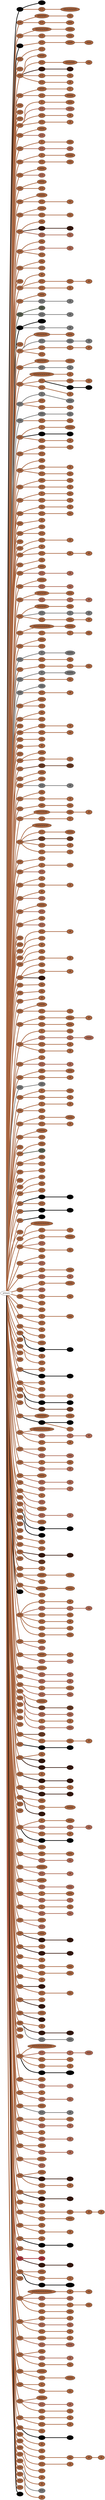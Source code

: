 graph {
 graph [rankdir=LR]
"1" [qtype="pendant_node", pendant_colors="#000000", pendant_ply="S", pendant_attach="R", pendant_length="31", label="S R", style=filled, fillcolor="#000000"]
"primary" -- "1" [qtype="pendant_link",penwidth=5,color="#000000"]
"1:0" [qtype="knot_node", knot_value="4", knot_type="L", knot_position="26.5", knot_spin="Z", label="(\\\\\\\\)", style=filled, fillcolor="#000000"]
"1" -- "1:0" [qtype="knot_link",penwidth=5,color="#000000"]
"1s1" [qtype="pendant_node", pendant_colors="#A86540", pendant_ply="S", pendant_attach="U", pendant_length="26", label="S U", style=filled, fillcolor="#A86540"]
"1" -- "1s1" [qtype="pendant_link",penwidth=5,color="#A86540"]
"1s1:0" [qtype="knot_node", knot_value="7", knot_type="S", knot_position="17.5", knot_spin="S", label="O/O/O/O/O/O/O", style=filled, fillcolor="#A86540"]
"1s1" -- "1s1:0" [qtype="knot_link",penwidth=5,color="#A86540"]
"2" [qtype="pendant_node", pendant_colors="#A86540", pendant_ply="S", pendant_attach="R", pendant_length="27", label="S R", style=filled, fillcolor="#A86540"]
"primary" -- "2" [qtype="pendant_link",penwidth=5,color="#A86540"]
"2:0" [qtype="knot_node", knot_value="5", knot_type="S", knot_position="16.5", knot_spin="S", label="O/O/O/O/O", style=filled, fillcolor="#A86540"]
"2" -- "2:0" [qtype="knot_link",penwidth=5,color="#A86540"]
"2:1" [qtype="knot_node", knot_value="3", knot_type="L", knot_position="27.0", knot_spin="Z", label="(\\\\\\)", style=filled, fillcolor="#A86540"]
"2:0" -- "2:1" [qtype="knot_link",penwidth=5,color="#A86540"]
"2s1" [qtype="pendant_node", pendant_colors="#A86540", pendant_ply="S", pendant_attach="U", pendant_length="28", label="S U", style=filled, fillcolor="#A86540"]
"2" -- "2s1" [qtype="pendant_link",penwidth=5,color="#A86540"]
"2s1:0" [qtype="knot_node", knot_value="5", knot_type="L", knot_position="27.5", knot_spin="Z", label="(\\\\\\\\\\)", style=filled, fillcolor="#A86540"]
"2s1" -- "2s1:0" [qtype="knot_link",penwidth=5,color="#A86540"]
"3" [qtype="pendant_node", pendant_colors="#A86540", pendant_ply="S", pendant_attach="R", pendant_length="28", label="S R", style=filled, fillcolor="#A86540"]
"primary" -- "3" [qtype="pendant_link",penwidth=5,color="#A86540"]
"3:0" [qtype="knot_node", knot_value="7", knot_type="S", knot_position="14.5", knot_spin="S", label="O/O/O/O/O/O/O", style=filled, fillcolor="#A86540"]
"3" -- "3:0" [qtype="knot_link",penwidth=5,color="#A86540"]
"3:1" [qtype="knot_node", knot_value="7", knot_type="L", knot_position="26.0", knot_spin="Z", label="(\\\\\\\\\\\\\\)", style=filled, fillcolor="#A86540"]
"3:0" -- "3:1" [qtype="knot_link",penwidth=5,color="#A86540"]
"3s1" [qtype="pendant_node", pendant_colors="#A86540", pendant_ply="S", pendant_attach="U", pendant_length="28", label="S U", style=filled, fillcolor="#A86540"]
"3" -- "3s1" [qtype="pendant_link",penwidth=5,color="#A86540"]
"3s1:0" [qtype="knot_node", knot_value="5", knot_type="L", knot_position="26.0", knot_spin="Z", label="(\\\\\\\\\\)", style=filled, fillcolor="#A86540"]
"3s1" -- "3s1:0" [qtype="knot_link",penwidth=5,color="#A86540"]
"4" [qtype="pendant_node", pendant_colors="#000000", pendant_ply="S", pendant_attach="R", pendant_length="28", label="S R", style=filled, fillcolor="#000000"]
"primary" -- "4" [qtype="pendant_link",penwidth=5,color="#000000"]
"4s1" [qtype="pendant_node", pendant_colors="#A86540", pendant_ply="S", pendant_attach="U", pendant_length="28", label="S U", style=filled, fillcolor="#A86540"]
"4" -- "4s1" [qtype="pendant_link",penwidth=5,color="#A86540"]
"4s1:0" [qtype="knot_node", knot_value="3", knot_type="S", knot_position="15.5", knot_spin="S", label="O/O/O", style=filled, fillcolor="#A86540"]
"4s1" -- "4s1:0" [qtype="knot_link",penwidth=5,color="#A86540"]
"4s1:1" [qtype="knot_node", knot_value="6", knot_type="L", knot_position="26.0", knot_spin="Z", label="(\\\\\\\\\\\\)", style=filled, fillcolor="#A86540"]
"4s1:0" -- "4s1:1" [qtype="knot_link",penwidth=5,color="#A86540"]
"5" [qtype="pendant_node", pendant_colors="#A86540", pendant_ply="S", pendant_attach="R", pendant_length="28", label="S R", style=filled, fillcolor="#A86540"]
"primary" -- "5" [qtype="pendant_link",penwidth=5,color="#A86540"]
"5s1" [qtype="pendant_node", pendant_colors="#A86540", pendant_ply="S", pendant_attach="U", pendant_length="23", label="S U", style=filled, fillcolor="#A86540"]
"5" -- "5s1" [qtype="pendant_link",penwidth=5,color="#A86540"]
"6" [qtype="pendant_node", pendant_colors="#A86540", pendant_ply="S", pendant_attach="R", pendant_length="26", label="S R", style=filled, fillcolor="#A86540"]
"primary" -- "6" [qtype="pendant_link",penwidth=5,color="#A86540"]
"7" [qtype="pendant_node", pendant_colors="#A86540", pendant_ply="S", pendant_attach="R", pendant_length="10", label="S R", style=filled, fillcolor="#A86540"]
"primary" -- "7" [qtype="pendant_link",penwidth=5,color="#A86540"]
"7:0" [qtype="knot_node", knot_value="3", knot_type="S", knot_position="8.0", knot_spin="S", label="O/O/O", style=filled, fillcolor="#A86540"]
"7" -- "7:0" [qtype="knot_link",penwidth=5,color="#A86540"]
"7s1" [qtype="pendant_node", pendant_colors="#A86540", pendant_ply="S", pendant_attach="U", pendant_length="34", label="S U", style=filled, fillcolor="#A86540"]
"7" -- "7s1" [qtype="pendant_link",penwidth=5,color="#A86540"]
"7s1:0" [qtype="knot_node", knot_value="5", knot_type="S", knot_position="13.0", knot_spin="S", label="O/O/O/O/O", style=filled, fillcolor="#A86540"]
"7s1" -- "7s1:0" [qtype="knot_link",penwidth=5,color="#A86540"]
"7s1:1" [qtype="knot_node", knot_value="3", knot_type="L", knot_position="23.5", knot_spin="Z", label="(\\\\\\)", style=filled, fillcolor="#A86540"]
"7s1:0" -- "7s1:1" [qtype="knot_link",penwidth=5,color="#A86540"]
"7s2" [qtype="pendant_node", pendant_colors="#35170C,#777777", pendant_ply="S", pendant_attach="U", pendant_length="29", label="S U", style=filled, fillcolor="#35170C"]
"7" -- "7s2" [qtype="pendant_link",penwidth=5,color="#35170C"]
"7s2:0" [qtype="knot_node", knot_value="3", knot_type="L", knot_position="23.0", knot_spin="Z", label="(\\\\\\)", style=filled, fillcolor="#35170C"]
"7s2" -- "7s2:0" [qtype="knot_link",penwidth=5,color="#35170C"]
"7s3" [qtype="pendant_node", pendant_colors="#A86540", pendant_ply="S", pendant_attach="U", pendant_length="28", label="S U", style=filled, fillcolor="#A86540"]
"7" -- "7s3" [qtype="pendant_link",penwidth=5,color="#A86540"]
"7s3:0" [qtype="knot_node", knot_value="2", knot_type="L", knot_position="24.0", knot_spin="Z", label="(\\\\)", style=filled, fillcolor="#A86540"]
"7s3" -- "7s3:0" [qtype="knot_link",penwidth=5,color="#A86540"]
"7s4" [qtype="pendant_node", pendant_colors="#A86540", pendant_ply="S", pendant_attach="U", pendant_length="33", label="S U", style=filled, fillcolor="#A86540"]
"7" -- "7s4" [qtype="pendant_link",penwidth=5,color="#A86540"]
"7s4:0" [qtype="knot_node", knot_value="1", knot_type="E", knot_position="23.0", knot_spin="S", label="/8", style=filled, fillcolor="#A86540"]
"7s4" -- "7s4:0" [qtype="knot_link",penwidth=5,color="#A86540"]
"8" [qtype="pendant_node", pendant_colors="#A86540", pendant_ply="S", pendant_attach="R", pendant_length="30", label="S R", style=filled, fillcolor="#A86540"]
"primary" -- "8" [qtype="pendant_link",penwidth=5,color="#A86540"]
"8:0" [qtype="knot_node", knot_value="3", knot_type="S", knot_position="8.0", knot_spin="S", label="O/O/O", style=filled, fillcolor="#A86540"]
"8" -- "8:0" [qtype="knot_link",penwidth=5,color="#A86540"]
"8:1" [qtype="knot_node", knot_value="1", knot_type="S", knot_position="23.5", knot_spin="S", label="O", style=filled, fillcolor="#A86540"]
"8:0" -- "8:1" [qtype="knot_link",penwidth=5,color="#A86540"]
"8s1" [qtype="pendant_node", pendant_colors="#A86540", pendant_ply="S", pendant_attach="U", pendant_length="35", label="S U", style=filled, fillcolor="#A86540"]
"8" -- "8s1" [qtype="pendant_link",penwidth=5,color="#A86540"]
"8s1:0" [qtype="knot_node", knot_value="9", knot_type="L", knot_position="23.0", knot_spin="Z", label="(\\\\\\\\\\\\\\\\\\)", style=filled, fillcolor="#A86540"]
"8s1" -- "8s1:0" [qtype="knot_link",penwidth=5,color="#A86540"]
"9" [qtype="pendant_node", pendant_colors="#A86540", pendant_ply="S", pendant_attach="R", pendant_length="30", label="S R", style=filled, fillcolor="#A86540"]
"primary" -- "9" [qtype="pendant_link",penwidth=5,color="#A86540"]
"10" [qtype="pendant_node", pendant_colors="#A86540", pendant_ply="S", pendant_attach="R", pendant_length="29", label="S R", style=filled, fillcolor="#A86540"]
"primary" -- "10" [qtype="pendant_link",penwidth=5,color="#A86540"]
"11" [qtype="pendant_node", pendant_colors="#A86540", pendant_ply="S", pendant_attach="R", pendant_length="10", label="S R", style=filled, fillcolor="#A86540"]
"primary" -- "11" [qtype="pendant_link",penwidth=5,color="#A86540"]
"12" [qtype="pendant_node", pendant_colors="#A86540", pendant_ply="S", pendant_attach="R", pendant_length="45", label="S R", style=filled, fillcolor="#A86540"]
"primary" -- "12" [qtype="pendant_link",penwidth=5,color="#A86540"]
"12:0" [qtype="knot_node", knot_value="1", knot_type="S", knot_position="10.0", knot_spin="S", label="O", style=filled, fillcolor="#A86540"]
"12" -- "12:0" [qtype="knot_link",penwidth=5,color="#A86540"]
"12:1" [qtype="knot_node", knot_value="6", knot_type="L", knot_position="23.0", knot_spin="Z", label="(\\\\\\\\\\\\)", style=filled, fillcolor="#A86540"]
"12:0" -- "12:1" [qtype="knot_link",penwidth=5,color="#A86540"]
"12s1" [qtype="pendant_node", pendant_colors="#AA6651", pendant_ply="S", pendant_attach="U", pendant_length="26", label="S U", style=filled, fillcolor="#AA6651"]
"12" -- "12s1" [qtype="pendant_link",penwidth=5,color="#AA6651"]
"12s1:0" [qtype="knot_node", knot_value="6", knot_type="L", knot_position="17.0", knot_spin="Z", label="(\\\\\\\\\\\\)", style=filled, fillcolor="#AA6651"]
"12s1" -- "12s1:0" [qtype="knot_link",penwidth=5,color="#AA6651"]
"12s2" [qtype="pendant_node", pendant_colors="#A86540", pendant_ply="S", pendant_attach="U", pendant_length="24", label="S U", style=filled, fillcolor="#A86540"]
"12" -- "12s2" [qtype="pendant_link",penwidth=5,color="#A86540"]
"12s2:0" [qtype="knot_node", knot_value="1", knot_type="E", knot_position="17.0", knot_spin="S", label="/8", style=filled, fillcolor="#A86540"]
"12s2" -- "12s2:0" [qtype="knot_link",penwidth=5,color="#A86540"]
"12s3" [qtype="pendant_node", pendant_colors="#A86540", pendant_ply="S", pendant_attach="U", pendant_length="23", label="S U", style=filled, fillcolor="#A86540"]
"12" -- "12s3" [qtype="pendant_link",penwidth=5,color="#A86540"]
"12s3:0" [qtype="knot_node", knot_value="1", knot_type="E", knot_position="14.5", knot_spin="S", label="/8", style=filled, fillcolor="#A86540"]
"12s3" -- "12s3:0" [qtype="knot_link",penwidth=5,color="#A86540"]
"13" [qtype="pendant_node", pendant_colors="#A86540", pendant_ply="S", pendant_attach="R", pendant_length="44", label="S R", style=filled, fillcolor="#A86540"]
"primary" -- "13" [qtype="pendant_link",penwidth=5,color="#A86540"]
"13:0" [qtype="knot_node", knot_value="7", knot_type="L", knot_position="18.0", knot_spin="Z", label="(\\\\\\\\\\\\\\)", style=filled, fillcolor="#A86540"]
"13" -- "13:0" [qtype="knot_link",penwidth=5,color="#A86540"]
"13s1" [qtype="pendant_node", pendant_colors="#AA6651", pendant_ply="S", pendant_attach="U", pendant_length="36", label="S U", style=filled, fillcolor="#AA6651"]
"13" -- "13s1" [qtype="pendant_link",penwidth=5,color="#AA6651"]
"14" [qtype="pendant_node", pendant_colors="#A86540", pendant_ply="S", pendant_attach="R", pendant_length="42", label="S R", style=filled, fillcolor="#A86540"]
"primary" -- "14" [qtype="pendant_link",penwidth=5,color="#A86540"]
"14:0" [qtype="knot_node", knot_value="1", knot_type="S", knot_position="13.0", knot_spin="Z", label="O", style=filled, fillcolor="#A86540"]
"14" -- "14:0" [qtype="knot_link",penwidth=5,color="#A86540"]
"14:1" [qtype="knot_node", knot_value="4", knot_type="L", knot_position="18.5", knot_spin="Z", label="(\\\\\\\\)", style=filled, fillcolor="#A86540"]
"14:0" -- "14:1" [qtype="knot_link",penwidth=5,color="#A86540"]
"14s1" [qtype="pendant_node", pendant_colors="#AA6651,#A86540", pendant_ply="S", pendant_attach="U", pendant_length="35", label="S U", style=filled, fillcolor="#AA6651"]
"14" -- "14s1" [qtype="pendant_link",penwidth=5,color="#AA6651"]
"14s1:0" [qtype="knot_node", knot_value="3", knot_type="L", knot_position="18.0", knot_spin="Z", label="(\\\\\\)", style=filled, fillcolor="#AA6651"]
"14s1" -- "14s1:0" [qtype="knot_link",penwidth=5,color="#AA6651"]
"15" [qtype="pendant_node", pendant_colors="#A86540", pendant_ply="S", pendant_attach="R", pendant_length="42", label="S R", style=filled, fillcolor="#A86540"]
"primary" -- "15" [qtype="pendant_link",penwidth=5,color="#A86540"]
"15:0" [qtype="knot_node", knot_value="1", knot_type="S", knot_position="12.0", knot_spin="S", label="O", style=filled, fillcolor="#A86540"]
"15" -- "15:0" [qtype="knot_link",penwidth=5,color="#A86540"]
"15:1" [qtype="knot_node", knot_value="8", knot_type="L", knot_position="18.0", knot_spin="Z", label="(\\\\\\\\\\\\\\\\)", style=filled, fillcolor="#A86540"]
"15:0" -- "15:1" [qtype="knot_link",penwidth=5,color="#A86540"]
"15s1" [qtype="pendant_node", pendant_colors="#A86540", pendant_ply="S", pendant_attach="U", pendant_length="50", label="S U", style=filled, fillcolor="#A86540"]
"15" -- "15s1" [qtype="pendant_link",penwidth=5,color="#A86540"]
"15s1:0" [qtype="knot_node", knot_value="4", knot_type="L", knot_position="17.5", knot_spin="Z", label="(\\\\\\\\)", style=filled, fillcolor="#A86540"]
"15s1" -- "15s1:0" [qtype="knot_link",penwidth=5,color="#A86540"]
"16" [qtype="pendant_node", pendant_colors="#A86540", pendant_ply="S", pendant_attach="R", pendant_length="42", label="S R", style=filled, fillcolor="#A86540"]
"primary" -- "16" [qtype="pendant_link",penwidth=5,color="#A86540"]
"16:0" [qtype="knot_node", knot_value="7", knot_type="L", knot_position="17.0", knot_spin="Z", label="(\\\\\\\\\\\\\\)", style=filled, fillcolor="#A86540"]
"16" -- "16:0" [qtype="knot_link",penwidth=5,color="#A86540"]
"16s1" [qtype="pendant_node", pendant_colors="#AA6651,#A86540", pendant_ply="S", pendant_attach="U", pendant_length="23", label="S U", style=filled, fillcolor="#AA6651"]
"16" -- "16s1" [qtype="pendant_link",penwidth=5,color="#AA6651"]
"17" [qtype="pendant_node", pendant_colors="#A86540", pendant_ply="S", pendant_attach="R", pendant_length="42", label="S R", style=filled, fillcolor="#A86540"]
"primary" -- "17" [qtype="pendant_link",penwidth=5,color="#A86540"]
"17:0" [qtype="knot_node", knot_value="7", knot_type="L", knot_position="17.0", knot_spin="Z", label="(\\\\\\\\\\\\\\)", style=filled, fillcolor="#A86540"]
"17" -- "17:0" [qtype="knot_link",penwidth=5,color="#A86540"]
"17s1" [qtype="pendant_node", pendant_colors="#A86540", pendant_ply="S", pendant_attach="U", pendant_length="40", label="S U", style=filled, fillcolor="#A86540"]
"17" -- "17s1" [qtype="pendant_link",penwidth=5,color="#A86540"]
"18" [qtype="pendant_node", pendant_colors="#A86540", pendant_ply="S", pendant_attach="R", pendant_length="41", label="S R", style=filled, fillcolor="#A86540"]
"primary" -- "18" [qtype="pendant_link",penwidth=5,color="#A86540"]
"18:0" [qtype="knot_node", knot_value="9", knot_type="L", knot_position="17.5", knot_spin="Z", label="(\\\\\\\\\\\\\\\\\\)", style=filled, fillcolor="#A86540"]
"18" -- "18:0" [qtype="knot_link",penwidth=5,color="#A86540"]
"18s1" [qtype="pendant_node", pendant_colors="#A86540", pendant_ply="S", pendant_attach="U", pendant_length="23", label="S U", style=filled, fillcolor="#A86540"]
"18" -- "18s1" [qtype="pendant_link",penwidth=5,color="#A86540"]
"18s1:0" [qtype="knot_node", knot_value="2", knot_type="L", knot_position="14.0", knot_spin="Z", label="(\\\\)", style=filled, fillcolor="#A86540"]
"18s1" -- "18s1:0" [qtype="knot_link",penwidth=5,color="#A86540"]
"19" [qtype="pendant_node", pendant_colors="#A86540", pendant_ply="S", pendant_attach="R", pendant_length="28", label="S R", style=filled, fillcolor="#A86540"]
"primary" -- "19" [qtype="pendant_link",penwidth=5,color="#A86540"]
"19:0" [qtype="knot_node", knot_value="6", knot_type="L", knot_position="17.0", knot_spin="Z", label="(\\\\\\\\\\\\)", style=filled, fillcolor="#A86540"]
"19" -- "19:0" [qtype="knot_link",penwidth=5,color="#A86540"]
"19s1" [qtype="pendant_node", pendant_colors="#A86540", pendant_ply="S", pendant_attach="U", pendant_length="22", label="S U", style=filled, fillcolor="#A86540"]
"19" -- "19s1" [qtype="pendant_link",penwidth=5,color="#A86540"]
"19s1:0" [qtype="knot_node", knot_value="3", knot_type="L", knot_position="13.0", knot_spin="Z", label="(\\\\\\)", style=filled, fillcolor="#A86540"]
"19s1" -- "19s1:0" [qtype="knot_link",penwidth=5,color="#A86540"]
"20" [qtype="pendant_node", pendant_colors="#A86540", pendant_ply="S", pendant_attach="R", pendant_length="41", label="S R", style=filled, fillcolor="#A86540"]
"primary" -- "20" [qtype="pendant_link",penwidth=5,color="#A86540"]
"20:0" [qtype="knot_node", knot_value="3", knot_type="L", knot_position="16.5", knot_spin="Z", label="(\\\\\\)", style=filled, fillcolor="#A86540"]
"20" -- "20:0" [qtype="knot_link",penwidth=5,color="#A86540"]
"20s1" [qtype="pendant_node", pendant_colors="#35170C,#777777", pendant_ply="S", pendant_attach="U", pendant_length="40", label="S U", style=filled, fillcolor="#35170C"]
"20" -- "20s1" [qtype="pendant_link",penwidth=5,color="#35170C"]
"20s1:0" [qtype="knot_node", knot_value="1", knot_type="E", knot_position="15.0", knot_spin="S", label="/8", style=filled, fillcolor="#35170C"]
"20s1" -- "20s1:0" [qtype="knot_link",penwidth=5,color="#35170C"]
"20s2" [qtype="pendant_node", pendant_colors="#AA6651,#777777", pendant_ply="S", pendant_attach="U", pendant_length="32", label="S U", style=filled, fillcolor="#AA6651"]
"20" -- "20s2" [qtype="pendant_link",penwidth=5,color="#AA6651"]
"20s2:0" [qtype="knot_node", knot_value="2", knot_type="L", knot_position="15.0", knot_spin="Z", label="(\\\\)", style=filled, fillcolor="#AA6651"]
"20s2" -- "20s2:0" [qtype="knot_link",penwidth=5,color="#AA6651"]
"21" [qtype="pendant_node", pendant_colors="#A86540", pendant_ply="S", pendant_attach="R", pendant_length="41", label="S R", style=filled, fillcolor="#A86540"]
"primary" -- "21" [qtype="pendant_link",penwidth=5,color="#A86540"]
"21:0" [qtype="knot_node", knot_value="3", knot_type="L", knot_position="16.0", knot_spin="Z", label="(\\\\\\)", style=filled, fillcolor="#A86540"]
"21" -- "21:0" [qtype="knot_link",penwidth=5,color="#A86540"]
"21s1" [qtype="pendant_node", pendant_colors="#AA6651,#777777", pendant_ply="S", pendant_attach="U", pendant_length="34", label="S U", style=filled, fillcolor="#AA6651"]
"21" -- "21s1" [qtype="pendant_link",penwidth=5,color="#AA6651"]
"21s1:0" [qtype="knot_node", knot_value="2", knot_type="L", knot_position="16.0", knot_spin="Z", label="(\\\\)", style=filled, fillcolor="#AA6651"]
"21s1" -- "21s1:0" [qtype="knot_link",penwidth=5,color="#AA6651"]
"21s2" [qtype="pendant_node", pendant_colors="#A86540", pendant_ply="S", pendant_attach="U", pendant_length="37", label="S U", style=filled, fillcolor="#A86540"]
"21" -- "21s2" [qtype="pendant_link",penwidth=5,color="#A86540"]
"22" [qtype="pendant_node", pendant_colors="#A86540", pendant_ply="S", pendant_attach="R", pendant_length="44", label="S R", style=filled, fillcolor="#A86540"]
"primary" -- "22" [qtype="pendant_link",penwidth=5,color="#A86540"]
"22:0" [qtype="knot_node", knot_value="3", knot_type="L", knot_position="16.0", knot_spin="Z", label="(\\\\\\)", style=filled, fillcolor="#A86540"]
"22" -- "22:0" [qtype="knot_link",penwidth=5,color="#A86540"]
"22s1" [qtype="pendant_node", pendant_colors="#A86540", pendant_ply="S", pendant_attach="U", pendant_length="38", label="S U", style=filled, fillcolor="#A86540"]
"22" -- "22s1" [qtype="pendant_link",penwidth=5,color="#A86540"]
"23" [qtype="pendant_node", pendant_colors="#A86540", pendant_ply="S", pendant_attach="R", pendant_length="47", label="S R", style=filled, fillcolor="#A86540"]
"primary" -- "23" [qtype="pendant_link",penwidth=5,color="#A86540"]
"24" [qtype="pendant_node", pendant_colors="#A86540", pendant_ply="S", pendant_attach="R", pendant_length="44", label="S R", style=filled, fillcolor="#A86540"]
"primary" -- "24" [qtype="pendant_link",penwidth=5,color="#A86540"]
"24:0" [qtype="knot_node", knot_value="1", knot_type="E", knot_position="16.0", knot_spin="S", label="/8", style=filled, fillcolor="#A86540"]
"24" -- "24:0" [qtype="knot_link",penwidth=5,color="#A86540"]
"24s1" [qtype="pendant_node", pendant_colors="#A86540", pendant_ply="S", pendant_attach="U", pendant_length="43", label="S U", style=filled, fillcolor="#A86540"]
"24" -- "24s1" [qtype="pendant_link",penwidth=5,color="#A86540"]
"24s1s1" [qtype="pendant_node", pendant_colors="#A86540", pendant_ply="S", pendant_attach="U", pendant_length="27", label="S U", style=filled, fillcolor="#A86540"]
"24s1" -- "24s1s1" [qtype="pendant_link",penwidth=5,color="#A86540"]
"24s1s1:0" [qtype="knot_node", knot_value="1", knot_type="E", knot_position="13.5", knot_spin="S", label="/8", style=filled, fillcolor="#A86540"]
"24s1s1" -- "24s1s1:0" [qtype="knot_link",penwidth=5,color="#A86540"]
"24s2" [qtype="pendant_node", pendant_colors="#A86540", pendant_ply="S", pendant_attach="U", pendant_length="27", label="S U", style=filled, fillcolor="#A86540"]
"24" -- "24s2" [qtype="pendant_link",penwidth=5,color="#A86540"]
"24s2:0" [qtype="knot_node", knot_value="1", knot_type="E", knot_position="13.5", knot_spin="Z", label="\\8", style=filled, fillcolor="#A86540"]
"24s2" -- "24s2:0" [qtype="knot_link",penwidth=5,color="#A86540"]
"25" [qtype="pendant_node", pendant_colors="#A86540", pendant_ply="S", pendant_attach="R", pendant_length="42", label="S R", style=filled, fillcolor="#A86540"]
"primary" -- "25" [qtype="pendant_link",penwidth=5,color="#A86540"]
"25:0" [qtype="knot_node", knot_value="6", knot_type="L", knot_position="15.5", knot_spin="Z", label="(\\\\\\\\\\\\)", style=filled, fillcolor="#A86540"]
"25" -- "25:0" [qtype="knot_link",penwidth=5,color="#A86540"]
"25s1" [qtype="pendant_node", pendant_colors="#777777", pendant_ply="S", pendant_attach="U", pendant_length="24", label="S U", style=filled, fillcolor="#777777"]
"25" -- "25s1" [qtype="pendant_link",penwidth=5,color="#777777"]
"25s1:0" [qtype="knot_node", knot_value="1", knot_type="E", knot_position="14.0", knot_spin="S", label="/8", style=filled, fillcolor="#777777"]
"25s1" -- "25s1:0" [qtype="knot_link",penwidth=5,color="#777777"]
"26" [qtype="pendant_node", pendant_colors="#575E4E", pendant_ply="S", pendant_attach="R", pendant_length="43", label="S R", style=filled, fillcolor="#575E4E"]
"primary" -- "26" [qtype="pendant_link",penwidth=5,color="#575E4E"]
"26:0" [qtype="knot_node", knot_value="3", knot_type="L", knot_position="16.5", knot_spin="Z", label="(\\\\\\)", style=filled, fillcolor="#575E4E"]
"26" -- "26:0" [qtype="knot_link",penwidth=5,color="#575E4E"]
"26s1" [qtype="pendant_node", pendant_colors="#777777", pendant_ply="S", pendant_attach="U", pendant_length="36", label="S U", style=filled, fillcolor="#777777"]
"26" -- "26s1" [qtype="pendant_link",penwidth=5,color="#777777"]
"26s1:0" [qtype="knot_node", knot_value="1", knot_type="E", knot_position="14.0", knot_spin="S", label="/8", style=filled, fillcolor="#777777"]
"26s1" -- "26s1:0" [qtype="knot_link",penwidth=5,color="#777777"]
"27" [qtype="pendant_node", pendant_colors="#000000", pendant_ply="S", pendant_attach="R", pendant_length="41", label="S R", style=filled, fillcolor="#000000"]
"primary" -- "27" [qtype="pendant_link",penwidth=5,color="#000000"]
"27:0" [qtype="knot_node", knot_value="5", knot_type="L", knot_position="16.0", knot_spin="Z", label="(\\\\\\\\\\)", style=filled, fillcolor="#000000"]
"27" -- "27:0" [qtype="knot_link",penwidth=5,color="#000000"]
"27s1" [qtype="pendant_node", pendant_colors="#777777", pendant_ply="S", pendant_attach="U", pendant_length="39", label="S U", style=filled, fillcolor="#777777"]
"27" -- "27s1" [qtype="pendant_link",penwidth=5,color="#777777"]
"27s1:0" [qtype="knot_node", knot_value="1", knot_type="E", knot_position="14.0", knot_spin="S", label="/8", style=filled, fillcolor="#777777"]
"27s1" -- "27s1:0" [qtype="knot_link",penwidth=5,color="#777777"]
"28" [qtype="pendant_node", pendant_colors="#A86540", pendant_ply="S", pendant_attach="R", pendant_length="0", label="S R", style=filled, fillcolor="#A86540"]
"primary" -- "28" [qtype="pendant_link",penwidth=5,color="#A86540"]
"29" [qtype="pendant_node", pendant_colors="#A86540", pendant_ply="S", pendant_attach="R", pendant_length="31", label="S R", style=filled, fillcolor="#A86540"]
"primary" -- "29" [qtype="pendant_link",penwidth=5,color="#A86540"]
"29:0" [qtype="knot_node", knot_value="5", knot_type="S", knot_position="10.0", knot_spin="ZSSSS", label="O?O?O?O?O", style=filled, fillcolor="#A86540"]
"29" -- "29:0" [qtype="knot_link",penwidth=5,color="#A86540"]
"29:1" [qtype="knot_node", knot_value="6", knot_type="L", knot_position="16.5", knot_spin="Z", label="(\\\\\\\\\\\\)", style=filled, fillcolor="#A86540"]
"29:0" -- "29:1" [qtype="knot_link",penwidth=5,color="#A86540"]
"29s1" [qtype="pendant_node", pendant_colors="#777777", pendant_ply="S", pendant_attach="U", pendant_length="34", label="S U", style=filled, fillcolor="#777777"]
"29" -- "29s1" [qtype="pendant_link",penwidth=5,color="#777777"]
"29s1:0" [qtype="knot_node", knot_value="4", knot_type="L", knot_position="18.5", knot_spin="Z", label="(\\\\\\\\)", style=filled, fillcolor="#777777"]
"29s1" -- "29s1:0" [qtype="knot_link",penwidth=5,color="#777777"]
"29s1:1" [qtype="knot_node", knot_value="1", knot_type="E", knot_position="21.0", knot_spin="U", label="?8", style=filled, fillcolor="#777777"]
"29s1:0" -- "29s1:1" [qtype="knot_link",penwidth=5,color="#777777"]
"29s2" [qtype="pendant_node", pendant_colors="#A86540", pendant_ply="S", pendant_attach="U", pendant_length="46", label="S U", style=filled, fillcolor="#A86540"]
"29" -- "29s2" [qtype="pendant_link",penwidth=5,color="#A86540"]
"29s2:0" [qtype="knot_node", knot_value="1", knot_type="S", knot_position="11.0", knot_spin="S", label="O", style=filled, fillcolor="#A86540"]
"29s2" -- "29s2:0" [qtype="knot_link",penwidth=5,color="#A86540"]
"29s2:1" [qtype="knot_node", knot_value="1", knot_type="E", knot_position="18.0", knot_spin="S", label="/8", style=filled, fillcolor="#A86540"]
"29s2:0" -- "29s2:1" [qtype="knot_link",penwidth=5,color="#A86540"]
"29s3" [qtype="pendant_node", pendant_colors="#A86540", pendant_ply="S", pendant_attach="U", pendant_length="10", label="S U", style=filled, fillcolor="#A86540"]
"29" -- "29s3" [qtype="pendant_link",penwidth=5,color="#A86540"]
"30" [qtype="pendant_node", pendant_colors="#A86540", pendant_ply="S", pendant_attach="R", pendant_length="30", label="S R", style=filled, fillcolor="#A86540"]
"primary" -- "30" [qtype="pendant_link",penwidth=5,color="#A86540"]
"30:0" [qtype="knot_node", knot_value="5", knot_type="S", knot_position="12.0", knot_spin="S", label="O/O/O/O/O", style=filled, fillcolor="#A86540"]
"30" -- "30:0" [qtype="knot_link",penwidth=5,color="#A86540"]
"30:1" [qtype="knot_node", knot_value="7", knot_type="L", knot_position="18.5", knot_spin="Z", label="(\\\\\\\\\\\\\\)", style=filled, fillcolor="#A86540"]
"30:0" -- "30:1" [qtype="knot_link",penwidth=5,color="#A86540"]
"30s1" [qtype="pendant_node", pendant_colors="#777777", pendant_ply="S", pendant_attach="U", pendant_length="36", label="S U", style=filled, fillcolor="#777777"]
"30" -- "30s1" [qtype="pendant_link",penwidth=5,color="#777777"]
"30s1:0" [qtype="knot_node", knot_value="1", knot_type="E", knot_position="17.0", knot_spin="S", label="/8", style=filled, fillcolor="#777777"]
"30s1" -- "30s1:0" [qtype="knot_link",penwidth=5,color="#777777"]
"31" [qtype="pendant_node", pendant_colors="#A86540", pendant_ply="S", pendant_attach="R", pendant_length="36", label="S R", style=filled, fillcolor="#A86540"]
"primary" -- "31" [qtype="pendant_link",penwidth=5,color="#A86540"]
"31:0" [qtype="knot_node", knot_value="9", knot_type="S", knot_position="12.0", knot_spin="S", label="O/O/O/O/O/O/O/O/O", style=filled, fillcolor="#A86540"]
"31" -- "31:0" [qtype="knot_link",penwidth=5,color="#A86540"]
"31:1" [qtype="knot_node", knot_value="1", knot_type="E", knot_position="23.0", knot_spin="Z", label="\\8", style=filled, fillcolor="#A86540"]
"31:0" -- "31:1" [qtype="knot_link",penwidth=5,color="#A86540"]
"31s1" [qtype="pendant_node", pendant_colors="#A86540", pendant_ply="S", pendant_attach="U", pendant_length="33", label="S U", style=filled, fillcolor="#A86540"]
"31" -- "31s1" [qtype="pendant_link",penwidth=5,color="#A86540"]
"31s1:0" [qtype="knot_node", knot_value="2", knot_type="S", knot_position="10.5", knot_spin="S", label="O/O", style=filled, fillcolor="#A86540"]
"31s1" -- "31s1:0" [qtype="knot_link",penwidth=5,color="#A86540"]
"31s1:1" [qtype="knot_node", knot_value="2", knot_type="L", knot_position="19.0", knot_spin="Z", label="(\\\\)", style=filled, fillcolor="#A86540"]
"31s1:0" -- "31s1:1" [qtype="knot_link",penwidth=5,color="#A86540"]
"31s1s1" [qtype="pendant_node", pendant_colors="#000000", pendant_ply="S", pendant_attach="U", pendant_length="41", label="S U", style=filled, fillcolor="#000000"]
"31s1" -- "31s1s1" [qtype="pendant_link",penwidth=5,color="#000000"]
"31s1s1:0" [qtype="knot_node", knot_value="1", knot_type="E", knot_position="18.5", knot_spin="S", label="/8", style=filled, fillcolor="#000000"]
"31s1s1" -- "31s1s1:0" [qtype="knot_link",penwidth=5,color="#000000"]
"31s2" [qtype="pendant_node", pendant_colors="#A86540", pendant_ply="S", pendant_attach="U", pendant_length="22", label="S U", style=filled, fillcolor="#A86540"]
"31" -- "31s2" [qtype="pendant_link",penwidth=5,color="#A86540"]
"31s2:0" [qtype="knot_node", knot_value="1", knot_type="E", knot_position="12.0", knot_spin="S", label="/8", style=filled, fillcolor="#A86540"]
"31s2" -- "31s2:0" [qtype="knot_link",penwidth=5,color="#A86540"]
"32" [qtype="pendant_node", pendant_colors="#777777", pendant_ply="S", pendant_attach="R", pendant_length="41", label="S R", style=filled, fillcolor="#777777"]
"primary" -- "32" [qtype="pendant_link",penwidth=5,color="#777777"]
"32:0" [qtype="knot_node", knot_value="1", knot_type="S", knot_position="11.0", knot_spin="S", label="O", style=filled, fillcolor="#777777"]
"32" -- "32:0" [qtype="knot_link",penwidth=5,color="#777777"]
"32:1" [qtype="knot_node", knot_value="5", knot_type="L", knot_position="20.5", knot_spin="Z", label="(\\\\\\\\\\)", style=filled, fillcolor="#777777"]
"32:0" -- "32:1" [qtype="knot_link",penwidth=5,color="#777777"]
"32s1" [qtype="pendant_node", pendant_colors="#A86540", pendant_ply="S", pendant_attach="U", pendant_length="38", label="S U", style=filled, fillcolor="#A86540"]
"32" -- "32s1" [qtype="pendant_link",penwidth=5,color="#A86540"]
"32s2" [qtype="pendant_node", pendant_colors="#A86540", pendant_ply="S", pendant_attach="U", pendant_length="9", label="S U", style=filled, fillcolor="#A86540"]
"32" -- "32s2" [qtype="pendant_link",penwidth=5,color="#A86540"]
"32s2:0" [qtype="knot_node", knot_value="1", knot_type="E", knot_position="3.0", knot_spin="Z", label="\\8", style=filled, fillcolor="#A86540"]
"32s2" -- "32s2:0" [qtype="knot_link",penwidth=5,color="#A86540"]
"33" [qtype="pendant_node", pendant_colors="#777777", pendant_ply="S", pendant_attach="R", pendant_length="44", label="S R", style=filled, fillcolor="#777777"]
"primary" -- "33" [qtype="pendant_link",penwidth=5,color="#777777"]
"33:0" [qtype="knot_node", knot_value="2", knot_type="S", knot_position="9.5", knot_spin="ZS", label="O?O", style=filled, fillcolor="#777777"]
"33" -- "33:0" [qtype="knot_link",penwidth=5,color="#777777"]
"33:1" [qtype="knot_node", knot_value="2", knot_type="L", knot_position="19.0", knot_spin="Z", label="(\\\\)", style=filled, fillcolor="#777777"]
"33:0" -- "33:1" [qtype="knot_link",penwidth=5,color="#777777"]
"33s1" [qtype="pendant_node", pendant_colors="#A86540", pendant_ply="S", pendant_attach="U", pendant_length="24", label="S U", style=filled, fillcolor="#A86540"]
"33" -- "33s1" [qtype="pendant_link",penwidth=5,color="#A86540"]
"33s1:0" [qtype="knot_node", knot_value="3", knot_type="L", knot_position="16.0", knot_spin="Z", label="(\\\\\\)", style=filled, fillcolor="#A86540"]
"33s1" -- "33s1:0" [qtype="knot_link",penwidth=5,color="#A86540"]
"34" [qtype="pendant_node", pendant_colors="#A86540", pendant_ply="S", pendant_attach="R", pendant_length="38", label="S R", style=filled, fillcolor="#A86540"]
"primary" -- "34" [qtype="pendant_link",penwidth=5,color="#A86540"]
"34:0" [qtype="knot_node", knot_value="1", knot_type="S", knot_position="11.0", knot_spin="S", label="O", style=filled, fillcolor="#A86540"]
"34" -- "34:0" [qtype="knot_link",penwidth=5,color="#A86540"]
"34:1" [qtype="knot_node", knot_value="8", knot_type="L", knot_position="20.0", knot_spin="Z", label="(\\\\\\\\\\\\\\\\)", style=filled, fillcolor="#A86540"]
"34:0" -- "34:1" [qtype="knot_link",penwidth=5,color="#A86540"]
"34s1" [qtype="pendant_node", pendant_colors="#000000", pendant_ply="S", pendant_attach="U", pendant_length="41", label="S U", style=filled, fillcolor="#000000"]
"34" -- "34s1" [qtype="pendant_link",penwidth=5,color="#000000"]
"34s1:0" [qtype="knot_node", knot_value="1", knot_type="E", knot_position="20.0", knot_spin="S", label="/8", style=filled, fillcolor="#000000"]
"34s1" -- "34s1:0" [qtype="knot_link",penwidth=5,color="#000000"]
"34s2" [qtype="pendant_node", pendant_colors="#A86540", pendant_ply="S", pendant_attach="U", pendant_length="24", label="S U", style=filled, fillcolor="#A86540"]
"34" -- "34s2" [qtype="pendant_link",penwidth=5,color="#A86540"]
"34s2:0" [qtype="knot_node", knot_value="1", knot_type="E", knot_position="13.5", knot_spin="S", label="/8", style=filled, fillcolor="#A86540"]
"34s2" -- "34s2:0" [qtype="knot_link",penwidth=5,color="#A86540"]
"35" [qtype="pendant_node", pendant_colors="#A86540", pendant_ply="S", pendant_attach="R", pendant_length="42", label="S R", style=filled, fillcolor="#A86540"]
"primary" -- "35" [qtype="pendant_link",penwidth=5,color="#A86540"]
"35:0" [qtype="knot_node", knot_value="2", knot_type="S", knot_position="10.5", knot_spin="S", label="O/O", style=filled, fillcolor="#A86540"]
"35" -- "35:0" [qtype="knot_link",penwidth=5,color="#A86540"]
"35:1" [qtype="knot_node", knot_value="2", knot_type="L", knot_position="19.5", knot_spin="Z", label="(\\\\)", style=filled, fillcolor="#A86540"]
"35:0" -- "35:1" [qtype="knot_link",penwidth=5,color="#A86540"]
"35s1" [qtype="pendant_node", pendant_colors="#A86540", pendant_ply="S", pendant_attach="U", pendant_length="24", label="S U", style=filled, fillcolor="#A86540"]
"35" -- "35s1" [qtype="pendant_link",penwidth=5,color="#A86540"]
"36" [qtype="pendant_node", pendant_colors="#A86540", pendant_ply="S", pendant_attach="R", pendant_length="45", label="S R", style=filled, fillcolor="#A86540"]
"primary" -- "36" [qtype="pendant_link",penwidth=5,color="#A86540"]
"36:0" [qtype="knot_node", knot_value="3", knot_type="L", knot_position="20.5", knot_spin="Z", label="(\\\\\\)", style=filled, fillcolor="#A86540"]
"36" -- "36:0" [qtype="knot_link",penwidth=5,color="#A86540"]
"36s1" [qtype="pendant_node", pendant_colors="#A86540", pendant_ply="S", pendant_attach="U", pendant_length="41", label="S U", style=filled, fillcolor="#A86540"]
"36" -- "36s1" [qtype="pendant_link",penwidth=5,color="#A86540"]
"36s1:0" [qtype="knot_node", knot_value="1", knot_type="E", knot_position="19.0", knot_spin="S", label="/8", style=filled, fillcolor="#A86540"]
"36s1" -- "36s1:0" [qtype="knot_link",penwidth=5,color="#A86540"]
"36s2" [qtype="pendant_node", pendant_colors="#A86540", pendant_ply="S", pendant_attach="U", pendant_length="22", label="S U", style=filled, fillcolor="#A86540"]
"36" -- "36s2" [qtype="pendant_link",penwidth=5,color="#A86540"]
"36s2:0" [qtype="knot_node", knot_value="2", knot_type="L", knot_position="13.0", knot_spin="Z", label="(\\\\)", style=filled, fillcolor="#A86540"]
"36s2" -- "36s2:0" [qtype="knot_link",penwidth=5,color="#A86540"]
"37" [qtype="pendant_node", pendant_colors="#A86540", pendant_ply="S", pendant_attach="R", pendant_length="43", label="S R", style=filled, fillcolor="#A86540"]
"primary" -- "37" [qtype="pendant_link",penwidth=5,color="#A86540"]
"37:0" [qtype="knot_node", knot_value="2", knot_type="S", knot_position="10.0", knot_spin="S", label="O/O", style=filled, fillcolor="#A86540"]
"37" -- "37:0" [qtype="knot_link",penwidth=5,color="#A86540"]
"37:1" [qtype="knot_node", knot_value="2", knot_type="L", knot_position="20.0", knot_spin="Z", label="(\\\\)", style=filled, fillcolor="#A86540"]
"37:0" -- "37:1" [qtype="knot_link",penwidth=5,color="#A86540"]
"37s1" [qtype="pendant_node", pendant_colors="#A86540", pendant_ply="S", pendant_attach="U", pendant_length="38", label="S U", style=filled, fillcolor="#A86540"]
"37" -- "37s1" [qtype="pendant_link",penwidth=5,color="#A86540"]
"37s1:0" [qtype="knot_node", knot_value="1", knot_type="E", knot_position="18.5", knot_spin="S", label="/8", style=filled, fillcolor="#A86540"]
"37s1" -- "37s1:0" [qtype="knot_link",penwidth=5,color="#A86540"]
"38" [qtype="pendant_node", pendant_colors="#A86540", pendant_ply="S", pendant_attach="R", pendant_length="37", label="S R", style=filled, fillcolor="#A86540"]
"primary" -- "38" [qtype="pendant_link",penwidth=5,color="#A86540"]
"38:0" [qtype="knot_node", knot_value="1", knot_type="S", knot_position="11.0", knot_spin="S", label="O", style=filled, fillcolor="#A86540"]
"38" -- "38:0" [qtype="knot_link",penwidth=5,color="#A86540"]
"38:1" [qtype="knot_node", knot_value="2", knot_type="L", knot_position="20.5", knot_spin="Z", label="(\\\\)", style=filled, fillcolor="#A86540"]
"38:0" -- "38:1" [qtype="knot_link",penwidth=5,color="#A86540"]
"38s1" [qtype="pendant_node", pendant_colors="#A86540", pendant_ply="S", pendant_attach="U", pendant_length="24", label="S U", style=filled, fillcolor="#A86540"]
"38" -- "38s1" [qtype="pendant_link",penwidth=5,color="#A86540"]
"38s1:0" [qtype="knot_node", knot_value="1", knot_type="E", knot_position="20.0", knot_spin="Z", label="\\8", style=filled, fillcolor="#A86540"]
"38s1" -- "38s1:0" [qtype="knot_link",penwidth=5,color="#A86540"]
"39" [qtype="pendant_node", pendant_colors="#A86540", pendant_ply="S", pendant_attach="R", pendant_length="38", label="S R", style=filled, fillcolor="#A86540"]
"primary" -- "39" [qtype="pendant_link",penwidth=5,color="#A86540"]
"39:0" [qtype="knot_node", knot_value="2", knot_type="L", knot_position="19.5", knot_spin="Z", label="(\\\\)", style=filled, fillcolor="#A86540"]
"39" -- "39:0" [qtype="knot_link",penwidth=5,color="#A86540"]
"39:1" [qtype="knot_node", knot_value="1", knot_type="E", knot_position="23.5", knot_spin="S", label="/8", style=filled, fillcolor="#A86540"]
"39:0" -- "39:1" [qtype="knot_link",penwidth=5,color="#A86540"]
"39s1" [qtype="pendant_node", pendant_colors="#A86540", pendant_ply="S", pendant_attach="U", pendant_length="39", label="S U", style=filled, fillcolor="#A86540"]
"39" -- "39s1" [qtype="pendant_link",penwidth=5,color="#A86540"]
"39s1:0" [qtype="knot_node", knot_value="2", knot_type="L", knot_position="18.5", knot_spin="Z", label="(\\\\)", style=filled, fillcolor="#A86540"]
"39s1" -- "39s1:0" [qtype="knot_link",penwidth=5,color="#A86540"]
"40" [qtype="pendant_node", pendant_colors="#A86540", pendant_ply="S", pendant_attach="R", pendant_length="52", label="S R", style=filled, fillcolor="#A86540"]
"primary" -- "40" [qtype="pendant_link",penwidth=5,color="#A86540"]
"40:0" [qtype="knot_node", knot_value="1", knot_type="E", knot_position="19.0", knot_spin="S", label="/8", style=filled, fillcolor="#A86540"]
"40" -- "40:0" [qtype="knot_link",penwidth=5,color="#A86540"]
"41" [qtype="pendant_node", pendant_colors="#A86540", pendant_ply="S", pendant_attach="R", pendant_length="48", label="S R", style=filled, fillcolor="#A86540"]
"primary" -- "41" [qtype="pendant_link",penwidth=5,color="#A86540"]
"41:0" [qtype="knot_node", knot_value="3", knot_type="L", knot_position="18.5", knot_spin="Z", label="(\\\\\\)", style=filled, fillcolor="#A86540"]
"41" -- "41:0" [qtype="knot_link",penwidth=5,color="#A86540"]
"41s1" [qtype="pendant_node", pendant_colors="#A86540", pendant_ply="S", pendant_attach="U", pendant_length="39", label="S U", style=filled, fillcolor="#A86540"]
"41" -- "41s1" [qtype="pendant_link",penwidth=5,color="#A86540"]
"42" [qtype="pendant_node", pendant_colors="#A86540", pendant_ply="S", pendant_attach="R", pendant_length="55", label="S R", style=filled, fillcolor="#A86540"]
"primary" -- "42" [qtype="pendant_link",penwidth=5,color="#A86540"]
"43" [qtype="pendant_node", pendant_colors="#A86540", pendant_ply="S", pendant_attach="R", pendant_length="53", label="S R", style=filled, fillcolor="#A86540"]
"primary" -- "43" [qtype="pendant_link",penwidth=5,color="#A86540"]
"43s1" [qtype="pendant_node", pendant_colors="#A86540", pendant_ply="S", pendant_attach="U", pendant_length="39", label="S U", style=filled, fillcolor="#A86540"]
"43" -- "43s1" [qtype="pendant_link",penwidth=5,color="#A86540"]
"43s1:0" [qtype="knot_node", knot_value="1", knot_type="E", knot_position="17.5", knot_spin="S", label="/8", style=filled, fillcolor="#A86540"]
"43s1" -- "43s1:0" [qtype="knot_link",penwidth=5,color="#A86540"]
"44" [qtype="pendant_node", pendant_colors="#A86540", pendant_ply="S", pendant_attach="R", pendant_length="51", label="S R", style=filled, fillcolor="#A86540"]
"primary" -- "44" [qtype="pendant_link",penwidth=5,color="#A86540"]
"44:0" [qtype="knot_node", knot_value="1", knot_type="E", knot_position="18.5", knot_spin="S", label="/8", style=filled, fillcolor="#A86540"]
"44" -- "44:0" [qtype="knot_link",penwidth=5,color="#A86540"]
"44s1" [qtype="pendant_node", pendant_colors="#A86540", pendant_ply="S", pendant_attach="U", pendant_length="36", label="S U", style=filled, fillcolor="#A86540"]
"44" -- "44s1" [qtype="pendant_link",penwidth=5,color="#A86540"]
"44s1:0" [qtype="knot_node", knot_value="1", knot_type="E", knot_position="18.0", knot_spin="S", label="/8", style=filled, fillcolor="#A86540"]
"44s1" -- "44s1:0" [qtype="knot_link",penwidth=5,color="#A86540"]
"44s1:1" [qtype="knot_node", knot_value="1", knot_type="E", knot_position="19.5", knot_spin="Z", label="\\8", style=filled, fillcolor="#A86540"]
"44s1:0" -- "44s1:1" [qtype="knot_link",penwidth=5,color="#A86540"]
"45" [qtype="pendant_node", pendant_colors="#A86540", pendant_ply="S", pendant_attach="R", pendant_length="52", label="S R", style=filled, fillcolor="#A86540"]
"primary" -- "45" [qtype="pendant_link",penwidth=5,color="#A86540"]
"45:0" [qtype="knot_node", knot_value="2", knot_type="L", knot_position="18.5", knot_spin="Z", label="(\\\\)", style=filled, fillcolor="#A86540"]
"45" -- "45:0" [qtype="knot_link",penwidth=5,color="#A86540"]
"46" [qtype="pendant_node", pendant_colors="#A86540", pendant_ply="S", pendant_attach="R", pendant_length="46", label="S R", style=filled, fillcolor="#A86540"]
"primary" -- "46" [qtype="pendant_link",penwidth=5,color="#A86540"]
"46:0" [qtype="knot_node", knot_value="5", knot_type="L", knot_position="17.5", knot_spin="Z", label="(\\\\\\\\\\)", style=filled, fillcolor="#A86540"]
"46" -- "46:0" [qtype="knot_link",penwidth=5,color="#A86540"]
"46s1" [qtype="pendant_node", pendant_colors="#AA6651,#777777", pendant_ply="S", pendant_attach="U", pendant_length="36", label="S U", style=filled, fillcolor="#AA6651"]
"46" -- "46s1" [qtype="pendant_link",penwidth=5,color="#AA6651"]
"46s1:0" [qtype="knot_node", knot_value="1", knot_type="E", knot_position="16.0", knot_spin="S", label="/8", style=filled, fillcolor="#AA6651"]
"46s1" -- "46s1:0" [qtype="knot_link",penwidth=5,color="#AA6651"]
"47" [qtype="pendant_node", pendant_colors="#A86540", pendant_ply="S", pendant_attach="R", pendant_length="42", label="S R", style=filled, fillcolor="#A86540"]
"primary" -- "47" [qtype="pendant_link",penwidth=5,color="#A86540"]
"47:0" [qtype="knot_node", knot_value="7", knot_type="L", knot_position="17.5", knot_spin="Z", label="(\\\\\\\\\\\\\\)", style=filled, fillcolor="#A86540"]
"47" -- "47:0" [qtype="knot_link",penwidth=5,color="#A86540"]
"47s1" [qtype="pendant_node", pendant_colors="#AA6651,#777777", pendant_ply="S", pendant_attach="U", pendant_length="33", label="S U", style=filled, fillcolor="#AA6651"]
"47" -- "47s1" [qtype="pendant_link",penwidth=5,color="#AA6651"]
"47s1:0" [qtype="knot_node", knot_value="2", knot_type="L", knot_position="17.0", knot_spin="Z", label="(\\\\)", style=filled, fillcolor="#AA6651"]
"47s1" -- "47s1:0" [qtype="knot_link",penwidth=5,color="#AA6651"]
"48" [qtype="pendant_node", pendant_colors="#A86540", pendant_ply="S", pendant_attach="R", pendant_length="39", label="S R", style=filled, fillcolor="#A86540"]
"primary" -- "48" [qtype="pendant_link",penwidth=5,color="#A86540"]
"48:0" [qtype="knot_node", knot_value="5", knot_type="S", knot_position="9.0", knot_spin="S", label="O/O/O/O/O", style=filled, fillcolor="#A86540"]
"48" -- "48:0" [qtype="knot_link",penwidth=5,color="#A86540"]
"48:1" [qtype="knot_node", knot_value="5", knot_type="L", knot_position="19.5", knot_spin="Z", label="(\\\\\\\\\\)", style=filled, fillcolor="#A86540"]
"48:0" -- "48:1" [qtype="knot_link",penwidth=5,color="#A86540"]
"48s1" [qtype="pendant_node", pendant_colors="#AA6651,#777777", pendant_ply="S", pendant_attach="U", pendant_length="34", label="S U", style=filled, fillcolor="#AA6651"]
"48" -- "48s1" [qtype="pendant_link",penwidth=5,color="#AA6651"]
"48s1:0" [qtype="knot_node", knot_value="1", knot_type="S", knot_position="9.0", knot_spin="Z", label="O", style=filled, fillcolor="#AA6651"]
"48s1" -- "48s1:0" [qtype="knot_link",penwidth=5,color="#AA6651"]
"48s1:1" [qtype="knot_node", knot_value="1", knot_type="E", knot_position="16.0", knot_spin="S", label="/8", style=filled, fillcolor="#AA6651"]
"48s1:0" -- "48s1:1" [qtype="knot_link",penwidth=5,color="#AA6651"]
"49" [qtype="pendant_node", pendant_colors="#A86540", pendant_ply="S", pendant_attach="R", pendant_length="38", label="S R", style=filled, fillcolor="#A86540"]
"primary" -- "49" [qtype="pendant_link",penwidth=5,color="#A86540"]
"49:0" [qtype="knot_node", knot_value="5", knot_type="S", knot_position="9.5", knot_spin="S", label="O/O/O/O/O", style=filled, fillcolor="#A86540"]
"49" -- "49:0" [qtype="knot_link",penwidth=5,color="#A86540"]
"49:1" [qtype="knot_node", knot_value="4", knot_type="L", knot_position="20.0", knot_spin="Z", label="(\\\\\\\\)", style=filled, fillcolor="#A86540"]
"49:0" -- "49:1" [qtype="knot_link",penwidth=5,color="#A86540"]
"49s1" [qtype="pendant_node", pendant_colors="#777777", pendant_ply="S", pendant_attach="U", pendant_length="37", label="S U", style=filled, fillcolor="#777777"]
"49" -- "49s1" [qtype="pendant_link",penwidth=5,color="#777777"]
"49s1:0" [qtype="knot_node", knot_value="1", knot_type="S", knot_position="9.0", knot_spin="S", label="O", style=filled, fillcolor="#777777"]
"49s1" -- "49s1:0" [qtype="knot_link",penwidth=5,color="#777777"]
"49s1:1" [qtype="knot_node", knot_value="1", knot_type="E", knot_position="19.0", knot_spin="S", label="/8", style=filled, fillcolor="#777777"]
"49s1:0" -- "49s1:1" [qtype="knot_link",penwidth=5,color="#777777"]
"49s2" [qtype="pendant_node", pendant_colors="#A86540", pendant_ply="S", pendant_attach="U", pendant_length="20", label="S U", style=filled, fillcolor="#A86540"]
"49" -- "49s2" [qtype="pendant_link",penwidth=5,color="#A86540"]
"49s2:0" [qtype="knot_node", knot_value="5", knot_type="L", knot_position="18.0", knot_spin="Z", label="(\\\\\\\\\\)", style=filled, fillcolor="#A86540"]
"49s2" -- "49s2:0" [qtype="knot_link",penwidth=5,color="#A86540"]
"49s2:1" [qtype="knot_node", knot_value="1", knot_type="E", knot_position="19.5", knot_spin="Z", label="\\8", style=filled, fillcolor="#A86540"]
"49s2:0" -- "49s2:1" [qtype="knot_link",penwidth=5,color="#A86540"]
"50" [qtype="pendant_node", pendant_colors="#A86540", pendant_ply="S", pendant_attach="R", pendant_length="33", label="S R", style=filled, fillcolor="#A86540"]
"primary" -- "50" [qtype="pendant_link",penwidth=5,color="#A86540"]
"50:0" [qtype="knot_node", knot_value="9", knot_type="S", knot_position="9.5", knot_spin="Z", label="O\\O\\O\\O\\O\\O\\O\\O\\O", style=filled, fillcolor="#A86540"]
"50" -- "50:0" [qtype="knot_link",penwidth=5,color="#A86540"]
"50:1" [qtype="knot_node", knot_value="9", knot_type="L", knot_position="19.0", knot_spin="Z", label="(\\\\\\\\\\\\\\\\\\)", style=filled, fillcolor="#A86540"]
"50:0" -- "50:1" [qtype="knot_link",penwidth=5,color="#A86540"]
"50s1" [qtype="pendant_node", pendant_colors="#A86540", pendant_ply="S", pendant_attach="U", pendant_length="40", label="S U", style=filled, fillcolor="#A86540"]
"50" -- "50s1" [qtype="pendant_link",penwidth=5,color="#A86540"]
"50s1:0" [qtype="knot_node", knot_value="1", knot_type="S", knot_position="13.0", knot_spin="S", label="O", style=filled, fillcolor="#A86540"]
"50s1" -- "50s1:0" [qtype="knot_link",penwidth=5,color="#A86540"]
"50s1:1" [qtype="knot_node", knot_value="3", knot_type="L", knot_position="19.0", knot_spin="Z", label="(\\\\\\)", style=filled, fillcolor="#A86540"]
"50s1:0" -- "50s1:1" [qtype="knot_link",penwidth=5,color="#A86540"]
"51" [qtype="pendant_node", pendant_colors="#A86540", pendant_ply="S", pendant_attach="R", pendant_length="44", label="S R", style=filled, fillcolor="#A86540"]
"primary" -- "51" [qtype="pendant_link",penwidth=5,color="#A86540"]
"51:0" [qtype="knot_node", knot_value="5", knot_type="L", knot_position="20.0", knot_spin="Z", label="(\\\\\\\\\\)", style=filled, fillcolor="#A86540"]
"51" -- "51:0" [qtype="knot_link",penwidth=5,color="#A86540"]
"51s1" [qtype="pendant_node", pendant_colors="#A86540", pendant_ply="S", pendant_attach="U", pendant_length="16", label="S U", style=filled, fillcolor="#A86540"]
"51" -- "51s1" [qtype="pendant_link",penwidth=5,color="#A86540"]
"52" [qtype="pendant_node", pendant_colors="#777777", pendant_ply="S", pendant_attach="R", pendant_length="38", label="S R", style=filled, fillcolor="#777777"]
"primary" -- "52" [qtype="pendant_link",penwidth=5,color="#777777"]
"52:0" [qtype="knot_node", knot_value="1", knot_type="S", knot_position="13.0", knot_spin="S", label="O", style=filled, fillcolor="#777777"]
"52" -- "52:0" [qtype="knot_link",penwidth=5,color="#777777"]
"52:1" [qtype="knot_node", knot_value="8", knot_type="L", knot_position="19.5", knot_spin="Z", label="(\\\\\\\\\\\\\\\\)", style=filled, fillcolor="#777777"]
"52:0" -- "52:1" [qtype="knot_link",penwidth=5,color="#777777"]
"52s1" [qtype="pendant_node", pendant_colors="#A86540", pendant_ply="S", pendant_attach="U", pendant_length="41", label="S U", style=filled, fillcolor="#A86540"]
"52" -- "52s1" [qtype="pendant_link",penwidth=5,color="#A86540"]
"52s1:0" [qtype="knot_node", knot_value="2", knot_type="L", knot_position="19.0", knot_spin="Z", label="(\\\\)", style=filled, fillcolor="#A86540"]
"52s1" -- "52s1:0" [qtype="knot_link",penwidth=5,color="#A86540"]
"53" [qtype="pendant_node", pendant_colors="#A86540", pendant_ply="S", pendant_attach="R", pendant_length="42", label="S R", style=filled, fillcolor="#A86540"]
"primary" -- "53" [qtype="pendant_link",penwidth=5,color="#A86540"]
"53s1" [qtype="pendant_node", pendant_colors="#A86540", pendant_ply="S", pendant_attach="U", pendant_length="40", label="S U", style=filled, fillcolor="#A86540"]
"53" -- "53s1" [qtype="pendant_link",penwidth=5,color="#A86540"]
"53s1:0" [qtype="knot_node", knot_value="1", knot_type="S", knot_position="13.0", knot_spin="S", label="O", style=filled, fillcolor="#A86540"]
"53s1" -- "53s1:0" [qtype="knot_link",penwidth=5,color="#A86540"]
"53s1:1" [qtype="knot_node", knot_value="3", knot_type="L", knot_position="19.5", knot_spin="Z", label="(\\\\\\)", style=filled, fillcolor="#A86540"]
"53s1:0" -- "53s1:1" [qtype="knot_link",penwidth=5,color="#A86540"]
"54" [qtype="pendant_node", pendant_colors="#777777", pendant_ply="S", pendant_attach="R", pendant_length="36", label="S R", style=filled, fillcolor="#777777"]
"primary" -- "54" [qtype="pendant_link",penwidth=5,color="#777777"]
"54:0" [qtype="knot_node", knot_value="1", knot_type="S", knot_position="13.0", knot_spin="S", label="O", style=filled, fillcolor="#777777"]
"54" -- "54:0" [qtype="knot_link",penwidth=5,color="#777777"]
"54:1" [qtype="knot_node", knot_value="9", knot_type="L", knot_position="20.0", knot_spin="Z", label="(\\\\\\\\\\\\\\\\\\)", style=filled, fillcolor="#777777"]
"54:0" -- "54:1" [qtype="knot_link",penwidth=5,color="#777777"]
"54s1" [qtype="pendant_node", pendant_colors="#A86540", pendant_ply="S", pendant_attach="U", pendant_length="37", label="S U", style=filled, fillcolor="#A86540"]
"54" -- "54s1" [qtype="pendant_link",penwidth=5,color="#A86540"]
"54s1:0" [qtype="knot_node", knot_value="2", knot_type="L", knot_position="20.0", knot_spin="Z", label="(\\\\)", style=filled, fillcolor="#A86540"]
"54s1" -- "54s1:0" [qtype="knot_link",penwidth=5,color="#A86540"]
"55" [qtype="pendant_node", pendant_colors="#777777", pendant_ply="S", pendant_attach="R", pendant_length="44", label="S R", style=filled, fillcolor="#777777"]
"primary" -- "55" [qtype="pendant_link",penwidth=5,color="#777777"]
"55:0" [qtype="knot_node", knot_value="4", knot_type="L", knot_position="20.0", knot_spin="Z", label="(\\\\\\\\)", style=filled, fillcolor="#777777"]
"55" -- "55:0" [qtype="knot_link",penwidth=5,color="#777777"]
"55s1" [qtype="pendant_node", pendant_colors="#A86540", pendant_ply="S", pendant_attach="U", pendant_length="37", label="S U", style=filled, fillcolor="#A86540"]
"55" -- "55s1" [qtype="pendant_link",penwidth=5,color="#A86540"]
"55s1:0" [qtype="knot_node", knot_value="1", knot_type="E", knot_position="18.0", knot_spin="S", label="/8", style=filled, fillcolor="#A86540"]
"55s1" -- "55s1:0" [qtype="knot_link",penwidth=5,color="#A86540"]
"56" [qtype="pendant_node", pendant_colors="#A86540", pendant_ply="S", pendant_attach="R", pendant_length="42", label="S R", style=filled, fillcolor="#A86540"]
"primary" -- "56" [qtype="pendant_link",penwidth=5,color="#A86540"]
"56:0" [qtype="knot_node", knot_value="5", knot_type="L", knot_position="20.5", knot_spin="Z", label="(\\\\\\\\\\)", style=filled, fillcolor="#A86540"]
"56" -- "56:0" [qtype="knot_link",penwidth=5,color="#A86540"]
"56s1" [qtype="pendant_node", pendant_colors="#A86540", pendant_ply="S", pendant_attach="U", pendant_length="42", label="S U", style=filled, fillcolor="#A86540"]
"56" -- "56s1" [qtype="pendant_link",penwidth=5,color="#A86540"]
"57" [qtype="pendant_node", pendant_colors="#A86540", pendant_ply="S", pendant_attach="R", pendant_length="45", label="S R", style=filled, fillcolor="#A86540"]
"primary" -- "57" [qtype="pendant_link",penwidth=5,color="#A86540"]
"57:0" [qtype="knot_node", knot_value="2", knot_type="L", knot_position="19.0", knot_spin="Z", label="(\\\\)", style=filled, fillcolor="#A86540"]
"57" -- "57:0" [qtype="knot_link",penwidth=5,color="#A86540"]
"57s1" [qtype="pendant_node", pendant_colors="#A86540", pendant_ply="S", pendant_attach="U", pendant_length="41", label="S U", style=filled, fillcolor="#A86540"]
"57" -- "57s1" [qtype="pendant_link",penwidth=5,color="#A86540"]
"58" [qtype="pendant_node", pendant_colors="#A86540", pendant_ply="S", pendant_attach="R", pendant_length="49", label="S R", style=filled, fillcolor="#A86540"]
"primary" -- "58" [qtype="pendant_link",penwidth=5,color="#A86540"]
"59" [qtype="pendant_node", pendant_colors="#A86540", pendant_ply="S", pendant_attach="R", pendant_length="44", label="S R", style=filled, fillcolor="#A86540"]
"primary" -- "59" [qtype="pendant_link",penwidth=5,color="#A86540"]
"59:0" [qtype="knot_node", knot_value="4", knot_type="L", knot_position="20.0", knot_spin="Z", label="(\\\\\\\\)", style=filled, fillcolor="#A86540"]
"59" -- "59:0" [qtype="knot_link",penwidth=5,color="#A86540"]
"59:1" [qtype="knot_node", knot_value="1", knot_type="E", knot_position="25.0", knot_spin="Z", label="\\8", style=filled, fillcolor="#A86540"]
"59:0" -- "59:1" [qtype="knot_link",penwidth=5,color="#A86540"]
"59s1" [qtype="pendant_node", pendant_colors="#A86540", pendant_ply="S", pendant_attach="U", pendant_length="37", label="S U", style=filled, fillcolor="#A86540"]
"59" -- "59s1" [qtype="pendant_link",penwidth=5,color="#A86540"]
"59s1:0" [qtype="knot_node", knot_value="2", knot_type="L", knot_position="19.0", knot_spin="Z", label="(\\\\)", style=filled, fillcolor="#A86540"]
"59s1" -- "59s1:0" [qtype="knot_link",penwidth=5,color="#A86540"]
"60" [qtype="pendant_node", pendant_colors="#A86540", pendant_ply="S", pendant_attach="R", pendant_length="49", label="S R", style=filled, fillcolor="#A86540"]
"primary" -- "60" [qtype="pendant_link",penwidth=5,color="#A86540"]
"60:0" [qtype="knot_node", knot_value="2", knot_type="L", knot_position="20.5", knot_spin="Z", label="(\\\\)", style=filled, fillcolor="#A86540"]
"60" -- "60:0" [qtype="knot_link",penwidth=5,color="#A86540"]
"61" [qtype="pendant_node", pendant_colors="#A86540", pendant_ply="S", pendant_attach="R", pendant_length="50", label="S R", style=filled, fillcolor="#A86540"]
"primary" -- "61" [qtype="pendant_link",penwidth=5,color="#A86540"]
"61:0" [qtype="knot_node", knot_value="1", knot_type="E", knot_position="19.0", knot_spin="S", label="/8", style=filled, fillcolor="#A86540"]
"61" -- "61:0" [qtype="knot_link",penwidth=5,color="#A86540"]
"62" [qtype="pendant_node", pendant_colors="#A86540", pendant_ply="S", pendant_attach="R", pendant_length="49", label="S R", style=filled, fillcolor="#A86540"]
"primary" -- "62" [qtype="pendant_link",penwidth=5,color="#A86540"]
"63" [qtype="pendant_node", pendant_colors="#A86540", pendant_ply="S", pendant_attach="R", pendant_length="46", label="S R", style=filled, fillcolor="#A86540"]
"primary" -- "63" [qtype="pendant_link",penwidth=5,color="#A86540"]
"63:0" [qtype="knot_node", knot_value="5", knot_type="L", knot_position="20.5", knot_spin="Z", label="(\\\\\\\\\\)", style=filled, fillcolor="#A86540"]
"63" -- "63:0" [qtype="knot_link",penwidth=5,color="#A86540"]
"63s1" [qtype="pendant_node", pendant_colors="#A86540", pendant_ply="S", pendant_attach="U", pendant_length="26", label="S U", style=filled, fillcolor="#A86540"]
"63" -- "63s1" [qtype="pendant_link",penwidth=5,color="#A86540"]
"63s1:0" [qtype="knot_node", knot_value="2", knot_type="L", knot_position="20.0", knot_spin="Z", label="(\\\\)", style=filled, fillcolor="#A86540"]
"63s1" -- "63s1:0" [qtype="knot_link",penwidth=5,color="#A86540"]
"64" [qtype="pendant_node", pendant_colors="#A86540", pendant_ply="S", pendant_attach="R", pendant_length="58", label="S R", style=filled, fillcolor="#A86540"]
"primary" -- "64" [qtype="pendant_link",penwidth=5,color="#A86540"]
"64s1" [qtype="pendant_node", pendant_colors="#673923", pendant_ply="S", pendant_attach="U", pendant_length="12", label="S U", style=filled, fillcolor="#673923"]
"64" -- "64s1" [qtype="pendant_link",penwidth=5,color="#673923"]
"64s1:0" [qtype="knot_node", knot_value="4", knot_type="L", knot_position="9.5", knot_spin="Z", label="(\\\\\\\\)", style=filled, fillcolor="#673923"]
"64s1" -- "64s1:0" [qtype="knot_link",penwidth=5,color="#673923"]
"65" [qtype="pendant_node", pendant_colors="#A86540", pendant_ply="S", pendant_attach="R", pendant_length="41", label="S R", style=filled, fillcolor="#A86540"]
"primary" -- "65" [qtype="pendant_link",penwidth=5,color="#A86540"]
"65:0" [qtype="knot_node", knot_value="5", knot_type="L", knot_position="19.0", knot_spin="Z", label="(\\\\\\\\\\)", style=filled, fillcolor="#A86540"]
"65" -- "65:0" [qtype="knot_link",penwidth=5,color="#A86540"]
"66" [qtype="pendant_node", pendant_colors="#A86540", pendant_ply="S", pendant_attach="R", pendant_length="48", label="S R", style=filled, fillcolor="#A86540"]
"primary" -- "66" [qtype="pendant_link",penwidth=5,color="#A86540"]
"66:0" [qtype="knot_node", knot_value="4", knot_type="L", knot_position="20.0", knot_spin="Z", label="(\\\\\\\\)", style=filled, fillcolor="#A86540"]
"66" -- "66:0" [qtype="knot_link",penwidth=5,color="#A86540"]
"66s1" [qtype="pendant_node", pendant_colors="#777777", pendant_ply="S", pendant_attach="U", pendant_length="19", label="S U", style=filled, fillcolor="#777777"]
"66" -- "66s1" [qtype="pendant_link",penwidth=5,color="#777777"]
"66s1:0" [qtype="knot_node", knot_value="1", knot_type="E", knot_position="16.5", knot_spin="S", label="/8", style=filled, fillcolor="#777777"]
"66s1" -- "66s1:0" [qtype="knot_link",penwidth=5,color="#777777"]
"67" [qtype="pendant_node", pendant_colors="#A86540", pendant_ply="S", pendant_attach="R", pendant_length="48", label="S R", style=filled, fillcolor="#A86540"]
"primary" -- "67" [qtype="pendant_link",penwidth=5,color="#A86540"]
"67:0" [qtype="knot_node", knot_value="3", knot_type="L", knot_position="19.5", knot_spin="Z", label="(\\\\\\)", style=filled, fillcolor="#A86540"]
"67" -- "67:0" [qtype="knot_link",penwidth=5,color="#A86540"]
"67s1" [qtype="pendant_node", pendant_colors="#A86540", pendant_ply="S", pendant_attach="U", pendant_length="38", label="S U", style=filled, fillcolor="#A86540"]
"67" -- "67s1" [qtype="pendant_link",penwidth=5,color="#A86540"]
"67s1:0" [qtype="knot_node", knot_value="1", knot_type="E", knot_position="17.0", knot_spin="S", label="/8", style=filled, fillcolor="#A86540"]
"67s1" -- "67s1:0" [qtype="knot_link",penwidth=5,color="#A86540"]
"68" [qtype="pendant_node", pendant_colors="#A86540", pendant_ply="S", pendant_attach="R", pendant_length="44", label="S R", style=filled, fillcolor="#A86540"]
"primary" -- "68" [qtype="pendant_link",penwidth=5,color="#A86540"]
"68:0" [qtype="knot_node", knot_value="2", knot_type="S", knot_position="12.5", knot_spin="S", label="O/O", style=filled, fillcolor="#A86540"]
"68" -- "68:0" [qtype="knot_link",penwidth=5,color="#A86540"]
"68:1" [qtype="knot_node", knot_value="3", knot_type="L", knot_position="21.0", knot_spin="Z", label="(\\\\\\)", style=filled, fillcolor="#A86540"]
"68:0" -- "68:1" [qtype="knot_link",penwidth=5,color="#A86540"]
"69" [qtype="pendant_node", pendant_colors="#A86540", pendant_ply="S", pendant_attach="R", pendant_length="36", label="S R", style=filled, fillcolor="#A86540"]
"primary" -- "69" [qtype="pendant_link",penwidth=5,color="#A86540"]
"69:0" [qtype="knot_node", knot_value="5", knot_type="S", knot_position="10.0", knot_spin="ZSSSS", label="O?O?O?O?O", style=filled, fillcolor="#A86540"]
"69" -- "69:0" [qtype="knot_link",penwidth=5,color="#A86540"]
"69:1" [qtype="knot_node", knot_value="4", knot_type="L", knot_position="18.5", knot_spin="Z", label="(\\\\\\\\)", style=filled, fillcolor="#A86540"]
"69:0" -- "69:1" [qtype="knot_link",penwidth=5,color="#A86540"]
"69:2" [qtype="knot_node", knot_value="1", knot_type="E", knot_position="20.5", knot_spin="S", label="/8", style=filled, fillcolor="#A86540"]
"69:1" -- "69:2" [qtype="knot_link",penwidth=5,color="#A86540"]
"69s1" [qtype="pendant_node", pendant_colors="#A86540", pendant_ply="S", pendant_attach="U", pendant_length="41", label="S U", style=filled, fillcolor="#A86540"]
"69" -- "69s1" [qtype="pendant_link",penwidth=5,color="#A86540"]
"69s1:0" [qtype="knot_node", knot_value="1", knot_type="S", knot_position="12.5", knot_spin="Z", label="O", style=filled, fillcolor="#A86540"]
"69s1" -- "69s1:0" [qtype="knot_link",penwidth=5,color="#A86540"]
"70" [qtype="pendant_node", pendant_colors="#A86540", pendant_ply="S", pendant_attach="R", pendant_length="43", label="S R", style=filled, fillcolor="#A86540"]
"primary" -- "70" [qtype="pendant_link",penwidth=5,color="#A86540"]
"70:0" [qtype="knot_node", knot_value="7", knot_type="S", knot_position="13.0", knot_spin="S", label="O/O/O/O/O/O/O", style=filled, fillcolor="#A86540"]
"70" -- "70:0" [qtype="knot_link",penwidth=5,color="#A86540"]
"70s1" [qtype="pendant_node", pendant_colors="#A86540", pendant_ply="S", pendant_attach="U", pendant_length="30", label="S U", style=filled, fillcolor="#A86540"]
"70" -- "70s1" [qtype="pendant_link",penwidth=5,color="#A86540"]
"70s1:0" [qtype="knot_node", knot_value="8", knot_type="L", knot_position="16.0", knot_spin="Z", label="(\\\\\\\\\\\\\\\\)", style=filled, fillcolor="#A86540"]
"70s1" -- "70s1:0" [qtype="knot_link",penwidth=5,color="#A86540"]
"70s2" [qtype="pendant_node", pendant_colors="#673923", pendant_ply="S", pendant_attach="U", pendant_length="28", label="S U", style=filled, fillcolor="#673923"]
"70" -- "70s2" [qtype="pendant_link",penwidth=5,color="#673923"]
"70s2:0" [qtype="knot_node", knot_value="3", knot_type="L", knot_position="17.0", knot_spin="Z", label="(\\\\\\)", style=filled, fillcolor="#673923"]
"70s2" -- "70s2:0" [qtype="knot_link",penwidth=5,color="#673923"]
"70s3" [qtype="pendant_node", pendant_colors="#A86540", pendant_ply="S", pendant_attach="U", pendant_length="23", label="S U", style=filled, fillcolor="#A86540"]
"70" -- "70s3" [qtype="pendant_link",penwidth=5,color="#A86540"]
"70s3:0" [qtype="knot_node", knot_value="1", knot_type="E", knot_position="15.0", knot_spin="S", label="/8", style=filled, fillcolor="#A86540"]
"70s3" -- "70s3:0" [qtype="knot_link",penwidth=5,color="#A86540"]
"70s4" [qtype="pendant_node", pendant_colors="#A86540", pendant_ply="S", pendant_attach="U", pendant_length="26", label="S U", style=filled, fillcolor="#A86540"]
"70" -- "70s4" [qtype="pendant_link",penwidth=5,color="#A86540"]
"70s4:0" [qtype="knot_node", knot_value="2", knot_type="L", knot_position="14.0", knot_spin="Z", label="(\\\\)", style=filled, fillcolor="#A86540"]
"70s4" -- "70s4:0" [qtype="knot_link",penwidth=5,color="#A86540"]
"71" [qtype="pendant_node", pendant_colors="#A86540", pendant_ply="S", pendant_attach="R", pendant_length="6", label="S R", style=filled, fillcolor="#A86540"]
"primary" -- "71" [qtype="pendant_link",penwidth=5,color="#A86540"]
"71s1" [qtype="pendant_node", pendant_colors="#A86540", pendant_ply="S", pendant_attach="U", pendant_length="40", label="S U", style=filled, fillcolor="#A86540"]
"71" -- "71s1" [qtype="pendant_link",penwidth=5,color="#A86540"]
"72" [qtype="pendant_node", pendant_colors="#A86540", pendant_ply="S", pendant_attach="R", pendant_length="47", label="S R", style=filled, fillcolor="#A86540"]
"primary" -- "72" [qtype="pendant_link",penwidth=5,color="#A86540"]
"72:0" [qtype="knot_node", knot_value="1", knot_type="S", knot_position="11.5", knot_spin="S", label="O", style=filled, fillcolor="#A86540"]
"72" -- "72:0" [qtype="knot_link",penwidth=5,color="#A86540"]
"72:1" [qtype="knot_node", knot_value="3", knot_type="L", knot_position="20.0", knot_spin="Z", label="(\\\\\\)", style=filled, fillcolor="#A86540"]
"72:0" -- "72:1" [qtype="knot_link",penwidth=5,color="#A86540"]
"72s1" [qtype="pendant_node", pendant_colors="#AA6651,#777777", pendant_ply="S", pendant_attach="U", pendant_length="1", label="S U", style=filled, fillcolor="#AA6651"]
"72" -- "72s1" [qtype="pendant_link",penwidth=5,color="#AA6651"]
"73" [qtype="pendant_node", pendant_colors="#A86540", pendant_ply="S", pendant_attach="R", pendant_length="47", label="S R", style=filled, fillcolor="#A86540"]
"primary" -- "73" [qtype="pendant_link",penwidth=5,color="#A86540"]
"73:0" [qtype="knot_node", knot_value="1", knot_type="S", knot_position="11.5", knot_spin="S", label="O", style=filled, fillcolor="#A86540"]
"73" -- "73:0" [qtype="knot_link",penwidth=5,color="#A86540"]
"73s1" [qtype="pendant_node", pendant_colors="#A86540", pendant_ply="S", pendant_attach="U", pendant_length="38", label="S U", style=filled, fillcolor="#A86540"]
"73" -- "73s1" [qtype="pendant_link",penwidth=5,color="#A86540"]
"73s1:0" [qtype="knot_node", knot_value="1", knot_type="E", knot_position="18.5", knot_spin="S", label="/8", style=filled, fillcolor="#A86540"]
"73s1" -- "73s1:0" [qtype="knot_link",penwidth=5,color="#A86540"]
"74" [qtype="pendant_node", pendant_colors="#A86540", pendant_ply="S", pendant_attach="R", pendant_length="48", label="S R", style=filled, fillcolor="#A86540"]
"primary" -- "74" [qtype="pendant_link",penwidth=5,color="#A86540"]
"74:0" [qtype="knot_node", knot_value="1", knot_type="E", knot_position="21.5", knot_spin="Z", label="\\8", style=filled, fillcolor="#A86540"]
"74" -- "74:0" [qtype="knot_link",penwidth=5,color="#A86540"]
"74s1" [qtype="pendant_node", pendant_colors="#AA6651,#777777", pendant_ply="S", pendant_attach="U", pendant_length="37", label="S U", style=filled, fillcolor="#AA6651"]
"74" -- "74s1" [qtype="pendant_link",penwidth=5,color="#AA6651"]
"75" [qtype="pendant_node", pendant_colors="#A86540", pendant_ply="S", pendant_attach="R", pendant_length="41", label="S R", style=filled, fillcolor="#A86540"]
"primary" -- "75" [qtype="pendant_link",penwidth=5,color="#A86540"]
"75:0" [qtype="knot_node", knot_value="8", knot_type="L", knot_position="20.0", knot_spin="Z", label="(\\\\\\\\\\\\\\\\)", style=filled, fillcolor="#A86540"]
"75" -- "75:0" [qtype="knot_link",penwidth=5,color="#A86540"]
"75s1" [qtype="pendant_node", pendant_colors="#AA6651,#777777", pendant_ply="S", pendant_attach="U", pendant_length="35", label="S U", style=filled, fillcolor="#AA6651"]
"75" -- "75s1" [qtype="pendant_link",penwidth=5,color="#AA6651"]
"76" [qtype="pendant_node", pendant_colors="#A86540", pendant_ply="S", pendant_attach="R", pendant_length="44", label="S R", style=filled, fillcolor="#A86540"]
"primary" -- "76" [qtype="pendant_link",penwidth=5,color="#A86540"]
"76:0" [qtype="knot_node", knot_value="3", knot_type="L", knot_position="19.5", knot_spin="Z", label="(\\\\\\)", style=filled, fillcolor="#A86540"]
"76" -- "76:0" [qtype="knot_link",penwidth=5,color="#A86540"]
"76s1" [qtype="pendant_node", pendant_colors="#AA6651,#777777", pendant_ply="S", pendant_attach="U", pendant_length="7", label="S U", style=filled, fillcolor="#AA6651"]
"76" -- "76s1" [qtype="pendant_link",penwidth=5,color="#AA6651"]
"77" [qtype="pendant_node", pendant_colors="#A86540", pendant_ply="S", pendant_attach="R", pendant_length="48", label="S R", style=filled, fillcolor="#A86540"]
"primary" -- "77" [qtype="pendant_link",penwidth=5,color="#A86540"]
"78" [qtype="pendant_node", pendant_colors="#A86540", pendant_ply="S", pendant_attach="R", pendant_length="3", label="S R", style=filled, fillcolor="#A86540"]
"primary" -- "78" [qtype="pendant_link",penwidth=5,color="#A86540"]
"79" [qtype="pendant_node", pendant_colors="#A86540", pendant_ply="S", pendant_attach="R", pendant_length="43", label="S R", style=filled, fillcolor="#A86540"]
"primary" -- "79" [qtype="pendant_link",penwidth=5,color="#A86540"]
"79s1" [qtype="pendant_node", pendant_colors="#A86540", pendant_ply="S", pendant_attach="U", pendant_length="41", label="S U", style=filled, fillcolor="#A86540"]
"79" -- "79s1" [qtype="pendant_link",penwidth=5,color="#A86540"]
"79s1:0" [qtype="knot_node", knot_value="1", knot_type="E", knot_position="16.0", knot_spin="S", label="/8", style=filled, fillcolor="#A86540"]
"79s1" -- "79s1:0" [qtype="knot_link",penwidth=5,color="#A86540"]
"79s2" [qtype="pendant_node", pendant_colors="#A86540", pendant_ply="S", pendant_attach="U", pendant_length="25", label="S U", style=filled, fillcolor="#A86540"]
"79" -- "79s2" [qtype="pendant_link",penwidth=5,color="#A86540"]
"80" [qtype="pendant_node", pendant_colors="#A86540", pendant_ply="S", pendant_attach="R", pendant_length="41", label="S R", style=filled, fillcolor="#A86540"]
"primary" -- "80" [qtype="pendant_link",penwidth=5,color="#A86540"]
"80:0" [qtype="knot_node", knot_value="1", knot_type="E", knot_position="19.0", knot_spin="S", label="/8", style=filled, fillcolor="#A86540"]
"80" -- "80:0" [qtype="knot_link",penwidth=5,color="#A86540"]
"81" [qtype="pendant_node", pendant_colors="#A86540", pendant_ply="S", pendant_attach="R", pendant_length="29", label="S R", style=filled, fillcolor="#A86540"]
"primary" -- "81" [qtype="pendant_link",penwidth=5,color="#A86540"]
"81:0" [qtype="knot_node", knot_value="2", knot_type="L", knot_position="19.0", knot_spin="Z", label="(\\\\)", style=filled, fillcolor="#A86540"]
"81" -- "81:0" [qtype="knot_link",penwidth=5,color="#A86540"]
"81s1" [qtype="pendant_node", pendant_colors="#A86540", pendant_ply="S", pendant_attach="U", pendant_length="38", label="S U", style=filled, fillcolor="#A86540"]
"81" -- "81s1" [qtype="pendant_link",penwidth=5,color="#A86540"]
"81s1:0" [qtype="knot_node", knot_value="1", knot_type="E", knot_position="19.5", knot_spin="S", label="/8", style=filled, fillcolor="#A86540"]
"81s1" -- "81s1:0" [qtype="knot_link",penwidth=5,color="#A86540"]
"82" [qtype="pendant_node", pendant_colors="#A86540", pendant_ply="S", pendant_attach="R", pendant_length="30", label="S R", style=filled, fillcolor="#A86540"]
"primary" -- "82" [qtype="pendant_link",penwidth=5,color="#A86540"]
"82:0" [qtype="knot_node", knot_value="3", knot_type="L", knot_position="18.5", knot_spin="Z", label="(\\\\\\)", style=filled, fillcolor="#A86540"]
"82" -- "82:0" [qtype="knot_link",penwidth=5,color="#A86540"]
"82s1" [qtype="pendant_node", pendant_colors="#A86540", pendant_ply="S", pendant_attach="U", pendant_length="38", label="S U", style=filled, fillcolor="#A86540"]
"82" -- "82s1" [qtype="pendant_link",penwidth=5,color="#A86540"]
"82s1:0" [qtype="knot_node", knot_value="1", knot_type="E", knot_position="25.0", knot_spin="S", label="/8", style=filled, fillcolor="#A86540"]
"82s1" -- "82s1:0" [qtype="knot_link",penwidth=5,color="#A86540"]
"82s2" [qtype="pendant_node", pendant_colors="#35170C,#777777", pendant_ply="S", pendant_attach="U", pendant_length="11", label="S U", style=filled, fillcolor="#35170C"]
"82" -- "82s2" [qtype="pendant_link",penwidth=5,color="#35170C"]
"83" [qtype="pendant_node", pendant_colors="#A86540", pendant_ply="S", pendant_attach="R", pendant_length="31", label="S R", style=filled, fillcolor="#A86540"]
"primary" -- "83" [qtype="pendant_link",penwidth=5,color="#A86540"]
"83:0" [qtype="knot_node", knot_value="2", knot_type="L", knot_position="19.5", knot_spin="Z", label="(\\\\)", style=filled, fillcolor="#A86540"]
"83" -- "83:0" [qtype="knot_link",penwidth=5,color="#A86540"]
"84" [qtype="pendant_node", pendant_colors="#A86540", pendant_ply="S", pendant_attach="R", pendant_length="31", label="S R", style=filled, fillcolor="#A86540"]
"primary" -- "84" [qtype="pendant_link",penwidth=5,color="#A86540"]
"84:0" [qtype="knot_node", knot_value="2", knot_type="L", knot_position="19.0", knot_spin="Z", label="(\\\\)", style=filled, fillcolor="#A86540"]
"84" -- "84:0" [qtype="knot_link",penwidth=5,color="#A86540"]
"85" [qtype="pendant_node", pendant_colors="#A86540", pendant_ply="S", pendant_attach="R", pendant_length="43", label="S R", style=filled, fillcolor="#A86540"]
"primary" -- "85" [qtype="pendant_link",penwidth=5,color="#A86540"]
"85:0" [qtype="knot_node", knot_value="1", knot_type="E", knot_position="16.5", knot_spin="S", label="/8", style=filled, fillcolor="#A86540"]
"85" -- "85:0" [qtype="knot_link",penwidth=5,color="#A86540"]
"86" [qtype="pendant_node", pendant_colors="#A86540", pendant_ply="S", pendant_attach="R", pendant_length="46", label="S R", style=filled, fillcolor="#A86540"]
"primary" -- "86" [qtype="pendant_link",penwidth=5,color="#A86540"]
"86:0" [qtype="knot_node", knot_value="3", knot_type="S", knot_position="10.5", knot_spin="ZSS", label="O?O?O", style=filled, fillcolor="#A86540"]
"86" -- "86:0" [qtype="knot_link",penwidth=5,color="#A86540"]
"86s1" [qtype="pendant_node", pendant_colors="#A86540", pendant_ply="S", pendant_attach="U", pendant_length="46", label="S U", style=filled, fillcolor="#A86540"]
"86" -- "86s1" [qtype="pendant_link",penwidth=5,color="#A86540"]
"86s1:0" [qtype="knot_node", knot_value="2", knot_type="L", knot_position="19.0", knot_spin="Z", label="(\\\\)", style=filled, fillcolor="#A86540"]
"86s1" -- "86s1:0" [qtype="knot_link",penwidth=5,color="#A86540"]
"87" [qtype="pendant_node", pendant_colors="#A86540", pendant_ply="S", pendant_attach="R", pendant_length="31", label="S R", style=filled, fillcolor="#A86540"]
"primary" -- "87" [qtype="pendant_link",penwidth=5,color="#A86540"]
"87:0" [qtype="knot_node", knot_value="2", knot_type="S", knot_position="12.0", knot_spin="S", label="O/O", style=filled, fillcolor="#A86540"]
"87" -- "87:0" [qtype="knot_link",penwidth=5,color="#A86540"]
"87:1" [qtype="knot_node", knot_value="6", knot_type="L", knot_position="20.0", knot_spin="Z", label="(\\\\\\\\\\\\)", style=filled, fillcolor="#A86540"]
"87:0" -- "87:1" [qtype="knot_link",penwidth=5,color="#A86540"]
"87:2" [qtype="knot_node", knot_value="1", knot_type="E", knot_position="21.5", knot_spin="S", label="/8", style=filled, fillcolor="#A86540"]
"87:1" -- "87:2" [qtype="knot_link",penwidth=5,color="#A86540"]
"87s1" [qtype="pendant_node", pendant_colors="#A86540", pendant_ply="S", pendant_attach="U", pendant_length="40", label="S U", style=filled, fillcolor="#A86540"]
"87" -- "87s1" [qtype="pendant_link",penwidth=5,color="#A86540"]
"87s1:0" [qtype="knot_node", knot_value="5", knot_type="L", knot_position="19.0", knot_spin="Z", label="(\\\\\\\\\\)", style=filled, fillcolor="#A86540"]
"87s1" -- "87s1:0" [qtype="knot_link",penwidth=5,color="#A86540"]
"88" [qtype="pendant_node", pendant_colors="#A86540", pendant_ply="S", pendant_attach="R", pendant_length="51", label="S R", style=filled, fillcolor="#A86540"]
"primary" -- "88" [qtype="pendant_link",penwidth=5,color="#A86540"]
"88:0" [qtype="knot_node", knot_value="1", knot_type="S", knot_position="7.5", knot_spin="S", label="O", style=filled, fillcolor="#A86540"]
"88" -- "88:0" [qtype="knot_link",penwidth=5,color="#A86540"]
"88:1" [qtype="knot_node", knot_value="3", knot_type="L", knot_position="18.5", knot_spin="Z", label="(\\\\\\)", style=filled, fillcolor="#A86540"]
"88:0" -- "88:1" [qtype="knot_link",penwidth=5,color="#A86540"]
"88s1" [qtype="pendant_node", pendant_colors="#AA6651,#777777", pendant_ply="S", pendant_attach="U", pendant_length="28", label="S U", style=filled, fillcolor="#AA6651"]
"88" -- "88s1" [qtype="pendant_link",penwidth=5,color="#AA6651"]
"88s1:0" [qtype="knot_node", knot_value="1", knot_type="S", knot_position="10.5", knot_spin="Z", label="O", style=filled, fillcolor="#AA6651"]
"88s1" -- "88s1:0" [qtype="knot_link",penwidth=5,color="#AA6651"]
"88s1:1" [qtype="knot_node", knot_value="7", knot_type="L", knot_position="16.0", knot_spin="Z", label="(\\\\\\\\\\\\\\)", style=filled, fillcolor="#AA6651"]
"88s1:0" -- "88s1:1" [qtype="knot_link",penwidth=5,color="#AA6651"]
"88s2" [qtype="pendant_node", pendant_colors="#A86540", pendant_ply="S", pendant_attach="U", pendant_length="32", label="S U", style=filled, fillcolor="#A86540"]
"88" -- "88s2" [qtype="pendant_link",penwidth=5,color="#A86540"]
"88s2:0" [qtype="knot_node", knot_value="1", knot_type="E", knot_position="16.0", knot_spin="S", label="/8", style=filled, fillcolor="#A86540"]
"88s2" -- "88s2:0" [qtype="knot_link",penwidth=5,color="#A86540"]
"88s3" [qtype="pendant_node", pendant_colors="#A86540", pendant_ply="S", pendant_attach="U", pendant_length="54", label="S U", style=filled, fillcolor="#A86540"]
"88" -- "88s3" [qtype="pendant_link",penwidth=5,color="#A86540"]
"88s3:0" [qtype="knot_node", knot_value="1", knot_type="E", knot_position="16.0", knot_spin="S", label="/8", style=filled, fillcolor="#A86540"]
"88s3" -- "88s3:0" [qtype="knot_link",penwidth=5,color="#A86540"]
"89" [qtype="pendant_node", pendant_colors="#A86540", pendant_ply="S", pendant_attach="R", pendant_length="14", label="S R", style=filled, fillcolor="#A86540"]
"primary" -- "89" [qtype="pendant_link",penwidth=5,color="#A86540"]
"89:0" [qtype="knot_node", knot_value="1", knot_type="S", knot_position="12.5", knot_spin="U", label="O", style=filled, fillcolor="#A86540"]
"89" -- "89:0" [qtype="knot_link",penwidth=5,color="#A86540"]
"89s1" [qtype="pendant_node", pendant_colors="#AA6651,#777777", pendant_ply="S", pendant_attach="U", pendant_length="36", label="S U", style=filled, fillcolor="#AA6651"]
"89" -- "89s1" [qtype="pendant_link",penwidth=5,color="#AA6651"]
"89s1:0" [qtype="knot_node", knot_value="1", knot_type="E", knot_position="17.5", knot_spin="S", label="/8", style=filled, fillcolor="#AA6651"]
"89s1" -- "89s1:0" [qtype="knot_link",penwidth=5,color="#AA6651"]
"90" [qtype="pendant_node", pendant_colors="#A86540", pendant_ply="S", pendant_attach="R", pendant_length="47", label="S R", style=filled, fillcolor="#A86540"]
"primary" -- "90" [qtype="pendant_link",penwidth=5,color="#A86540"]
"90:0" [qtype="knot_node", knot_value="2", knot_type="S", knot_position="12.5", knot_spin="S", label="O/O", style=filled, fillcolor="#A86540"]
"90" -- "90:0" [qtype="knot_link",penwidth=5,color="#A86540"]
"90:1" [qtype="knot_node", knot_value="6", knot_type="L", knot_position="20.0", knot_spin="Z", label="(\\\\\\\\\\\\)", style=filled, fillcolor="#A86540"]
"90:0" -- "90:1" [qtype="knot_link",penwidth=5,color="#A86540"]
"90s1" [qtype="pendant_node", pendant_colors="#A86540", pendant_ply="S", pendant_attach="U", pendant_length="38", label="S U", style=filled, fillcolor="#A86540"]
"90" -- "90s1" [qtype="pendant_link",penwidth=5,color="#A86540"]
"90s1:0" [qtype="knot_node", knot_value="1", knot_type="E", knot_position="19.5", knot_spin="S", label="/8", style=filled, fillcolor="#A86540"]
"90s1" -- "90s1:0" [qtype="knot_link",penwidth=5,color="#A86540"]
"91" [qtype="pendant_node", pendant_colors="#777777", pendant_ply="S", pendant_attach="R", pendant_length="52", label="S R", style=filled, fillcolor="#777777"]
"primary" -- "91" [qtype="pendant_link",penwidth=5,color="#777777"]
"91:0" [qtype="knot_node", knot_value="2", knot_type="S", knot_position="12.0", knot_spin="S", label="O/O", style=filled, fillcolor="#777777"]
"91" -- "91:0" [qtype="knot_link",penwidth=5,color="#777777"]
"92" [qtype="pendant_node", pendant_colors="#A86540", pendant_ply="S", pendant_attach="R", pendant_length="53", label="S R", style=filled, fillcolor="#A86540"]
"primary" -- "92" [qtype="pendant_link",penwidth=5,color="#A86540"]
"92:0" [qtype="knot_node", knot_value="1", knot_type="S", knot_position="11.5", knot_spin="S", label="O", style=filled, fillcolor="#A86540"]
"92" -- "92:0" [qtype="knot_link",penwidth=5,color="#A86540"]
"92:1" [qtype="knot_node", knot_value="4", knot_type="L", knot_position="20.0", knot_spin="Z", label="(\\\\\\\\)", style=filled, fillcolor="#A86540"]
"92:0" -- "92:1" [qtype="knot_link",penwidth=5,color="#A86540"]
"92s1" [qtype="pendant_node", pendant_colors="#A86540", pendant_ply="S", pendant_attach="U", pendant_length="44", label="S U", style=filled, fillcolor="#A86540"]
"92" -- "92s1" [qtype="pendant_link",penwidth=5,color="#A86540"]
"92s1:0" [qtype="knot_node", knot_value="1", knot_type="E", knot_position="20.0", knot_spin="S", label="/8", style=filled, fillcolor="#A86540"]
"92s1" -- "92s1:0" [qtype="knot_link",penwidth=5,color="#A86540"]
"93" [qtype="pendant_node", pendant_colors="#A86540", pendant_ply="S", pendant_attach="R", pendant_length="53", label="S R", style=filled, fillcolor="#A86540"]
"primary" -- "93" [qtype="pendant_link",penwidth=5,color="#A86540"]
"93:0" [qtype="knot_node", knot_value="1", knot_type="S", knot_position="12.0", knot_spin="S", label="O", style=filled, fillcolor="#A86540"]
"93" -- "93:0" [qtype="knot_link",penwidth=5,color="#A86540"]
"93:1" [qtype="knot_node", knot_value="1", knot_type="E", knot_position="20.0", knot_spin="S", label="/8", style=filled, fillcolor="#A86540"]
"93:0" -- "93:1" [qtype="knot_link",penwidth=5,color="#A86540"]
"93s1" [qtype="pendant_node", pendant_colors="#A86540", pendant_ply="S", pendant_attach="U", pendant_length="43", label="S U", style=filled, fillcolor="#A86540"]
"93" -- "93s1" [qtype="pendant_link",penwidth=5,color="#A86540"]
"94" [qtype="pendant_node", pendant_colors="#A86540", pendant_ply="S", pendant_attach="R", pendant_length="41", label="S R", style=filled, fillcolor="#A86540"]
"primary" -- "94" [qtype="pendant_link",penwidth=5,color="#A86540"]
"94:0" [qtype="knot_node", knot_value="1", knot_type="S", knot_position="12.5", knot_spin="S", label="O", style=filled, fillcolor="#A86540"]
"94" -- "94:0" [qtype="knot_link",penwidth=5,color="#A86540"]
"94:1" [qtype="knot_node", knot_value="7", knot_type="L", knot_position="20.0", knot_spin="Z", label="(\\\\\\\\\\\\\\)", style=filled, fillcolor="#A86540"]
"94:0" -- "94:1" [qtype="knot_link",penwidth=5,color="#A86540"]
"94s1" [qtype="pendant_node", pendant_colors="#A86540", pendant_ply="S", pendant_attach="U", pendant_length="42", label="S U", style=filled, fillcolor="#A86540"]
"94" -- "94s1" [qtype="pendant_link",penwidth=5,color="#A86540"]
"94s1:0" [qtype="knot_node", knot_value="1", knot_type="E", knot_position="18.5", knot_spin="S", label="/8", style=filled, fillcolor="#A86540"]
"94s1" -- "94s1:0" [qtype="knot_link",penwidth=5,color="#A86540"]
"95" [qtype="pendant_node", pendant_colors="#A86540", pendant_ply="S", pendant_attach="R", pendant_length="30", label="S R", style=filled, fillcolor="#A86540"]
"primary" -- "95" [qtype="pendant_link",penwidth=5,color="#A86540"]
"95:0" [qtype="knot_node", knot_value="9", knot_type="L", knot_position="20.5", knot_spin="Z", label="(\\\\\\\\\\\\\\\\\\)", style=filled, fillcolor="#A86540"]
"95" -- "95:0" [qtype="knot_link",penwidth=5,color="#A86540"]
"95s1" [qtype="pendant_node", pendant_colors="#A86540", pendant_ply="S", pendant_attach="U", pendant_length="39", label="S U", style=filled, fillcolor="#A86540"]
"95" -- "95s1" [qtype="pendant_link",penwidth=5,color="#A86540"]
"96" [qtype="pendant_node", pendant_colors="#A86540", pendant_ply="S", pendant_attach="R", pendant_length="49", label="S R", style=filled, fillcolor="#A86540"]
"primary" -- "96" [qtype="pendant_link",penwidth=5,color="#A86540"]
"97" [qtype="pendant_node", pendant_colors="#A86540", pendant_ply="S", pendant_attach="R", pendant_length="38", label="S R", style=filled, fillcolor="#A86540"]
"primary" -- "97" [qtype="pendant_link",penwidth=5,color="#A86540"]
"97:0" [qtype="knot_node", knot_value="4", knot_type="L", knot_position="19.5", knot_spin="Z", label="(\\\\\\\\)", style=filled, fillcolor="#A86540"]
"97" -- "97:0" [qtype="knot_link",penwidth=5,color="#A86540"]
"97s1" [qtype="pendant_node", pendant_colors="#575E4E,#777777", pendant_ply="S", pendant_attach="U", pendant_length="2", label="S U", style=filled, fillcolor="#575E4E"]
"97" -- "97s1" [qtype="pendant_link",penwidth=5,color="#575E4E"]
"98" [qtype="pendant_node", pendant_colors="#A86540", pendant_ply="S", pendant_attach="R", pendant_length="49", label="S R", style=filled, fillcolor="#A86540"]
"primary" -- "98" [qtype="pendant_link",penwidth=5,color="#A86540"]
"98:0" [qtype="knot_node", knot_value="3", knot_type="L", knot_position="19.5", knot_spin="Z", label="(\\\\\\)", style=filled, fillcolor="#A86540"]
"98" -- "98:0" [qtype="knot_link",penwidth=5,color="#A86540"]
"98s1" [qtype="pendant_node", pendant_colors="#A86540", pendant_ply="S", pendant_attach="U", pendant_length="36", label="S U", style=filled, fillcolor="#A86540"]
"98" -- "98s1" [qtype="pendant_link",penwidth=5,color="#A86540"]
"99" [qtype="pendant_node", pendant_colors="#A86540", pendant_ply="S", pendant_attach="R", pendant_length="49", label="S R", style=filled, fillcolor="#A86540"]
"primary" -- "99" [qtype="pendant_link",penwidth=5,color="#A86540"]
"99:0" [qtype="knot_node", knot_value="3", knot_type="L", knot_position="19.5", knot_spin="Z", label="(\\\\\\)", style=filled, fillcolor="#A86540"]
"99" -- "99:0" [qtype="knot_link",penwidth=5,color="#A86540"]
"100" [qtype="pendant_node", pendant_colors="#A86540", pendant_ply="S", pendant_attach="R", pendant_length="8", label="S R", style=filled, fillcolor="#A86540"]
"primary" -- "100" [qtype="pendant_link",penwidth=5,color="#A86540"]
"101" [qtype="pendant_node", pendant_colors="#A86540", pendant_ply="S", pendant_attach="R", pendant_length="25", label="S R", style=filled, fillcolor="#A86540"]
"primary" -- "101" [qtype="pendant_link",penwidth=5,color="#A86540"]
"101:0" [qtype="knot_node", knot_value="3", knot_type="L", knot_position="18.5", knot_spin="Z", label="(\\\\\\)", style=filled, fillcolor="#A86540"]
"101" -- "101:0" [qtype="knot_link",penwidth=5,color="#A86540"]
"102" [qtype="pendant_node", pendant_colors="#A86540", pendant_ply="S", pendant_attach="R", pendant_length="48", label="S R", style=filled, fillcolor="#A86540"]
"primary" -- "102" [qtype="pendant_link",penwidth=5,color="#A86540"]
"102:0" [qtype="knot_node", knot_value="3", knot_type="L", knot_position="18.0", knot_spin="Z", label="(\\\\\\)", style=filled, fillcolor="#A86540"]
"102" -- "102:0" [qtype="knot_link",penwidth=5,color="#A86540"]
"102s1" [qtype="pendant_node", pendant_colors="#A86540", pendant_ply="S", pendant_attach="U", pendant_length="1", label="S U", style=filled, fillcolor="#A86540"]
"102" -- "102s1" [qtype="pendant_link",penwidth=5,color="#A86540"]
"103" [qtype="pendant_node", pendant_colors="#A86540", pendant_ply="S", pendant_attach="R", pendant_length="5", label="S R", style=filled, fillcolor="#A86540"]
"primary" -- "103" [qtype="pendant_link",penwidth=5,color="#A86540"]
"103s1" [qtype="pendant_node", pendant_colors="#000000,#777777", pendant_ply="S", pendant_attach="U", pendant_length="35", label="S U", style=filled, fillcolor="#000000"]
"103" -- "103s1" [qtype="pendant_link",penwidth=5,color="#000000"]
"103s1:0" [qtype="knot_node", knot_value="1", knot_type="E", knot_position="16.0", knot_spin="S", label="/8", style=filled, fillcolor="#000000"]
"103s1" -- "103s1:0" [qtype="knot_link",penwidth=5,color="#000000"]
"103s2" [qtype="pendant_node", pendant_colors="#A86540", pendant_ply="S", pendant_attach="U", pendant_length="0", label="S U", style=filled, fillcolor="#A86540"]
"103" -- "103s2" [qtype="pendant_link",penwidth=5,color="#A86540"]
"104" [qtype="pendant_node", pendant_colors="#A86540", pendant_ply="S", pendant_attach="R", pendant_length="1", label="S R", style=filled, fillcolor="#A86540"]
"primary" -- "104" [qtype="pendant_link",penwidth=5,color="#A86540"]
"104s1" [qtype="pendant_node", pendant_colors="#000000,#777777", pendant_ply="S", pendant_attach="U", pendant_length="35", label="S U", style=filled, fillcolor="#000000"]
"104" -- "104s1" [qtype="pendant_link",penwidth=5,color="#000000"]
"104s1:0" [qtype="knot_node", knot_value="1", knot_type="E", knot_position="16.0", knot_spin="S", label="/8", style=filled, fillcolor="#000000"]
"104s1" -- "104s1:0" [qtype="knot_link",penwidth=5,color="#000000"]
"105" [qtype="pendant_node", pendant_colors="#A86540", pendant_ply="S", pendant_attach="R", pendant_length="2", label="S R", style=filled, fillcolor="#A86540"]
"primary" -- "105" [qtype="pendant_link",penwidth=5,color="#A86540"]
"105s1" [qtype="pendant_node", pendant_colors="#000000,#777777", pendant_ply="S", pendant_attach="U", pendant_length="0", label="S U", style=filled, fillcolor="#000000"]
"105" -- "105s1" [qtype="pendant_link",penwidth=5,color="#000000"]
"106" [qtype="pendant_node", pendant_colors="#A86540", pendant_ply="S", pendant_attach="R", pendant_length="0", label="S R", style=filled, fillcolor="#A86540"]
"primary" -- "106" [qtype="pendant_link",penwidth=5,color="#A86540"]
"107" [qtype="pendant_node", pendant_colors="#A86540", pendant_ply="S", pendant_attach="R", pendant_length="40", label="S R", style=filled, fillcolor="#A86540"]
"primary" -- "107" [qtype="pendant_link",penwidth=5,color="#A86540"]
"107:0" [qtype="knot_node", knot_value="7", knot_type="S", knot_position="12.0", knot_spin="ZSSSSSS", label="O?O?O?O?O?O?O", style=filled, fillcolor="#A86540"]
"107" -- "107:0" [qtype="knot_link",penwidth=5,color="#A86540"]
"107s1" [qtype="pendant_node", pendant_colors="#A86540", pendant_ply="S", pendant_attach="U", pendant_length="16", label="S U", style=filled, fillcolor="#A86540"]
"107" -- "107s1" [qtype="pendant_link",penwidth=5,color="#A86540"]
"107s1:0" [qtype="knot_node", knot_value="2", knot_type="L", knot_position="9.0", knot_spin="Z", label="(\\\\)", style=filled, fillcolor="#A86540"]
"107s1" -- "107s1:0" [qtype="knot_link",penwidth=5,color="#A86540"]
"108" [qtype="pendant_node", pendant_colors="#A86540", pendant_ply="S", pendant_attach="R", pendant_length="38", label="S R", style=filled, fillcolor="#A86540"]
"primary" -- "108" [qtype="pendant_link",penwidth=5,color="#A86540"]
"108:0" [qtype="knot_node", knot_value="1", knot_type="S", knot_position="8.0", knot_spin="S", label="O", style=filled, fillcolor="#A86540"]
"108" -- "108:0" [qtype="knot_link",penwidth=5,color="#A86540"]
"108:1" [qtype="knot_node", knot_value="8", knot_type="L", knot_position="19.5", knot_spin="Z", label="(\\\\\\\\\\\\\\\\)", style=filled, fillcolor="#A86540"]
"108:0" -- "108:1" [qtype="knot_link",penwidth=5,color="#A86540"]
"108s1" [qtype="pendant_node", pendant_colors="#AA6651", pendant_ply="S", pendant_attach="U", pendant_length="0", label="S U", style=filled, fillcolor="#AA6651"]
"108" -- "108s1" [qtype="pendant_link",penwidth=5,color="#AA6651"]
"108s2" [qtype="pendant_node", pendant_colors="#A86540", pendant_ply="S", pendant_attach="U", pendant_length="24", label="S U", style=filled, fillcolor="#A86540"]
"108" -- "108s2" [qtype="pendant_link",penwidth=5,color="#A86540"]
"108s2:0" [qtype="knot_node", knot_value="2", knot_type="L", knot_position="8.0", knot_spin="Z", label="(\\\\)", style=filled, fillcolor="#A86540"]
"108s2" -- "108s2:0" [qtype="knot_link",penwidth=5,color="#A86540"]
"109" [qtype="pendant_node", pendant_colors="#A86540", pendant_ply="S", pendant_attach="R", pendant_length="47", label="S R", style=filled, fillcolor="#A86540"]
"primary" -- "109" [qtype="pendant_link",penwidth=5,color="#A86540"]
"109:0" [qtype="knot_node", knot_value="3", knot_type="L", knot_position="21.0", knot_spin="Z", label="(\\\\\\)", style=filled, fillcolor="#A86540"]
"109" -- "109:0" [qtype="knot_link",penwidth=5,color="#A86540"]
"109s1" [qtype="pendant_node", pendant_colors="#AA6651,#777777", pendant_ply="S", pendant_attach="U", pendant_length="39", label="S U", style=filled, fillcolor="#AA6651"]
"109" -- "109s1" [qtype="pendant_link",penwidth=5,color="#AA6651"]
"110" [qtype="pendant_node", pendant_colors="#A86540", pendant_ply="S", pendant_attach="R", pendant_length="41", label="S R", style=filled, fillcolor="#A86540"]
"primary" -- "110" [qtype="pendant_link",penwidth=5,color="#A86540"]
"110:0" [qtype="knot_node", knot_value="1", knot_type="S", knot_position="13.5", knot_spin="S", label="O", style=filled, fillcolor="#A86540"]
"110" -- "110:0" [qtype="knot_link",penwidth=5,color="#A86540"]
"110:1" [qtype="knot_node", knot_value="5", knot_type="L", knot_position="21.5", knot_spin="Z", label="(\\\\\\\\\\)", style=filled, fillcolor="#A86540"]
"110:0" -- "110:1" [qtype="knot_link",penwidth=5,color="#A86540"]
"110s1" [qtype="pendant_node", pendant_colors="#AA6651,#777777", pendant_ply="S", pendant_attach="U", pendant_length="34", label="S U", style=filled, fillcolor="#AA6651"]
"110" -- "110s1" [qtype="pendant_link",penwidth=5,color="#AA6651"]
"110s1:0" [qtype="knot_node", knot_value="1", knot_type="E", knot_position="18.5", knot_spin="S", label="/8", style=filled, fillcolor="#AA6651"]
"110s1" -- "110s1:0" [qtype="knot_link",penwidth=5,color="#AA6651"]
"111" [qtype="pendant_node", pendant_colors="#A86540", pendant_ply="S", pendant_attach="R", pendant_length="40", label="S R", style=filled, fillcolor="#A86540"]
"primary" -- "111" [qtype="pendant_link",penwidth=5,color="#A86540"]
"111:0" [qtype="knot_node", knot_value="1", knot_type="S", knot_position="13.0", knot_spin="S", label="O", style=filled, fillcolor="#A86540"]
"111" -- "111:0" [qtype="knot_link",penwidth=5,color="#A86540"]
"111:1" [qtype="knot_node", knot_value="7", knot_type="L", knot_position="21.0", knot_spin="Z", label="(\\\\\\\\\\\\\\)", style=filled, fillcolor="#A86540"]
"111:0" -- "111:1" [qtype="knot_link",penwidth=5,color="#A86540"]
"111s1" [qtype="pendant_node", pendant_colors="#AA6651,#777777", pendant_ply="S", pendant_attach="U", pendant_length="37", label="S U", style=filled, fillcolor="#AA6651"]
"111" -- "111s1" [qtype="pendant_link",penwidth=5,color="#AA6651"]
"112" [qtype="pendant_node", pendant_colors="#A86540", pendant_ply="S", pendant_attach="R", pendant_length="45", label="S R", style=filled, fillcolor="#A86540"]
"primary" -- "112" [qtype="pendant_link",penwidth=5,color="#A86540"]
"112:0" [qtype="knot_node", knot_value="1", knot_type="S", knot_position="13.0", knot_spin="S", label="O", style=filled, fillcolor="#A86540"]
"112" -- "112:0" [qtype="knot_link",penwidth=5,color="#A86540"]
"112:1" [qtype="knot_node", knot_value="2", knot_type="L", knot_position="21.5", knot_spin="Z", label="(\\\\)", style=filled, fillcolor="#A86540"]
"112:0" -- "112:1" [qtype="knot_link",penwidth=5,color="#A86540"]
"112s1" [qtype="pendant_node", pendant_colors="#A86540", pendant_ply="S", pendant_attach="U", pendant_length="40", label="S U", style=filled, fillcolor="#A86540"]
"112" -- "112s1" [qtype="pendant_link",penwidth=5,color="#A86540"]
"113" [qtype="pendant_node", pendant_colors="#A86540", pendant_ply="S", pendant_attach="R", pendant_length="3", label="S R", style=filled, fillcolor="#A86540"]
"primary" -- "113" [qtype="pendant_link",penwidth=5,color="#A86540"]
"113s1" [qtype="pendant_node", pendant_colors="#A86540", pendant_ply="S", pendant_attach="U", pendant_length="1", label="S U", style=filled, fillcolor="#A86540"]
"113" -- "113s1" [qtype="pendant_link",penwidth=5,color="#A86540"]
"114" [qtype="pendant_node", pendant_colors="#A86540", pendant_ply="S", pendant_attach="R", pendant_length="42", label="S R", style=filled, fillcolor="#A86540"]
"primary" -- "114" [qtype="pendant_link",penwidth=5,color="#A86540"]
"114:0" [qtype="knot_node", knot_value="1", knot_type="S", knot_position="13.0", knot_spin="S", label="O", style=filled, fillcolor="#A86540"]
"114" -- "114:0" [qtype="knot_link",penwidth=5,color="#A86540"]
"114:1" [qtype="knot_node", knot_value="4", knot_type="L", knot_position="21.0", knot_spin="Z", label="(\\\\\\\\)", style=filled, fillcolor="#A86540"]
"114:0" -- "114:1" [qtype="knot_link",penwidth=5,color="#A86540"]
"114s1" [qtype="pendant_node", pendant_colors="#A86540", pendant_ply="S", pendant_attach="U", pendant_length="2", label="S U", style=filled, fillcolor="#A86540"]
"114" -- "114s1" [qtype="pendant_link",penwidth=5,color="#A86540"]
"115" [qtype="pendant_node", pendant_colors="#A86540", pendant_ply="S", pendant_attach="R", pendant_length="30", label="S R", style=filled, fillcolor="#A86540"]
"primary" -- "115" [qtype="pendant_link",penwidth=5,color="#A86540"]
"115:0" [qtype="knot_node", knot_value="1", knot_type="E", knot_position="20.0", knot_spin="Z", label="\\8", style=filled, fillcolor="#A86540"]
"115" -- "115:0" [qtype="knot_link",penwidth=5,color="#A86540"]
"115s1" [qtype="pendant_node", pendant_colors="#A86540", pendant_ply="S", pendant_attach="U", pendant_length="39", label="S U", style=filled, fillcolor="#A86540"]
"115" -- "115s1" [qtype="pendant_link",penwidth=5,color="#A86540"]
"116" [qtype="pendant_node", pendant_colors="#A86540", pendant_ply="S", pendant_attach="R", pendant_length="45", label="S R", style=filled, fillcolor="#A86540"]
"primary" -- "116" [qtype="pendant_link",penwidth=5,color="#A86540"]
"116:0" [qtype="knot_node", knot_value="5", knot_type="L", knot_position="21.0", knot_spin="Z", label="(\\\\\\\\\\)", style=filled, fillcolor="#A86540"]
"116" -- "116:0" [qtype="knot_link",penwidth=5,color="#A86540"]
"116s1" [qtype="pendant_node", pendant_colors="#000000,#777777", pendant_ply="S", pendant_attach="U", pendant_length="38", label="S U", style=filled, fillcolor="#000000"]
"116" -- "116s1" [qtype="pendant_link",penwidth=5,color="#000000"]
"116s1:0" [qtype="knot_node", knot_value="2", knot_type="L", knot_position="19.5", knot_spin="Z", label="(\\\\)", style=filled, fillcolor="#000000"]
"116s1" -- "116s1:0" [qtype="knot_link",penwidth=5,color="#000000"]
"117" [qtype="pendant_node", pendant_colors="#A86540", pendant_ply="S", pendant_attach="R", pendant_length="11", label="S R", style=filled, fillcolor="#A86540"]
"primary" -- "117" [qtype="pendant_link",penwidth=5,color="#A86540"]
"118" [qtype="pendant_node", pendant_colors="#A86540", pendant_ply="S", pendant_attach="R", pendant_length="48", label="S R", style=filled, fillcolor="#A86540"]
"primary" -- "118" [qtype="pendant_link",penwidth=5,color="#A86540"]
"118:0" [qtype="knot_node", knot_value="1", knot_type="E", knot_position="20.5", knot_spin="S", label="/8", style=filled, fillcolor="#A86540"]
"118" -- "118:0" [qtype="knot_link",penwidth=5,color="#A86540"]
"118s1" [qtype="pendant_node", pendant_colors="#A86540", pendant_ply="S", pendant_attach="U", pendant_length="12", label="S U", style=filled, fillcolor="#A86540"]
"118" -- "118s1" [qtype="pendant_link",penwidth=5,color="#A86540"]
"119" [qtype="pendant_node", pendant_colors="#A86540", pendant_ply="S", pendant_attach="R", pendant_length="22", label="S R", style=filled, fillcolor="#A86540"]
"primary" -- "119" [qtype="pendant_link",penwidth=5,color="#A86540"]
"120" [qtype="pendant_node", pendant_colors="#A86540", pendant_ply="S", pendant_attach="R", pendant_length="6", label="S R", style=filled, fillcolor="#A86540"]
"primary" -- "120" [qtype="pendant_link",penwidth=5,color="#A86540"]
"121" [qtype="pendant_node", pendant_colors="#A86540", pendant_ply="S", pendant_attach="R", pendant_length="49", label="S R", style=filled, fillcolor="#A86540"]
"primary" -- "121" [qtype="pendant_link",penwidth=5,color="#A86540"]
"121:0" [qtype="knot_node", knot_value="1", knot_type="E", knot_position="20.0", knot_spin="S", label="/8", style=filled, fillcolor="#A86540"]
"121" -- "121:0" [qtype="knot_link",penwidth=5,color="#A86540"]
"121s1" [qtype="pendant_node", pendant_colors="#000000,#A86540", pendant_ply="S", pendant_attach="U", pendant_length="36", label="S U", style=filled, fillcolor="#000000"]
"121" -- "121s1" [qtype="pendant_link",penwidth=5,color="#000000"]
"121s1:0" [qtype="knot_node", knot_value="1", knot_type="E", knot_position="17.5", knot_spin="Z", label="\\8", style=filled, fillcolor="#000000"]
"121s1" -- "121s1:0" [qtype="knot_link",penwidth=5,color="#000000"]
"122" [qtype="pendant_node", pendant_colors="#A86540", pendant_ply="S", pendant_attach="R", pendant_length="50", label="S R", style=filled, fillcolor="#A86540"]
"primary" -- "122" [qtype="pendant_link",penwidth=5,color="#A86540"]
"122:0" [qtype="knot_node", knot_value="3", knot_type="L", knot_position="19.0", knot_spin="Z", label="(\\\\\\)", style=filled, fillcolor="#A86540"]
"122" -- "122:0" [qtype="knot_link",penwidth=5,color="#A86540"]
"122s1" [qtype="pendant_node", pendant_colors="#A86540", pendant_ply="S", pendant_attach="U", pendant_length="6", label="S U", style=filled, fillcolor="#A86540"]
"122" -- "122s1" [qtype="pendant_link",penwidth=5,color="#A86540"]
"122s2" [qtype="pendant_node", pendant_colors="#A86540", pendant_ply="S", pendant_attach="U", pendant_length="37", label="S U", style=filled, fillcolor="#A86540"]
"122" -- "122s2" [qtype="pendant_link",penwidth=5,color="#A86540"]
"122s2:0" [qtype="knot_node", knot_value="1", knot_type="E", knot_position="17.0", knot_spin="Z", label="\\8", style=filled, fillcolor="#A86540"]
"122s2" -- "122s2:0" [qtype="knot_link",penwidth=5,color="#A86540"]
"123" [qtype="pendant_node", pendant_colors="#A86540", pendant_ply="S", pendant_attach="R", pendant_length="7", label="S R", style=filled, fillcolor="#A86540"]
"primary" -- "123" [qtype="pendant_link",penwidth=5,color="#A86540"]
"123s1" [qtype="pendant_node", pendant_colors="#000000,#777777", pendant_ply="S", pendant_attach="U", pendant_length="36", label="S U", style=filled, fillcolor="#000000"]
"123" -- "123s1" [qtype="pendant_link",penwidth=5,color="#000000"]
"123s1:0" [qtype="knot_node", knot_value="1", knot_type="E", knot_position="17.0", knot_spin="S", label="/8", style=filled, fillcolor="#000000"]
"123s1" -- "123s1:0" [qtype="knot_link",penwidth=5,color="#000000"]
"123s2" [qtype="pendant_node", pendant_colors="#673923", pendant_ply="S", pendant_attach="U", pendant_length="24", label="S U", style=filled, fillcolor="#673923"]
"123" -- "123s2" [qtype="pendant_link",penwidth=5,color="#673923"]
"123s2:0" [qtype="knot_node", knot_value="2", knot_type="L", knot_position="16.0", knot_spin="Z", label="(\\\\)", style=filled, fillcolor="#673923"]
"123s2" -- "123s2:0" [qtype="knot_link",penwidth=5,color="#673923"]
"124" [qtype="pendant_node", pendant_colors="#A86540", pendant_ply="S", pendant_attach="R", pendant_length="9", label="S R", style=filled, fillcolor="#A86540"]
"primary" -- "124" [qtype="pendant_link",penwidth=5,color="#A86540"]
"125" [qtype="pendant_node", pendant_colors="#A86540", pendant_ply="S", pendant_attach="R", pendant_length="7", label="S R", style=filled, fillcolor="#A86540"]
"primary" -- "125" [qtype="pendant_link",penwidth=5,color="#A86540"]
"126" [qtype="pendant_node", pendant_colors="#A86540", pendant_ply="S", pendant_attach="R", pendant_length="37", label="S R", style=filled, fillcolor="#A86540"]
"primary" -- "126" [qtype="pendant_link",penwidth=5,color="#A86540"]
"126:0" [qtype="knot_node", knot_value="5", knot_type="S", knot_position="12.0", knot_spin="S", label="O/O/O/O/O", style=filled, fillcolor="#A86540"]
"126" -- "126:0" [qtype="knot_link",penwidth=5,color="#A86540"]
"126:1" [qtype="knot_node", knot_value="6", knot_type="L", knot_position="20.0", knot_spin="Z", label="(\\\\\\\\\\\\)", style=filled, fillcolor="#A86540"]
"126:0" -- "126:1" [qtype="knot_link",penwidth=5,color="#A86540"]
"126s1" [qtype="pendant_node", pendant_colors="#000000,#777777", pendant_ply="S", pendant_attach="U", pendant_length="35", label="S U", style=filled, fillcolor="#000000"]
"126" -- "126s1" [qtype="pendant_link",penwidth=5,color="#000000"]
"126s1:0" [qtype="knot_node", knot_value="3", knot_type="L", knot_position="18.5", knot_spin="Z", label="(\\\\\\)", style=filled, fillcolor="#000000"]
"126s1" -- "126s1:0" [qtype="knot_link",penwidth=5,color="#000000"]
"126s1s1" [qtype="pendant_node", pendant_colors="#A86540", pendant_ply="S", pendant_attach="U", pendant_length="6", label="S U", style=filled, fillcolor="#A86540"]
"126s1" -- "126s1s1" [qtype="pendant_link",penwidth=5,color="#A86540"]
"127" [qtype="pendant_node", pendant_colors="#A86540", pendant_ply="S", pendant_attach="R", pendant_length="37", label="S R", style=filled, fillcolor="#A86540"]
"primary" -- "127" [qtype="pendant_link",penwidth=5,color="#A86540"]
"127:0" [qtype="knot_node", knot_value="9", knot_type="S", knot_position="13.0", knot_spin="S", label="O/O/O/O/O/O/O/O/O", style=filled, fillcolor="#A86540"]
"127" -- "127:0" [qtype="knot_link",penwidth=5,color="#A86540"]
"127s1" [qtype="pendant_node", pendant_colors="#AA6651,#777777", pendant_ply="S", pendant_attach="U", pendant_length="38", label="S U", style=filled, fillcolor="#AA6651"]
"127" -- "127s1" [qtype="pendant_link",penwidth=5,color="#AA6651"]
"127s1:0" [qtype="knot_node", knot_value="1", knot_type="S", knot_position="11.0", knot_spin="Z", label="O", style=filled, fillcolor="#AA6651"]
"127s1" -- "127s1:0" [qtype="knot_link",penwidth=5,color="#AA6651"]
"127s1:1" [qtype="knot_node", knot_value="1", knot_type="E", knot_position="17.5", knot_spin="S", label="/8", style=filled, fillcolor="#AA6651"]
"127s1:0" -- "127s1:1" [qtype="knot_link",penwidth=5,color="#AA6651"]
"127s2" [qtype="pendant_node", pendant_colors="#A86540", pendant_ply="S", pendant_attach="U", pendant_length="22", label="S U", style=filled, fillcolor="#A86540"]
"127" -- "127s2" [qtype="pendant_link",penwidth=5,color="#A86540"]
"127s2:0" [qtype="knot_node", knot_value="1", knot_type="E", knot_position="10.5", knot_spin="S", label="/8", style=filled, fillcolor="#A86540"]
"127s2" -- "127s2:0" [qtype="knot_link",penwidth=5,color="#A86540"]
"128" [qtype="pendant_node", pendant_colors="#A86540", pendant_ply="S", pendant_attach="R", pendant_length="42", label="S R", style=filled, fillcolor="#A86540"]
"primary" -- "128" [qtype="pendant_link",penwidth=5,color="#A86540"]
"128:0" [qtype="knot_node", knot_value="5", knot_type="L", knot_position="20.0", knot_spin="Z", label="(\\\\\\\\\\)", style=filled, fillcolor="#A86540"]
"128" -- "128:0" [qtype="knot_link",penwidth=5,color="#A86540"]
"128s1" [qtype="pendant_node", pendant_colors="#AA6651,#777777", pendant_ply="S", pendant_attach="U", pendant_length="37", label="S U", style=filled, fillcolor="#AA6651"]
"128" -- "128s1" [qtype="pendant_link",penwidth=5,color="#AA6651"]
"128s1:0" [qtype="knot_node", knot_value="4", knot_type="L", knot_position="18.0", knot_spin="Z", label="(\\\\\\\\)", style=filled, fillcolor="#AA6651"]
"128s1" -- "128s1:0" [qtype="knot_link",penwidth=5,color="#AA6651"]
"129" [qtype="pendant_node", pendant_colors="#A86540", pendant_ply="S", pendant_attach="R", pendant_length="43", label="S R", style=filled, fillcolor="#A86540"]
"primary" -- "129" [qtype="pendant_link",penwidth=5,color="#A86540"]
"129:0" [qtype="knot_node", knot_value="1", knot_type="S", knot_position="13.0", knot_spin="S", label="O", style=filled, fillcolor="#A86540"]
"129" -- "129:0" [qtype="knot_link",penwidth=5,color="#A86540"]
"129:1" [qtype="knot_node", knot_value="3", knot_type="L", knot_position="20.5", knot_spin="Z", label="(\\\\\\)", style=filled, fillcolor="#A86540"]
"129:0" -- "129:1" [qtype="knot_link",penwidth=5,color="#A86540"]
"129s1" [qtype="pendant_node", pendant_colors="#AA6651,#777777", pendant_ply="S", pendant_attach="U", pendant_length="39", label="S U", style=filled, fillcolor="#AA6651"]
"129" -- "129s1" [qtype="pendant_link",penwidth=5,color="#AA6651"]
"129s1:0" [qtype="knot_node", knot_value="1", knot_type="E", knot_position="18.5", knot_spin="S", label="/8", style=filled, fillcolor="#AA6651"]
"129s1" -- "129s1:0" [qtype="knot_link",penwidth=5,color="#AA6651"]
"130" [qtype="pendant_node", pendant_colors="#A86540", pendant_ply="S", pendant_attach="R", pendant_length="38", label="S R", style=filled, fillcolor="#A86540"]
"primary" -- "130" [qtype="pendant_link",penwidth=5,color="#A86540"]
"130:0" [qtype="knot_node", knot_value="7", knot_type="L", knot_position="20.0", knot_spin="Z", label="(\\\\\\\\\\\\\\)", style=filled, fillcolor="#A86540"]
"130" -- "130:0" [qtype="knot_link",penwidth=5,color="#A86540"]
"130s1" [qtype="pendant_node", pendant_colors="#AA6651,#777777", pendant_ply="S", pendant_attach="U", pendant_length="38", label="S U", style=filled, fillcolor="#AA6651"]
"130" -- "130s1" [qtype="pendant_link",penwidth=5,color="#AA6651"]
"130s1:0" [qtype="knot_node", knot_value="2", knot_type="L", knot_position="18.5", knot_spin="Z", label="(\\\\)", style=filled, fillcolor="#AA6651"]
"130s1" -- "130s1:0" [qtype="knot_link",penwidth=5,color="#AA6651"]
"131" [qtype="pendant_node", pendant_colors="#A86540", pendant_ply="S", pendant_attach="R", pendant_length="8", label="S R", style=filled, fillcolor="#A86540"]
"primary" -- "131" [qtype="pendant_link",penwidth=5,color="#A86540"]
"131s1" [qtype="pendant_node", pendant_colors="#AA6651,#777777", pendant_ply="S", pendant_attach="U", pendant_length="39", label="S U", style=filled, fillcolor="#AA6651"]
"131" -- "131s1" [qtype="pendant_link",penwidth=5,color="#AA6651"]
"131s1:0" [qtype="knot_node", knot_value="1", knot_type="E", knot_position="18.5", knot_spin="Z", label="\\8", style=filled, fillcolor="#AA6651"]
"131s1" -- "131s1:0" [qtype="knot_link",penwidth=5,color="#AA6651"]
"132" [qtype="pendant_node", pendant_colors="#A86540", pendant_ply="S", pendant_attach="R", pendant_length="20", label="S R", style=filled, fillcolor="#A86540"]
"primary" -- "132" [qtype="pendant_link",penwidth=5,color="#A86540"]
"132:0" [qtype="knot_node", knot_value="1", knot_type="S", knot_position="11.5", knot_spin="S", label="O", style=filled, fillcolor="#A86540"]
"132" -- "132:0" [qtype="knot_link",penwidth=5,color="#A86540"]
"132s1" [qtype="pendant_node", pendant_colors="#AA6651,#777777", pendant_ply="S", pendant_attach="U", pendant_length="12", label="S U", style=filled, fillcolor="#AA6651"]
"132" -- "132s1" [qtype="pendant_link",penwidth=5,color="#AA6651"]
"133" [qtype="pendant_node", pendant_colors="#A86540", pendant_ply="S", pendant_attach="R", pendant_length="40", label="S R", style=filled, fillcolor="#A86540"]
"primary" -- "133" [qtype="pendant_link",penwidth=5,color="#A86540"]
"133:0" [qtype="knot_node", knot_value="7", knot_type="L", knot_position="18.0", knot_spin="Z", label="(\\\\\\\\\\\\\\)", style=filled, fillcolor="#A86540"]
"133" -- "133:0" [qtype="knot_link",penwidth=5,color="#A86540"]
"133s1" [qtype="pendant_node", pendant_colors="#AA6651,#777777", pendant_ply="S", pendant_attach="U", pendant_length="37", label="S U", style=filled, fillcolor="#AA6651"]
"133" -- "133s1" [qtype="pendant_link",penwidth=5,color="#AA6651"]
"133s1:0" [qtype="knot_node", knot_value="1", knot_type="E", knot_position="17.5", knot_spin="S", label="/8", style=filled, fillcolor="#AA6651"]
"133s1" -- "133s1:0" [qtype="knot_link",penwidth=5,color="#AA6651"]
"134" [qtype="pendant_node", pendant_colors="#A86540", pendant_ply="S", pendant_attach="R", pendant_length="41", label="S R", style=filled, fillcolor="#A86540"]
"primary" -- "134" [qtype="pendant_link",penwidth=5,color="#A86540"]
"134:0" [qtype="knot_node", knot_value="6", knot_type="L", knot_position="18.5", knot_spin="Z", label="(\\\\\\\\\\\\)", style=filled, fillcolor="#A86540"]
"134" -- "134:0" [qtype="knot_link",penwidth=5,color="#A86540"]
"135" [qtype="pendant_node", pendant_colors="#A86540", pendant_ply="S", pendant_attach="R", pendant_length="17", label="S R", style=filled, fillcolor="#A86540"]
"primary" -- "135" [qtype="pendant_link",penwidth=5,color="#A86540"]
"135s1" [qtype="pendant_node", pendant_colors="#000000", pendant_ply="S", pendant_attach="U", pendant_length="30", label="S U", style=filled, fillcolor="#000000"]
"135" -- "135s1" [qtype="pendant_link",penwidth=5,color="#000000"]
"135s1:0" [qtype="knot_node", knot_value="1", knot_type="E", knot_position="18.5", knot_spin="S", label="/8", style=filled, fillcolor="#000000"]
"135s1" -- "135s1:0" [qtype="knot_link",penwidth=5,color="#000000"]
"136" [qtype="pendant_node", pendant_colors="#A86540", pendant_ply="S", pendant_attach="R", pendant_length="18", label="S R", style=filled, fillcolor="#A86540"]
"primary" -- "136" [qtype="pendant_link",penwidth=5,color="#A86540"]
"136s1" [qtype="pendant_node", pendant_colors="#000000,#777777", pendant_ply="S", pendant_attach="U", pendant_length="9", label="S U", style=filled, fillcolor="#000000"]
"136" -- "136s1" [qtype="pendant_link",penwidth=5,color="#000000"]
"137" [qtype="pendant_node", pendant_colors="#A86540", pendant_ply="S", pendant_attach="R", pendant_length="9", label="S R", style=filled, fillcolor="#A86540"]
"primary" -- "137" [qtype="pendant_link",penwidth=5,color="#A86540"]
"138" [qtype="pendant_node", pendant_colors="#A86540", pendant_ply="S", pendant_attach="R", pendant_length="11", label="S R", style=filled, fillcolor="#A86540"]
"primary" -- "138" [qtype="pendant_link",penwidth=5,color="#A86540"]
"139" [qtype="pendant_node", pendant_colors="#A86540", pendant_ply="S", pendant_attach="R", pendant_length="48", label="S R", style=filled, fillcolor="#A86540"]
"primary" -- "139" [qtype="pendant_link",penwidth=5,color="#A86540"]
"139:0" [qtype="knot_node", knot_value="3", knot_type="L", knot_position="19.5", knot_spin="Z", label="(\\\\\\)", style=filled, fillcolor="#A86540"]
"139" -- "139:0" [qtype="knot_link",penwidth=5,color="#A86540"]
"140" [qtype="pendant_node", pendant_colors="#A86540", pendant_ply="S", pendant_attach="R", pendant_length="14", label="S R", style=filled, fillcolor="#A86540"]
"primary" -- "140" [qtype="pendant_link",penwidth=5,color="#A86540"]
"140s1" [qtype="pendant_node", pendant_colors="#A86540", pendant_ply="S", pendant_attach="U", pendant_length="14", label="S U", style=filled, fillcolor="#A86540"]
"140" -- "140s1" [qtype="pendant_link",penwidth=5,color="#A86540"]
"141" [qtype="pendant_node", pendant_colors="#A86540", pendant_ply="S", pendant_attach="R", pendant_length="14", label="S R", style=filled, fillcolor="#A86540"]
"primary" -- "141" [qtype="pendant_link",penwidth=5,color="#A86540"]
"141s1" [qtype="pendant_node", pendant_colors="#35170C,#A86540", pendant_ply="S", pendant_attach="U", pendant_length="30", label="S U", style=filled, fillcolor="#35170C"]
"141" -- "141s1" [qtype="pendant_link",penwidth=5,color="#35170C"]
"141s1:0" [qtype="knot_node", knot_value="1", knot_type="E", knot_position="17.0", knot_spin="S", label="/8", style=filled, fillcolor="#35170C"]
"141s1" -- "141s1:0" [qtype="knot_link",penwidth=5,color="#35170C"]
"141s2" [qtype="pendant_node", pendant_colors="#673923", pendant_ply="S", pendant_attach="U", pendant_length="2", label="S U", style=filled, fillcolor="#673923"]
"141" -- "141s2" [qtype="pendant_link",penwidth=5,color="#673923"]
"142" [qtype="pendant_node", pendant_colors="#A86540", pendant_ply="S", pendant_attach="R", pendant_length="16", label="S R", style=filled, fillcolor="#A86540"]
"primary" -- "142" [qtype="pendant_link",penwidth=5,color="#A86540"]
"143" [qtype="pendant_node", pendant_colors="#A86540", pendant_ply="S", pendant_attach="R", pendant_length="47", label="S R", style=filled, fillcolor="#A86540"]
"primary" -- "143" [qtype="pendant_link",penwidth=5,color="#A86540"]
"143:0" [qtype="knot_node", knot_value="1", knot_type="E", knot_position="18.0", knot_spin="S", label="/8", style=filled, fillcolor="#A86540"]
"143" -- "143:0" [qtype="knot_link",penwidth=5,color="#A86540"]
"144" [qtype="pendant_node", pendant_colors="#A86540", pendant_ply="S", pendant_attach="R", pendant_length="38", label="S R", style=filled, fillcolor="#A86540"]
"primary" -- "144" [qtype="pendant_link",penwidth=5,color="#A86540"]
"144:0" [qtype="knot_node", knot_value="3", knot_type="S", knot_position="11.5", knot_spin="S", label="O/O/O", style=filled, fillcolor="#A86540"]
"144" -- "144:0" [qtype="knot_link",penwidth=5,color="#A86540"]
"144:1" [qtype="knot_node", knot_value="6", knot_type="L", knot_position="19.5", knot_spin="Z", label="(\\\\\\\\\\\\)", style=filled, fillcolor="#A86540"]
"144:0" -- "144:1" [qtype="knot_link",penwidth=5,color="#A86540"]
"144s1" [qtype="pendant_node", pendant_colors="#A86540", pendant_ply="S", pendant_attach="U", pendant_length="2", label="S U", style=filled, fillcolor="#A86540"]
"144" -- "144s1" [qtype="pendant_link",penwidth=5,color="#A86540"]
"145" [qtype="pendant_node", pendant_colors="#A86540", pendant_ply="S", pendant_attach="R", pendant_length="34", label="S R", style=filled, fillcolor="#A86540"]
"primary" -- "145" [qtype="pendant_link",penwidth=5,color="#A86540"]
"145:0" [qtype="knot_node", knot_value="4", knot_type="S", knot_position="11.5", knot_spin="S", label="O/O/O/O", style=filled, fillcolor="#A86540"]
"145" -- "145:0" [qtype="knot_link",penwidth=5,color="#A86540"]
"145:1" [qtype="knot_node", knot_value="7", knot_type="L", knot_position="19.0", knot_spin="Z", label="(\\\\\\\\\\\\\\)", style=filled, fillcolor="#A86540"]
"145:0" -- "145:1" [qtype="knot_link",penwidth=5,color="#A86540"]
"145s1" [qtype="pendant_node", pendant_colors="#A86540", pendant_ply="S", pendant_attach="U", pendant_length="13", label="S U", style=filled, fillcolor="#A86540"]
"145" -- "145s1" [qtype="pendant_link",penwidth=5,color="#A86540"]
"M1" [qtype="pendant_node", pendant_colors="#000000", pendant_ply="", pendant_attach="", pendant_length="", label=" ", style=filled, fillcolor="#000000"]
"primary" -- "M1" [qtype="pendant_link",penwidth=5,color="#000000"]
"146" [qtype="pendant_node", pendant_colors="#A86540", pendant_ply="S", pendant_attach="R", pendant_length="45", label="S R", style=filled, fillcolor="#A86540"]
"primary" -- "146" [qtype="pendant_link",penwidth=5,color="#A86540"]
"146:0" [qtype="knot_node", knot_value="1", knot_type="S", knot_position="7.0", knot_spin="S", label="O", style=filled, fillcolor="#A86540"]
"146" -- "146:0" [qtype="knot_link",penwidth=5,color="#A86540"]
"146:1" [qtype="knot_node", knot_value="1", knot_type="E", knot_position="20.0", knot_spin="S", label="/8", style=filled, fillcolor="#A86540"]
"146:0" -- "146:1" [qtype="knot_link",penwidth=5,color="#A86540"]
"146s1" [qtype="pendant_node", pendant_colors="#AA6651,#777777", pendant_ply="S", pendant_attach="U", pendant_length="39", label="S U", style=filled, fillcolor="#AA6651"]
"146" -- "146s1" [qtype="pendant_link",penwidth=5,color="#AA6651"]
"146s1:0" [qtype="knot_node", knot_value="1", knot_type="S", knot_position="13.0", knot_spin="S", label="O", style=filled, fillcolor="#AA6651"]
"146s1" -- "146s1:0" [qtype="knot_link",penwidth=5,color="#AA6651"]
"146s1:1" [qtype="knot_node", knot_value="2", knot_type="L", knot_position="19.5", knot_spin="Z", label="(\\\\)", style=filled, fillcolor="#AA6651"]
"146s1:0" -- "146s1:1" [qtype="knot_link",penwidth=5,color="#AA6651"]
"146s2" [qtype="pendant_node", pendant_colors="#A86540", pendant_ply="S", pendant_attach="U", pendant_length="29", label="S U", style=filled, fillcolor="#A86540"]
"146" -- "146s2" [qtype="pendant_link",penwidth=5,color="#A86540"]
"146s2:0" [qtype="knot_node", knot_value="3", knot_type="L", knot_position="18.5", knot_spin="Z", label="(\\\\\\)", style=filled, fillcolor="#A86540"]
"146s2" -- "146s2:0" [qtype="knot_link",penwidth=5,color="#A86540"]
"146s3" [qtype="pendant_node", pendant_colors="#A86540", pendant_ply="S", pendant_attach="U", pendant_length="37", label="S U", style=filled, fillcolor="#A86540"]
"146" -- "146s3" [qtype="pendant_link",penwidth=5,color="#A86540"]
"146s3:0" [qtype="knot_node", knot_value="1", knot_type="E", knot_position="18.0", knot_spin="S", label="/8", style=filled, fillcolor="#A86540"]
"146s3" -- "146s3:0" [qtype="knot_link",penwidth=5,color="#A86540"]
"146s4" [qtype="pendant_node", pendant_colors="#A86540", pendant_ply="S", pendant_attach="U", pendant_length="36", label="S U", style=filled, fillcolor="#A86540"]
"146" -- "146s4" [qtype="pendant_link",penwidth=5,color="#A86540"]
"146s4:0" [qtype="knot_node", knot_value="2", knot_type="L", knot_position="18.0", knot_spin="Z", label="(\\\\)", style=filled, fillcolor="#A86540"]
"146s4" -- "146s4:0" [qtype="knot_link",penwidth=5,color="#A86540"]
"146s5" [qtype="pendant_node", pendant_colors="#A86540", pendant_ply="S", pendant_attach="U", pendant_length="24", label="S U", style=filled, fillcolor="#A86540"]
"146" -- "146s5" [qtype="pendant_link",penwidth=5,color="#A86540"]
"146s5:0" [qtype="knot_node", knot_value="4", knot_type="L", knot_position="17.0", knot_spin="Z", label="(\\\\\\\\)", style=filled, fillcolor="#A86540"]
"146s5" -- "146s5:0" [qtype="knot_link",penwidth=5,color="#A86540"]
"147" [qtype="pendant_node", pendant_colors="#A86540", pendant_ply="S", pendant_attach="R", pendant_length="41", label="S R", style=filled, fillcolor="#A86540"]
"primary" -- "147" [qtype="pendant_link",penwidth=5,color="#A86540"]
"147:0" [qtype="knot_node", knot_value="5", knot_type="L", knot_position="19.0", knot_spin="Z", label="(\\\\\\\\\\)", style=filled, fillcolor="#A86540"]
"147" -- "147:0" [qtype="knot_link",penwidth=5,color="#A86540"]
"147s1" [qtype="pendant_node", pendant_colors="#AA6651,#777777", pendant_ply="S", pendant_attach="U", pendant_length="40", label="S U", style=filled, fillcolor="#AA6651"]
"147" -- "147s1" [qtype="pendant_link",penwidth=5,color="#AA6651"]
"148" [qtype="pendant_node", pendant_colors="#A86540", pendant_ply="S", pendant_attach="R", pendant_length="41", label="S R", style=filled, fillcolor="#A86540"]
"primary" -- "148" [qtype="pendant_link",penwidth=5,color="#A86540"]
"148:0" [qtype="knot_node", knot_value="3", knot_type="S", knot_position="13.5", knot_spin="S", label="O/O/O", style=filled, fillcolor="#A86540"]
"148" -- "148:0" [qtype="knot_link",penwidth=5,color="#A86540"]
"148:1" [qtype="knot_node", knot_value="1", knot_type="E", knot_position="18.5", knot_spin="S", label="/8", style=filled, fillcolor="#A86540"]
"148:0" -- "148:1" [qtype="knot_link",penwidth=5,color="#A86540"]
"148s1" [qtype="pendant_node", pendant_colors="#AA6651,#777777", pendant_ply="S", pendant_attach="U", pendant_length="37", label="S U", style=filled, fillcolor="#AA6651"]
"148" -- "148s1" [qtype="pendant_link",penwidth=5,color="#AA6651"]
"148s1:0" [qtype="knot_node", knot_value="3", knot_type="L", knot_position="19.0", knot_spin="Z", label="(\\\\\\)", style=filled, fillcolor="#AA6651"]
"148s1" -- "148s1:0" [qtype="knot_link",penwidth=5,color="#AA6651"]
"149" [qtype="pendant_node", pendant_colors="#A86540", pendant_ply="S", pendant_attach="R", pendant_length="39", label="S R", style=filled, fillcolor="#A86540"]
"primary" -- "149" [qtype="pendant_link",penwidth=5,color="#A86540"]
"149:0" [qtype="knot_node", knot_value="8", knot_type="L", knot_position="22.5", knot_spin="Z", label="(\\\\\\\\\\\\\\\\)", style=filled, fillcolor="#A86540"]
"149" -- "149:0" [qtype="knot_link",penwidth=5,color="#A86540"]
"149s1" [qtype="pendant_node", pendant_colors="#AA6651,#777777", pendant_ply="S", pendant_attach="U", pendant_length="43", label="S U", style=filled, fillcolor="#AA6651"]
"149" -- "149s1" [qtype="pendant_link",penwidth=5,color="#AA6651"]
"149s1:0" [qtype="knot_node", knot_value="1", knot_type="E", knot_position="17.5", knot_spin="S", label="/8", style=filled, fillcolor="#AA6651"]
"149s1" -- "149s1:0" [qtype="knot_link",penwidth=5,color="#AA6651"]
"150" [qtype="pendant_node", pendant_colors="#A86540", pendant_ply="S", pendant_attach="R", pendant_length="18", label="S R", style=filled, fillcolor="#A86540"]
"primary" -- "150" [qtype="pendant_link",penwidth=5,color="#A86540"]
"150s1" [qtype="pendant_node", pendant_colors="#AA6651,#777777", pendant_ply="S", pendant_attach="U", pendant_length="39", label="S U", style=filled, fillcolor="#AA6651"]
"150" -- "150s1" [qtype="pendant_link",penwidth=5,color="#AA6651"]
"150s1:0" [qtype="knot_node", knot_value="1", knot_type="E", knot_position="18.0", knot_spin="S", label="/8", style=filled, fillcolor="#AA6651"]
"150s1" -- "150s1:0" [qtype="knot_link",penwidth=5,color="#AA6651"]
"151" [qtype="pendant_node", pendant_colors="#A86540", pendant_ply="S", pendant_attach="R", pendant_length="40", label="S R", style=filled, fillcolor="#A86540"]
"primary" -- "151" [qtype="pendant_link",penwidth=5,color="#A86540"]
"151:0" [qtype="knot_node", knot_value="1", knot_type="S", knot_position="12.5", knot_spin="S", label="O", style=filled, fillcolor="#A86540"]
"151" -- "151:0" [qtype="knot_link",penwidth=5,color="#A86540"]
"151:1" [qtype="knot_node", knot_value="5", knot_type="L", knot_position="19.5", knot_spin="Z", label="(\\\\\\\\\\)", style=filled, fillcolor="#A86540"]
"151:0" -- "151:1" [qtype="knot_link",penwidth=5,color="#A86540"]
"151s1" [qtype="pendant_node", pendant_colors="#AA6651,#777777", pendant_ply="S", pendant_attach="U", pendant_length="44", label="S U", style=filled, fillcolor="#AA6651"]
"151" -- "151s1" [qtype="pendant_link",penwidth=5,color="#AA6651"]
"151s1:0" [qtype="knot_node", knot_value="3", knot_type="L", knot_position="19.0", knot_spin="Z", label="(\\\\\\)", style=filled, fillcolor="#AA6651"]
"151s1" -- "151s1:0" [qtype="knot_link",penwidth=5,color="#AA6651"]
"152" [qtype="pendant_node", pendant_colors="#A86540", pendant_ply="S", pendant_attach="R", pendant_length="40", label="S R", style=filled, fillcolor="#A86540"]
"primary" -- "152" [qtype="pendant_link",penwidth=5,color="#A86540"]
"152:0" [qtype="knot_node", knot_value="9", knot_type="L", knot_position="20.0", knot_spin="Z", label="(\\\\\\\\\\\\\\\\\\)", style=filled, fillcolor="#A86540"]
"152" -- "152:0" [qtype="knot_link",penwidth=5,color="#A86540"]
"152s1" [qtype="pendant_node", pendant_colors="#673923,#A86540", pendant_ply="S", pendant_attach="U", pendant_length="37", label="S U", style=filled, fillcolor="#673923"]
"152" -- "152s1" [qtype="pendant_link",penwidth=5,color="#673923"]
"152s1:0" [qtype="knot_node", knot_value="3", knot_type="L", knot_position="18.5", knot_spin="Z", label="(\\\\\\)", style=filled, fillcolor="#673923"]
"152s1" -- "152s1:0" [qtype="knot_link",penwidth=5,color="#673923"]
"152s2" [qtype="pendant_node", pendant_colors="#AA6651,#777777", pendant_ply="S", pendant_attach="U", pendant_length="34", label="S U", style=filled, fillcolor="#AA6651"]
"152" -- "152s2" [qtype="pendant_link",penwidth=5,color="#AA6651"]
"152s2:0" [qtype="knot_node", knot_value="3", knot_type="L", knot_position="17.0", knot_spin="Z", label="(\\\\\\)", style=filled, fillcolor="#AA6651"]
"152s2" -- "152s2:0" [qtype="knot_link",penwidth=5,color="#AA6651"]
"153" [qtype="pendant_node", pendant_colors="#A86540", pendant_ply="S", pendant_attach="R", pendant_length="46", label="S R", style=filled, fillcolor="#A86540"]
"primary" -- "153" [qtype="pendant_link",penwidth=5,color="#A86540"]
"153:0" [qtype="knot_node", knot_value="1", knot_type="S", knot_position="13.0", knot_spin="S", label="O", style=filled, fillcolor="#A86540"]
"153" -- "153:0" [qtype="knot_link",penwidth=5,color="#A86540"]
"153:1" [qtype="knot_node", knot_value="1", knot_type="E", knot_position="21.0", knot_spin="Z", label="\\8", style=filled, fillcolor="#A86540"]
"153:0" -- "153:1" [qtype="knot_link",penwidth=5,color="#A86540"]
"153s1" [qtype="pendant_node", pendant_colors="#AA6651,#777777", pendant_ply="S", pendant_attach="U", pendant_length="34", label="S U", style=filled, fillcolor="#AA6651"]
"153" -- "153s1" [qtype="pendant_link",penwidth=5,color="#AA6651"]
"153s1:0" [qtype="knot_node", knot_value="4", knot_type="L", knot_position="16.5", knot_spin="Z", label="(\\\\\\\\)", style=filled, fillcolor="#AA6651"]
"153s1" -- "153s1:0" [qtype="knot_link",penwidth=5,color="#AA6651"]
"154" [qtype="pendant_node", pendant_colors="#A86540", pendant_ply="S", pendant_attach="R", pendant_length="49", label="S R", style=filled, fillcolor="#A86540"]
"primary" -- "154" [qtype="pendant_link",penwidth=5,color="#A86540"]
"155" [qtype="pendant_node", pendant_colors="#A86540", pendant_ply="S", pendant_attach="R", pendant_length="2", label="S R", style=filled, fillcolor="#A86540"]
"primary" -- "155" [qtype="pendant_link",penwidth=5,color="#A86540"]
"156" [qtype="pendant_node", pendant_colors="#A86540", pendant_ply="S", pendant_attach="R", pendant_length="0", label="S R", style=filled, fillcolor="#A86540"]
"primary" -- "156" [qtype="pendant_link",penwidth=5,color="#A86540"]
"157" [qtype="pendant_node", pendant_colors="#A86540", pendant_ply="S", pendant_attach="R", pendant_length="1", label="S R", style=filled, fillcolor="#A86540"]
"primary" -- "157" [qtype="pendant_link",penwidth=5,color="#A86540"]
"158" [qtype="pendant_node", pendant_colors="#A86540", pendant_ply="S", pendant_attach="R", pendant_length="20", label="S R", style=filled, fillcolor="#A86540"]
"primary" -- "158" [qtype="pendant_link",penwidth=5,color="#A86540"]
"158s1" [qtype="pendant_node", pendant_colors="#673923", pendant_ply="S", pendant_attach="U", pendant_length="1", label="S U", style=filled, fillcolor="#673923"]
"158" -- "158s1" [qtype="pendant_link",penwidth=5,color="#673923"]
"158s2" [qtype="pendant_node", pendant_colors="#A86540", pendant_ply="S", pendant_attach="U", pendant_length="40", label="S U", style=filled, fillcolor="#A86540"]
"158" -- "158s2" [qtype="pendant_link",penwidth=5,color="#A86540"]
"158s2:0" [qtype="knot_node", knot_value="4", knot_type="L", knot_position="15.5", knot_spin="Z", label="(\\\\\\\\)", style=filled, fillcolor="#A86540"]
"158s2" -- "158s2:0" [qtype="knot_link",penwidth=5,color="#A86540"]
"158s2:1" [qtype="knot_node", knot_value="1", knot_type="E", knot_position="18.5", knot_spin="S", label="/8", style=filled, fillcolor="#A86540"]
"158s2:0" -- "158s2:1" [qtype="knot_link",penwidth=5,color="#A86540"]
"159" [qtype="pendant_node", pendant_colors="#A86540", pendant_ply="S", pendant_attach="R", pendant_length="13", label="S R", style=filled, fillcolor="#A86540"]
"primary" -- "159" [qtype="pendant_link",penwidth=5,color="#A86540"]
"159s1" [qtype="pendant_node", pendant_colors="#000000,#777777", pendant_ply="S", pendant_attach="U", pendant_length="37", label="S U", style=filled, fillcolor="#000000"]
"159" -- "159s1" [qtype="pendant_link",penwidth=5,color="#000000"]
"159s1:0" [qtype="knot_node", knot_value="1", knot_type="E", knot_position="14.0", knot_spin="S", label="/8", style=filled, fillcolor="#000000"]
"159s1" -- "159s1:0" [qtype="knot_link",penwidth=5,color="#000000"]
"160" [qtype="pendant_node", pendant_colors="#A86540", pendant_ply="S", pendant_attach="R", pendant_length="47", label="S R", style=filled, fillcolor="#A86540"]
"primary" -- "160" [qtype="pendant_link",penwidth=5,color="#A86540"]
"160:0" [qtype="knot_node", knot_value="2", knot_type="L", knot_position="17.5", knot_spin="Z", label="(\\\\)", style=filled, fillcolor="#A86540"]
"160" -- "160:0" [qtype="knot_link",penwidth=5,color="#A86540"]
"160s1" [qtype="pendant_node", pendant_colors="#35170C,#A86540", pendant_ply="S", pendant_attach="U", pendant_length="0", label="S U", style=filled, fillcolor="#35170C"]
"160" -- "160s1" [qtype="pendant_link",penwidth=5,color="#35170C"]
"160s2" [qtype="pendant_node", pendant_colors="#35170C,#A86540", pendant_ply="S", pendant_attach="U", pendant_length="34", label="S U", style=filled, fillcolor="#35170C"]
"160" -- "160s2" [qtype="pendant_link",penwidth=5,color="#35170C"]
"160s2:0" [qtype="knot_node", knot_value="1", knot_type="E", knot_position="14.5", knot_spin="S", label="/8", style=filled, fillcolor="#35170C"]
"160s2" -- "160s2:0" [qtype="knot_link",penwidth=5,color="#35170C"]
"161" [qtype="pendant_node", pendant_colors="#A86540", pendant_ply="S", pendant_attach="R", pendant_length="50", label="S R", style=filled, fillcolor="#A86540"]
"primary" -- "161" [qtype="pendant_link",penwidth=5,color="#A86540"]
"161:0" [qtype="knot_node", knot_value="1", knot_type="E", knot_position="17.5", knot_spin="S", label="/8", style=filled, fillcolor="#A86540"]
"161" -- "161:0" [qtype="knot_link",penwidth=5,color="#A86540"]
"161s1" [qtype="pendant_node", pendant_colors="#35170C,#A86540", pendant_ply="S", pendant_attach="U", pendant_length="31", label="S U", style=filled, fillcolor="#35170C"]
"161" -- "161s1" [qtype="pendant_link",penwidth=5,color="#35170C"]
"161s1:0" [qtype="knot_node", knot_value="1", knot_type="E", knot_position="14.0", knot_spin="S", label="/8", style=filled, fillcolor="#35170C"]
"161s1" -- "161s1:0" [qtype="knot_link",penwidth=5,color="#35170C"]
"162" [qtype="pendant_node", pendant_colors="#A86540", pendant_ply="S", pendant_attach="R", pendant_length="21", label="S R", style=filled, fillcolor="#A86540"]
"primary" -- "162" [qtype="pendant_link",penwidth=5,color="#A86540"]
"162:0" [qtype="knot_node", knot_value="2", knot_type="L", knot_position="15.0", knot_spin="Z", label="(\\\\)", style=filled, fillcolor="#A86540"]
"162" -- "162:0" [qtype="knot_link",penwidth=5,color="#A86540"]
"162:1" [qtype="knot_node", knot_value="1", knot_type="E", knot_position="16.0", knot_spin="Z", label="\\8", style=filled, fillcolor="#A86540"]
"162:0" -- "162:1" [qtype="knot_link",penwidth=5,color="#A86540"]
"162s1" [qtype="pendant_node", pendant_colors="#35170C,#A86540", pendant_ply="S", pendant_attach="U", pendant_length="33", label="S U", style=filled, fillcolor="#35170C"]
"162" -- "162s1" [qtype="pendant_link",penwidth=5,color="#35170C"]
"162s1:0" [qtype="knot_node", knot_value="1", knot_type="E", knot_position="15.0", knot_spin="S", label="/8", style=filled, fillcolor="#35170C"]
"162s1" -- "162s1:0" [qtype="knot_link",penwidth=5,color="#35170C"]
"163" [qtype="pendant_node", pendant_colors="#A86540", pendant_ply="S", pendant_attach="R", pendant_length="23", label="S R", style=filled, fillcolor="#A86540"]
"primary" -- "163" [qtype="pendant_link",penwidth=5,color="#A86540"]
"163:0" [qtype="knot_node", knot_value="4", knot_type="L", knot_position="17.0", knot_spin="Z", label="(\\\\\\\\)", style=filled, fillcolor="#A86540"]
"163" -- "163:0" [qtype="knot_link",penwidth=5,color="#A86540"]
"163s1" [qtype="pendant_node", pendant_colors="#A86540", pendant_ply="S", pendant_attach="U", pendant_length="21", label="S U", style=filled, fillcolor="#A86540"]
"163" -- "163s1" [qtype="pendant_link",penwidth=5,color="#A86540"]
"163s1:0" [qtype="knot_node", knot_value="9", knot_type="L", knot_position="13.0", knot_spin="Z", label="(\\\\\\\\\\\\\\\\\\)", style=filled, fillcolor="#A86540"]
"163s1" -- "163s1:0" [qtype="knot_link",penwidth=5,color="#A86540"]
"163s2" [qtype="pendant_node", pendant_colors="#35170C,#A86540", pendant_ply="S", pendant_attach="U", pendant_length="4", label="S U", style=filled, fillcolor="#35170C"]
"163" -- "163s2" [qtype="pendant_link",penwidth=5,color="#35170C"]
"164" [qtype="pendant_node", pendant_colors="#A86540", pendant_ply="S", pendant_attach="R", pendant_length="50", label="S R", style=filled, fillcolor="#A86540"]
"primary" -- "164" [qtype="pendant_link",penwidth=5,color="#A86540"]
"165" [qtype="pendant_node", pendant_colors="#A86540", pendant_ply="S", pendant_attach="R", pendant_length="50", label="S R", style=filled, fillcolor="#A86540"]
"primary" -- "165" [qtype="pendant_link",penwidth=5,color="#A86540"]
"166" [qtype="pendant_node", pendant_colors="#A86540", pendant_ply="S", pendant_attach="R", pendant_length="39", label="S R", style=filled, fillcolor="#A86540"]
"primary" -- "166" [qtype="pendant_link",penwidth=5,color="#A86540"]
"166:0" [qtype="knot_node", knot_value="1", knot_type="S", knot_position="17.0", knot_spin="S", label="O", style=filled, fillcolor="#A86540"]
"166" -- "166:0" [qtype="knot_link",penwidth=5,color="#A86540"]
"166:1" [qtype="knot_node", knot_value="6", knot_type="L", knot_position="18.5", knot_spin="Z", label="(\\\\\\\\\\\\)", style=filled, fillcolor="#A86540"]
"166:0" -- "166:1" [qtype="knot_link",penwidth=5,color="#A86540"]
"166s1" [qtype="pendant_node", pendant_colors="#AA6651,#777777", pendant_ply="S", pendant_attach="U", pendant_length="32", label="S U", style=filled, fillcolor="#AA6651"]
"166" -- "166s1" [qtype="pendant_link",penwidth=5,color="#AA6651"]
"166s1:0" [qtype="knot_node", knot_value="1", knot_type="S", knot_position="8.5", knot_spin="S", label="O", style=filled, fillcolor="#AA6651"]
"166s1" -- "166s1:0" [qtype="knot_link",penwidth=5,color="#AA6651"]
"166s1:1" [qtype="knot_node", knot_value="2", knot_type="L", knot_position="16.5", knot_spin="Z", label="(\\\\)", style=filled, fillcolor="#AA6651"]
"166s1:0" -- "166s1:1" [qtype="knot_link",penwidth=5,color="#AA6651"]
"166s2" [qtype="pendant_node", pendant_colors="#A86540", pendant_ply="S", pendant_attach="U", pendant_length="31", label="S U", style=filled, fillcolor="#A86540"]
"166" -- "166s2" [qtype="pendant_link",penwidth=5,color="#A86540"]
"166s2:0" [qtype="knot_node", knot_value="1", knot_type="E", knot_position="12.5", knot_spin="S", label="/8", style=filled, fillcolor="#A86540"]
"166s2" -- "166s2:0" [qtype="knot_link",penwidth=5,color="#A86540"]
"166s3" [qtype="pendant_node", pendant_colors="#000000,#777777", pendant_ply="S", pendant_attach="U", pendant_length="37", label="S U", style=filled, fillcolor="#000000"]
"166" -- "166s3" [qtype="pendant_link",penwidth=5,color="#000000"]
"166s3:0" [qtype="knot_node", knot_value="1", knot_type="E", knot_position="16.0", knot_spin="S", label="/8", style=filled, fillcolor="#000000"]
"166s3" -- "166s3:0" [qtype="knot_link",penwidth=5,color="#000000"]
"167" [qtype="pendant_node", pendant_colors="#A86540", pendant_ply="S", pendant_attach="R", pendant_length="44", label="S R", style=filled, fillcolor="#A86540"]
"primary" -- "167" [qtype="pendant_link",penwidth=5,color="#A86540"]
"167:0" [qtype="knot_node", knot_value="5", knot_type="L", knot_position="20.0", knot_spin="Z", label="(\\\\\\\\\\)", style=filled, fillcolor="#A86540"]
"167" -- "167:0" [qtype="knot_link",penwidth=5,color="#A86540"]
"168" [qtype="pendant_node", pendant_colors="#A86540", pendant_ply="S", pendant_attach="R", pendant_length="42", label="S R", style=filled, fillcolor="#A86540"]
"primary" -- "168" [qtype="pendant_link",penwidth=5,color="#A86540"]
"168:0" [qtype="knot_node", knot_value="2", knot_type="S", knot_position="12.0", knot_spin="S", label="O/O", style=filled, fillcolor="#A86540"]
"168" -- "168:0" [qtype="knot_link",penwidth=5,color="#A86540"]
"168:1" [qtype="knot_node", knot_value="5", knot_type="L", knot_position="19.5", knot_spin="Z", label="(\\\\\\\\\\)", style=filled, fillcolor="#A86540"]
"168:0" -- "168:1" [qtype="knot_link",penwidth=5,color="#A86540"]
"168s1" [qtype="pendant_node", pendant_colors="#AA6651,#777777", pendant_ply="S", pendant_attach="U", pendant_length="35", label="S U", style=filled, fillcolor="#AA6651"]
"168" -- "168s1" [qtype="pendant_link",penwidth=5,color="#AA6651"]
"168s1:0" [qtype="knot_node", knot_value="2", knot_type="L", knot_position="18.0", knot_spin="Z", label="(\\\\)", style=filled, fillcolor="#AA6651"]
"168s1" -- "168s1:0" [qtype="knot_link",penwidth=5,color="#AA6651"]
"169" [qtype="pendant_node", pendant_colors="#A86540", pendant_ply="S", pendant_attach="R", pendant_length="41", label="S R", style=filled, fillcolor="#A86540"]
"primary" -- "169" [qtype="pendant_link",penwidth=5,color="#A86540"]
"169:0" [qtype="knot_node", knot_value="9", knot_type="L", knot_position="20.0", knot_spin="Z", label="(\\\\\\\\\\\\\\\\\\)", style=filled, fillcolor="#A86540"]
"169" -- "169:0" [qtype="knot_link",penwidth=5,color="#A86540"]
"169s1" [qtype="pendant_node", pendant_colors="#AA6651,#777777", pendant_ply="S", pendant_attach="U", pendant_length="36", label="S U", style=filled, fillcolor="#AA6651"]
"169" -- "169s1" [qtype="pendant_link",penwidth=5,color="#AA6651"]
"169s1:0" [qtype="knot_node", knot_value="1", knot_type="E", knot_position="18.5", knot_spin="S", label="/8", style=filled, fillcolor="#AA6651"]
"169s1" -- "169s1:0" [qtype="knot_link",penwidth=5,color="#AA6651"]
"170" [qtype="pendant_node", pendant_colors="#A86540", pendant_ply="S", pendant_attach="R", pendant_length="40", label="S R", style=filled, fillcolor="#A86540"]
"primary" -- "170" [qtype="pendant_link",penwidth=5,color="#A86540"]
"170:0" [qtype="knot_node", knot_value="7", knot_type="L", knot_position="20.5", knot_spin="Z", label="(\\\\\\\\\\\\\\)", style=filled, fillcolor="#A86540"]
"170" -- "170:0" [qtype="knot_link",penwidth=5,color="#A86540"]
"170s1" [qtype="pendant_node", pendant_colors="#AA6651,#777777", pendant_ply="S", pendant_attach="U", pendant_length="38", label="S U", style=filled, fillcolor="#AA6651"]
"170" -- "170s1" [qtype="pendant_link",penwidth=5,color="#AA6651"]
"170s1:0" [qtype="knot_node", knot_value="5", knot_type="L", knot_position="19.0", knot_spin="Z", label="(\\\\\\\\\\)", style=filled, fillcolor="#AA6651"]
"170s1" -- "170s1:0" [qtype="knot_link",penwidth=5,color="#AA6651"]
"171" [qtype="pendant_node", pendant_colors="#A86540", pendant_ply="S", pendant_attach="R", pendant_length="40", label="S R", style=filled, fillcolor="#A86540"]
"primary" -- "171" [qtype="pendant_link",penwidth=5,color="#A86540"]
"171:0" [qtype="knot_node", knot_value="1", knot_type="S", knot_position="12.0", knot_spin="S", label="O", style=filled, fillcolor="#A86540"]
"171" -- "171:0" [qtype="knot_link",penwidth=5,color="#A86540"]
"171:1" [qtype="knot_node", knot_value="5", knot_type="L", knot_position="19.5", knot_spin="Z", label="(\\\\\\\\\\)", style=filled, fillcolor="#A86540"]
"171:0" -- "171:1" [qtype="knot_link",penwidth=5,color="#A86540"]
"171s1" [qtype="pendant_node", pendant_colors="#AA6651,#777777", pendant_ply="S", pendant_attach="U", pendant_length="40", label="S U", style=filled, fillcolor="#AA6651"]
"171" -- "171s1" [qtype="pendant_link",penwidth=5,color="#AA6651"]
"171s1:0" [qtype="knot_node", knot_value="1", knot_type="S", knot_position="9.5", knot_spin="S", label="O", style=filled, fillcolor="#AA6651"]
"171s1" -- "171s1:0" [qtype="knot_link",penwidth=5,color="#AA6651"]
"172" [qtype="pendant_node", pendant_colors="#A86540", pendant_ply="S", pendant_attach="R", pendant_length="44", label="S R", style=filled, fillcolor="#A86540"]
"primary" -- "172" [qtype="pendant_link",penwidth=5,color="#A86540"]
"172:0" [qtype="knot_node", knot_value="1", knot_type="S", knot_position="12.0", knot_spin="S", label="O", style=filled, fillcolor="#A86540"]
"172" -- "172:0" [qtype="knot_link",penwidth=5,color="#A86540"]
"172:1" [qtype="knot_node", knot_value="2", knot_type="L", knot_position="20.0", knot_spin="Z", label="(\\\\)", style=filled, fillcolor="#A86540"]
"172:0" -- "172:1" [qtype="knot_link",penwidth=5,color="#A86540"]
"172s1" [qtype="pendant_node", pendant_colors="#AA6651,#777777", pendant_ply="S", pendant_attach="U", pendant_length="34", label="S U", style=filled, fillcolor="#AA6651"]
"172" -- "172s1" [qtype="pendant_link",penwidth=5,color="#AA6651"]
"172s1:0" [qtype="knot_node", knot_value="2", knot_type="L", knot_position="17.5", knot_spin="Z", label="(\\\\)", style=filled, fillcolor="#AA6651"]
"172s1" -- "172s1:0" [qtype="knot_link",penwidth=5,color="#AA6651"]
"173" [qtype="pendant_node", pendant_colors="#A86540", pendant_ply="S", pendant_attach="R", pendant_length="44", label="S R", style=filled, fillcolor="#A86540"]
"primary" -- "173" [qtype="pendant_link",penwidth=5,color="#A86540"]
"173:0" [qtype="knot_node", knot_value="5", knot_type="L", knot_position="20.5", knot_spin="Z", label="(\\\\\\\\\\)", style=filled, fillcolor="#A86540"]
"173" -- "173:0" [qtype="knot_link",penwidth=5,color="#A86540"]
"173s1" [qtype="pendant_node", pendant_colors="#AA6651,#777777", pendant_ply="S", pendant_attach="U", pendant_length="35", label="S U", style=filled, fillcolor="#AA6651"]
"173" -- "173s1" [qtype="pendant_link",penwidth=5,color="#AA6651"]
"174" [qtype="pendant_node", pendant_colors="#A86540", pendant_ply="S", pendant_attach="R", pendant_length="38", label="S R", style=filled, fillcolor="#A86540"]
"primary" -- "174" [qtype="pendant_link",penwidth=5,color="#A86540"]
"174:0" [qtype="knot_node", knot_value="6", knot_type="L", knot_position="18.0", knot_spin="Z", label="(\\\\\\\\\\\\)", style=filled, fillcolor="#A86540"]
"174" -- "174:0" [qtype="knot_link",penwidth=5,color="#A86540"]
"174s1" [qtype="pendant_node", pendant_colors="#35170C,#A86540", pendant_ply="S", pendant_attach="U", pendant_length="30", label="S U", style=filled, fillcolor="#35170C"]
"174" -- "174s1" [qtype="pendant_link",penwidth=5,color="#35170C"]
"174s1:0" [qtype="knot_node", knot_value="1", knot_type="E", knot_position="15.5", knot_spin="S", label="/8", style=filled, fillcolor="#35170C"]
"174s1" -- "174s1:0" [qtype="knot_link",penwidth=5,color="#35170C"]
"175" [qtype="pendant_node", pendant_colors="#A86540", pendant_ply="S", pendant_attach="R", pendant_length="41", label="S R", style=filled, fillcolor="#A86540"]
"primary" -- "175" [qtype="pendant_link",penwidth=5,color="#A86540"]
"175:0" [qtype="knot_node", knot_value="2", knot_type="L", knot_position="17.0", knot_spin="Z", label="(\\\\)", style=filled, fillcolor="#A86540"]
"175" -- "175:0" [qtype="knot_link",penwidth=5,color="#A86540"]
"175s1" [qtype="pendant_node", pendant_colors="#35170C,#A86540", pendant_ply="S", pendant_attach="U", pendant_length="33", label="S U", style=filled, fillcolor="#35170C"]
"175" -- "175s1" [qtype="pendant_link",penwidth=5,color="#35170C"]
"175s1:0" [qtype="knot_node", knot_value="1", knot_type="E", knot_position="15.0", knot_spin="S", label="/8", style=filled, fillcolor="#35170C"]
"175s1" -- "175s1:0" [qtype="knot_link",penwidth=5,color="#35170C"]
"176" [qtype="pendant_node", pendant_colors="#A86540", pendant_ply="S", pendant_attach="R", pendant_length="42", label="S R", style=filled, fillcolor="#A86540"]
"primary" -- "176" [qtype="pendant_link",penwidth=5,color="#A86540"]
"176:0" [qtype="knot_node", knot_value="1", knot_type="E", knot_position="18.0", knot_spin="S", label="/8", style=filled, fillcolor="#A86540"]
"176" -- "176:0" [qtype="knot_link",penwidth=5,color="#A86540"]
"177" [qtype="pendant_node", pendant_colors="#A86540", pendant_ply="S", pendant_attach="R", pendant_length="57", label="S R", style=filled, fillcolor="#A86540"]
"primary" -- "177" [qtype="pendant_link",penwidth=5,color="#A86540"]
"177s1" [qtype="pendant_node", pendant_colors="#A86540", pendant_ply="S", pendant_attach="U", pendant_length="31", label="S U", style=filled, fillcolor="#A86540"]
"177" -- "177s1" [qtype="pendant_link",penwidth=5,color="#A86540"]
"177s1:0" [qtype="knot_node", knot_value="4", knot_type="L", knot_position="17.5", knot_spin="Z", label="(\\\\\\\\)", style=filled, fillcolor="#A86540"]
"177s1" -- "177s1:0" [qtype="knot_link",penwidth=5,color="#A86540"]
"177s2" [qtype="pendant_node", pendant_colors="#A86540", pendant_ply="S", pendant_attach="U", pendant_length="41", label="S U", style=filled, fillcolor="#A86540"]
"177" -- "177s2" [qtype="pendant_link",penwidth=5,color="#A86540"]
"177s2:0" [qtype="knot_node", knot_value="4", knot_type="L", knot_position="15.5", knot_spin="Z", label="(\\\\\\\\)", style=filled, fillcolor="#A86540"]
"177s2" -- "177s2:0" [qtype="knot_link",penwidth=5,color="#A86540"]
"178" [qtype="pendant_node", pendant_colors="#A86540", pendant_ply="S", pendant_attach="R", pendant_length="50", label="S R", style=filled, fillcolor="#A86540"]
"primary" -- "178" [qtype="pendant_link",penwidth=5,color="#A86540"]
"178:0" [qtype="knot_node", knot_value="1", knot_type="E", knot_position="18.0", knot_spin="S", label="/8", style=filled, fillcolor="#A86540"]
"178" -- "178:0" [qtype="knot_link",penwidth=5,color="#A86540"]
"179" [qtype="pendant_node", pendant_colors="#A86540", pendant_ply="S", pendant_attach="R", pendant_length="58", label="S R", style=filled, fillcolor="#A86540"]
"primary" -- "179" [qtype="pendant_link",penwidth=5,color="#A86540"]
"179s1" [qtype="pendant_node", pendant_colors="#35170C,#777777", pendant_ply="S", pendant_attach="U", pendant_length="36", label="S U", style=filled, fillcolor="#35170C"]
"179" -- "179s1" [qtype="pendant_link",penwidth=5,color="#35170C"]
"179s2" [qtype="pendant_node", pendant_colors="#A86540", pendant_ply="S", pendant_attach="U", pendant_length="15", label="S U", style=filled, fillcolor="#A86540"]
"179" -- "179s2" [qtype="pendant_link",penwidth=5,color="#A86540"]
"179s2:0" [qtype="knot_node", knot_value="3", knot_type="L", knot_position="3.5", knot_spin="Z", label="(\\\\\\)", style=filled, fillcolor="#A86540"]
"179s2" -- "179s2:0" [qtype="knot_link",penwidth=5,color="#A86540"]
"180" [qtype="pendant_node", pendant_colors="#A86540", pendant_ply="S", pendant_attach="R", pendant_length="55", label="S R", style=filled, fillcolor="#A86540"]
"primary" -- "180" [qtype="pendant_link",penwidth=5,color="#A86540"]
"180:0" [qtype="knot_node", knot_value="2", knot_type="L", knot_position="18.0", knot_spin="Z", label="(\\\\)", style=filled, fillcolor="#A86540"]
"180" -- "180:0" [qtype="knot_link",penwidth=5,color="#A86540"]
"180s1" [qtype="pendant_node", pendant_colors="#35170C,#A86540", pendant_ply="S", pendant_attach="U", pendant_length="33", label="S U", style=filled, fillcolor="#35170C"]
"180" -- "180s1" [qtype="pendant_link",penwidth=5,color="#35170C"]
"181" [qtype="pendant_node", pendant_colors="#A86540", pendant_ply="S", pendant_attach="R", pendant_length="44", label="S R", style=filled, fillcolor="#A86540"]
"primary" -- "181" [qtype="pendant_link",penwidth=5,color="#A86540"]
"181:0" [qtype="knot_node", knot_value="5", knot_type="L", knot_position="18.0", knot_spin="Z", label="(\\\\\\\\\\)", style=filled, fillcolor="#A86540"]
"181" -- "181:0" [qtype="knot_link",penwidth=5,color="#A86540"]
"181s1" [qtype="pendant_node", pendant_colors="#35170C,#A86540", pendant_ply="S", pendant_attach="U", pendant_length="32", label="S U", style=filled, fillcolor="#35170C"]
"181" -- "181s1" [qtype="pendant_link",penwidth=5,color="#35170C"]
"182" [qtype="pendant_node", pendant_colors="#A86540", pendant_ply="S", pendant_attach="R", pendant_length="46", label="S R", style=filled, fillcolor="#A86540"]
"primary" -- "182" [qtype="pendant_link",penwidth=5,color="#A86540"]
"182:0" [qtype="knot_node", knot_value="1", knot_type="E", knot_position="17.0", knot_spin="S", label="/8", style=filled, fillcolor="#A86540"]
"182" -- "182:0" [qtype="knot_link",penwidth=5,color="#A86540"]
"182s1" [qtype="pendant_node", pendant_colors="#35170C,#A86540", pendant_ply="S", pendant_attach="U", pendant_length="32", label="S U", style=filled, fillcolor="#35170C"]
"182" -- "182s1" [qtype="pendant_link",penwidth=5,color="#35170C"]
"182s1:0" [qtype="knot_node", knot_value="4", knot_type="L", knot_position="15.5", knot_spin="Z", label="(\\\\\\\\)", style=filled, fillcolor="#35170C"]
"182s1" -- "182s1:0" [qtype="knot_link",penwidth=5,color="#35170C"]
"182s2" [qtype="pendant_node", pendant_colors="#777777", pendant_ply="S", pendant_attach="U", pendant_length="10", label="S U", style=filled, fillcolor="#777777"]
"182" -- "182s2" [qtype="pendant_link",penwidth=5,color="#777777"]
"182s2:0" [qtype="knot_node", knot_value="4", knot_type="L", knot_position="7.5", knot_spin="S", label="(////)", style=filled, fillcolor="#777777"]
"182s2" -- "182s2:0" [qtype="knot_link",penwidth=5,color="#777777"]
"183" [qtype="pendant_node", pendant_colors="#A86540", pendant_ply="S", pendant_attach="R", pendant_length="53", label="S R", style=filled, fillcolor="#A86540"]
"primary" -- "183" [qtype="pendant_link",penwidth=5,color="#A86540"]
"184" [qtype="pendant_node", pendant_colors="#A86540", pendant_ply="S", pendant_attach="R", pendant_length="53", label="S R", style=filled, fillcolor="#A86540"]
"primary" -- "184" [qtype="pendant_link",penwidth=5,color="#A86540"]
"185" [qtype="pendant_node", pendant_colors="#A86540", pendant_ply="S", pendant_attach="R", pendant_length="30", label="S R", style=filled, fillcolor="#A86540"]
"primary" -- "185" [qtype="pendant_link",penwidth=5,color="#A86540"]
"185:0" [qtype="knot_node", knot_value="9", knot_type="S", knot_position="11.5", knot_spin="ZSSSSSSSS", label="O?O?O?O?O?O?O?O?O", style=filled, fillcolor="#A86540"]
"185" -- "185:0" [qtype="knot_link",penwidth=5,color="#A86540"]
"185s1" [qtype="pendant_node", pendant_colors="#AA6651,#777777", pendant_ply="S", pendant_attach="U", pendant_length="37", label="S U", style=filled, fillcolor="#AA6651"]
"185" -- "185s1" [qtype="pendant_link",penwidth=5,color="#AA6651"]
"185s1:0" [qtype="knot_node", knot_value="1", knot_type="S", knot_position="9.0", knot_spin="S", label="O", style=filled, fillcolor="#AA6651"]
"185s1" -- "185s1:0" [qtype="knot_link",penwidth=5,color="#AA6651"]
"185s1:1" [qtype="knot_node", knot_value="5", knot_type="L", knot_position="16.0", knot_spin="Z", label="(\\\\\\\\\\)", style=filled, fillcolor="#AA6651"]
"185s1:0" -- "185s1:1" [qtype="knot_link",penwidth=5,color="#AA6651"]
"185s2" [qtype="pendant_node", pendant_colors="#A86540", pendant_ply="S", pendant_attach="U", pendant_length="29", label="S U", style=filled, fillcolor="#A86540"]
"185" -- "185s2" [qtype="pendant_link",penwidth=5,color="#A86540"]
"185s2:0" [qtype="knot_node", knot_value="2", knot_type="L", knot_position="14.5", knot_spin="Z", label="(\\\\)", style=filled, fillcolor="#A86540"]
"185s2" -- "185s2:0" [qtype="knot_link",penwidth=5,color="#A86540"]
"185s3" [qtype="pendant_node", pendant_colors="#A86540", pendant_ply="S", pendant_attach="U", pendant_length="31", label="S U", style=filled, fillcolor="#A86540"]
"185" -- "185s3" [qtype="pendant_link",penwidth=5,color="#A86540"]
"185s3:0" [qtype="knot_node", knot_value="1", knot_type="E", knot_position="15.0", knot_spin="S", label="/8", style=filled, fillcolor="#A86540"]
"185s3" -- "185s3:0" [qtype="knot_link",penwidth=5,color="#A86540"]
"185s4" [qtype="pendant_node", pendant_colors="#000000,#777777", pendant_ply="S", pendant_attach="U", pendant_length="34", label="S U", style=filled, fillcolor="#000000"]
"185" -- "185s4" [qtype="pendant_link",penwidth=5,color="#000000"]
"185s4:0" [qtype="knot_node", knot_value="5", knot_type="L", knot_position="13.5", knot_spin="Z", label="(\\\\\\\\\\)", style=filled, fillcolor="#000000"]
"185s4" -- "185s4:0" [qtype="knot_link",penwidth=5,color="#000000"]
"186" [qtype="pendant_node", pendant_colors="#A86540", pendant_ply="S", pendant_attach="R", pendant_length="40", label="S R", style=filled, fillcolor="#A86540"]
"primary" -- "186" [qtype="pendant_link",penwidth=5,color="#A86540"]
"186:0" [qtype="knot_node", knot_value="4", knot_type="L", knot_position="18.0", knot_spin="Z", label="(\\\\\\\\)", style=filled, fillcolor="#A86540"]
"186" -- "186:0" [qtype="knot_link",penwidth=5,color="#A86540"]
"186s1" [qtype="pendant_node", pendant_colors="#AA6651,#777777", pendant_ply="S", pendant_attach="U", pendant_length="36", label="S U", style=filled, fillcolor="#AA6651"]
"186" -- "186s1" [qtype="pendant_link",penwidth=5,color="#AA6651"]
"186s1:0" [qtype="knot_node", knot_value="2", knot_type="L", knot_position="14.5", knot_spin="Z", label="(\\\\)", style=filled, fillcolor="#AA6651"]
"186s1" -- "186s1:0" [qtype="knot_link",penwidth=5,color="#AA6651"]
"187" [qtype="pendant_node", pendant_colors="#A86540", pendant_ply="S", pendant_attach="R", pendant_length="16", label="S R", style=filled, fillcolor="#A86540"]
"primary" -- "187" [qtype="pendant_link",penwidth=5,color="#A86540"]
"187:0" [qtype="knot_node", knot_value="1", knot_type="S", knot_position="11.5", knot_spin="S", label="O", style=filled, fillcolor="#A86540"]
"187" -- "187:0" [qtype="knot_link",penwidth=5,color="#A86540"]
"187s1" [qtype="pendant_node", pendant_colors="#AA6651,#777777", pendant_ply="S", pendant_attach="U", pendant_length="37", label="S U", style=filled, fillcolor="#AA6651"]
"187" -- "187s1" [qtype="pendant_link",penwidth=5,color="#AA6651"]
"187s1:0" [qtype="knot_node", knot_value="2", knot_type="L", knot_position="16.5", knot_spin="Z", label="(\\\\)", style=filled, fillcolor="#AA6651"]
"187s1" -- "187s1:0" [qtype="knot_link",penwidth=5,color="#AA6651"]
"188" [qtype="pendant_node", pendant_colors="#A86540", pendant_ply="S", pendant_attach="R", pendant_length="45", label="S R", style=filled, fillcolor="#A86540"]
"primary" -- "188" [qtype="pendant_link",penwidth=5,color="#A86540"]
"188:0" [qtype="knot_node", knot_value="5", knot_type="L", knot_position="17.0", knot_spin="Z", label="(\\\\\\\\\\)", style=filled, fillcolor="#A86540"]
"188" -- "188:0" [qtype="knot_link",penwidth=5,color="#A86540"]
"188s1" [qtype="pendant_node", pendant_colors="#777777,#777777", pendant_ply="S", pendant_attach="U", pendant_length="36", label="S U", style=filled, fillcolor="#777777"]
"188" -- "188s1" [qtype="pendant_link",penwidth=5,color="#777777"]
"188s1:0" [qtype="knot_node", knot_value="1", knot_type="E", knot_position="14.5", knot_spin="S", label="/8", style=filled, fillcolor="#777777"]
"188s1" -- "188s1:0" [qtype="knot_link",penwidth=5,color="#777777"]
"189" [qtype="pendant_node", pendant_colors="#A86540", pendant_ply="S", pendant_attach="R", pendant_length="32", label="S R", style=filled, fillcolor="#A86540"]
"primary" -- "189" [qtype="pendant_link",penwidth=5,color="#A86540"]
"189:0" [qtype="knot_node", knot_value="1", knot_type="S", knot_position="10.5", knot_spin="S", label="O", style=filled, fillcolor="#A86540"]
"189" -- "189:0" [qtype="knot_link",penwidth=5,color="#A86540"]
"189:1" [qtype="knot_node", knot_value="4", knot_type="L", knot_position="17.5", knot_spin="Z", label="(\\\\\\\\)", style=filled, fillcolor="#A86540"]
"189:0" -- "189:1" [qtype="knot_link",penwidth=5,color="#A86540"]
"189s1" [qtype="pendant_node", pendant_colors="#AA6651,#777777", pendant_ply="S", pendant_attach="U", pendant_length="40", label="S U", style=filled, fillcolor="#AA6651"]
"189" -- "189s1" [qtype="pendant_link",penwidth=5,color="#AA6651"]
"189s1:0" [qtype="knot_node", knot_value="1", knot_type="E", knot_position="16.0", knot_spin="S", label="/8", style=filled, fillcolor="#AA6651"]
"189s1" -- "189s1:0" [qtype="knot_link",penwidth=5,color="#AA6651"]
"190" [qtype="pendant_node", pendant_colors="#A86540", pendant_ply="S", pendant_attach="R", pendant_length="37", label="S R", style=filled, fillcolor="#A86540"]
"primary" -- "190" [qtype="pendant_link",penwidth=5,color="#A86540"]
"190:0" [qtype="knot_node", knot_value="1", knot_type="S", knot_position="10.5", knot_spin="S", label="O", style=filled, fillcolor="#A86540"]
"190" -- "190:0" [qtype="knot_link",penwidth=5,color="#A86540"]
"190s1" [qtype="pendant_node", pendant_colors="#AA6651,#777777", pendant_ply="S", pendant_attach="U", pendant_length="39", label="S U", style=filled, fillcolor="#AA6651"]
"190" -- "190s1" [qtype="pendant_link",penwidth=5,color="#AA6651"]
"190s1:0" [qtype="knot_node", knot_value="1", knot_type="E", knot_position="15.5", knot_spin="S", label="/8", style=filled, fillcolor="#AA6651"]
"190s1" -- "190s1:0" [qtype="knot_link",penwidth=5,color="#AA6651"]
"191" [qtype="pendant_node", pendant_colors="#A86540", pendant_ply="S", pendant_attach="R", pendant_length="38", label="S R", style=filled, fillcolor="#A86540"]
"primary" -- "191" [qtype="pendant_link",penwidth=5,color="#A86540"]
"191:0" [qtype="knot_node", knot_value="5", knot_type="L", knot_position="17.5", knot_spin="Z", label="(\\\\\\\\\\)", style=filled, fillcolor="#A86540"]
"191" -- "191:0" [qtype="knot_link",penwidth=5,color="#A86540"]
"191s1" [qtype="pendant_node", pendant_colors="#AA6651,#777777", pendant_ply="S", pendant_attach="U", pendant_length="38", label="S U", style=filled, fillcolor="#AA6651"]
"191" -- "191s1" [qtype="pendant_link",penwidth=5,color="#AA6651"]
"191s1:0" [qtype="knot_node", knot_value="1", knot_type="E", knot_position="15.0", knot_spin="Z", label="\\8", style=filled, fillcolor="#AA6651"]
"191s1" -- "191s1:0" [qtype="knot_link",penwidth=5,color="#AA6651"]
"192" [qtype="pendant_node", pendant_colors="#A86540", pendant_ply="S", pendant_attach="R", pendant_length="38", label="S R", style=filled, fillcolor="#A86540"]
"primary" -- "192" [qtype="pendant_link",penwidth=5,color="#A86540"]
"192:0" [qtype="knot_node", knot_value="7", knot_type="L", knot_position="16.0", knot_spin="Z", label="(\\\\\\\\\\\\\\)", style=filled, fillcolor="#A86540"]
"192" -- "192:0" [qtype="knot_link",penwidth=5,color="#A86540"]
"192s1" [qtype="pendant_node", pendant_colors="#AA6651,#777777", pendant_ply="S", pendant_attach="U", pendant_length="37", label="S U", style=filled, fillcolor="#AA6651"]
"192" -- "192s1" [qtype="pendant_link",penwidth=5,color="#AA6651"]
"193" [qtype="pendant_node", pendant_colors="#A86540", pendant_ply="S", pendant_attach="R", pendant_length="36", label="S R", style=filled, fillcolor="#A86540"]
"primary" -- "193" [qtype="pendant_link",penwidth=5,color="#A86540"]
"193:0" [qtype="knot_node", knot_value="5", knot_type="L", knot_position="18.0", knot_spin="Z", label="(\\\\\\\\\\)", style=filled, fillcolor="#A86540"]
"193" -- "193:0" [qtype="knot_link",penwidth=5,color="#A86540"]
"193s1" [qtype="pendant_node", pendant_colors="#35170C,#A86540", pendant_ply="S", pendant_attach="U", pendant_length="31", label="S U", style=filled, fillcolor="#35170C"]
"193" -- "193s1" [qtype="pendant_link",penwidth=5,color="#35170C"]
"193s1:0" [qtype="knot_node", knot_value="1", knot_type="E", knot_position="16.0", knot_spin="S", label="/8", style=filled, fillcolor="#35170C"]
"193s1" -- "193s1:0" [qtype="knot_link",penwidth=5,color="#35170C"]
"193s2" [qtype="pendant_node", pendant_colors="#A86540", pendant_ply="S", pendant_attach="U", pendant_length="26", label="S U", style=filled, fillcolor="#A86540"]
"193" -- "193s2" [qtype="pendant_link",penwidth=5,color="#A86540"]
"193s2:0" [qtype="knot_node", knot_value="1", knot_type="E", knot_position="15.0", knot_spin="S", label="/8", style=filled, fillcolor="#A86540"]
"193s2" -- "193s2:0" [qtype="knot_link",penwidth=5,color="#A86540"]
"194" [qtype="pendant_node", pendant_colors="#A86540", pendant_ply="S", pendant_attach="R", pendant_length="39", label="S R", style=filled, fillcolor="#A86540"]
"primary" -- "194" [qtype="pendant_link",penwidth=5,color="#A86540"]
"194:0" [qtype="knot_node", knot_value="5", knot_type="L", knot_position="17.5", knot_spin="Z", label="(\\\\\\\\\\)", style=filled, fillcolor="#A86540"]
"194" -- "194:0" [qtype="knot_link",penwidth=5,color="#A86540"]
"194s1" [qtype="pendant_node", pendant_colors="#35170C,#A86540", pendant_ply="S", pendant_attach="U", pendant_length="32", label="S U", style=filled, fillcolor="#35170C"]
"194" -- "194s1" [qtype="pendant_link",penwidth=5,color="#35170C"]
"194s1:0" [qtype="knot_node", knot_value="1", knot_type="E", knot_position="17.0", knot_spin="S", label="/8", style=filled, fillcolor="#35170C"]
"194s1" -- "194s1:0" [qtype="knot_link",penwidth=5,color="#35170C"]
"195" [qtype="pendant_node", pendant_colors="#A86540", pendant_ply="S", pendant_attach="R", pendant_length="40", label="S R", style=filled, fillcolor="#A86540"]
"primary" -- "195" [qtype="pendant_link",penwidth=5,color="#A86540"]
"195:0" [qtype="knot_node", knot_value="2", knot_type="L", knot_position="17.0", knot_spin="Z", label="(\\\\)", style=filled, fillcolor="#A86540"]
"195" -- "195:0" [qtype="knot_link",penwidth=5,color="#A86540"]
"196" [qtype="pendant_node", pendant_colors="#A86540", pendant_ply="S", pendant_attach="R", pendant_length="44", label="S R", style=filled, fillcolor="#A86540"]
"primary" -- "196" [qtype="pendant_link",penwidth=5,color="#A86540"]
"196s1" [qtype="pendant_node", pendant_colors="#A86540", pendant_ply="S", pendant_attach="U", pendant_length="54", label="S U", style=filled, fillcolor="#A86540"]
"196" -- "196s1" [qtype="pendant_link",penwidth=5,color="#A86540"]
"196s1:0" [qtype="knot_node", knot_value="3", knot_type="L", knot_position="16.0", knot_spin="Z", label="(\\\\\\)", style=filled, fillcolor="#A86540"]
"196s1" -- "196s1:0" [qtype="knot_link",penwidth=5,color="#A86540"]
"196s1:1" [qtype="knot_node", knot_value="1", knot_type="E", knot_position="17.0", knot_spin="Z", label="\\8", style=filled, fillcolor="#A86540"]
"196s1:0" -- "196s1:1" [qtype="knot_link",penwidth=5,color="#A86540"]
"196s1:2" [qtype="knot_node", knot_value="1", knot_type="E", knot_position="18.0", knot_spin="S", label="/8", style=filled, fillcolor="#A86540"]
"196s1:1" -- "196s1:2" [qtype="knot_link",penwidth=5,color="#A86540"]
"196s2" [qtype="pendant_node", pendant_colors="#A86540", pendant_ply="S", pendant_attach="U", pendant_length="39", label="S U", style=filled, fillcolor="#A86540"]
"196" -- "196s2" [qtype="pendant_link",penwidth=5,color="#A86540"]
"196s2:0" [qtype="knot_node", knot_value="6", knot_type="L", knot_position="16.0", knot_spin="Z", label="(\\\\\\\\\\\\)", style=filled, fillcolor="#A86540"]
"196s2" -- "196s2:0" [qtype="knot_link",penwidth=5,color="#A86540"]
"197" [qtype="pendant_node", pendant_colors="#A86540", pendant_ply="S", pendant_attach="R", pendant_length="34", label="S R", style=filled, fillcolor="#A86540"]
"primary" -- "197" [qtype="pendant_link",penwidth=5,color="#A86540"]
"197:0" [qtype="knot_node", knot_value="2", knot_type="L", knot_position="17.0", knot_spin="Z", label="(\\\\)", style=filled, fillcolor="#A86540"]
"197" -- "197:0" [qtype="knot_link",penwidth=5,color="#A86540"]
"197s1" [qtype="pendant_node", pendant_colors="#A86540", pendant_ply="S", pendant_attach="U", pendant_length="30", label="S U", style=filled, fillcolor="#A86540"]
"197" -- "197s1" [qtype="pendant_link",penwidth=5,color="#A86540"]
"197s1:0" [qtype="knot_node", knot_value="1", knot_type="E", knot_position="15.0", knot_spin="Z", label="\\8", style=filled, fillcolor="#A86540"]
"197s1" -- "197s1:0" [qtype="knot_link",penwidth=5,color="#A86540"]
"198" [qtype="pendant_node", pendant_colors="#A86540", pendant_ply="S", pendant_attach="R", pendant_length="42", label="S R", style=filled, fillcolor="#A86540"]
"primary" -- "198" [qtype="pendant_link",penwidth=5,color="#A86540"]
"198:0" [qtype="knot_node", knot_value="2", knot_type="L", knot_position="17.5", knot_spin="Z", label="(\\\\)", style=filled, fillcolor="#A86540"]
"198" -- "198:0" [qtype="knot_link",penwidth=5,color="#A86540"]
"198s1" [qtype="pendant_node", pendant_colors="#000000,#777777", pendant_ply="S", pendant_attach="U", pendant_length="35", label="S U", style=filled, fillcolor="#000000"]
"198" -- "198s1" [qtype="pendant_link",penwidth=5,color="#000000"]
"198s1:0" [qtype="knot_node", knot_value="1", knot_type="E", knot_position="15.5", knot_spin="Z", label="\\8", style=filled, fillcolor="#000000"]
"198s1" -- "198s1:0" [qtype="knot_link",penwidth=5,color="#000000"]
"199" [qtype="pendant_node", pendant_colors="#A86540", pendant_ply="S", pendant_attach="R", pendant_length="47", label="S R", style=filled, fillcolor="#A86540"]
"primary" -- "199" [qtype="pendant_link",penwidth=5,color="#A86540"]
"199:0" [qtype="knot_node", knot_value="2", knot_type="L", knot_position="17.5", knot_spin="Z", label="(\\\\)", style=filled, fillcolor="#A86540"]
"199" -- "199:0" [qtype="knot_link",penwidth=5,color="#A86540"]
"200" [qtype="pendant_node", pendant_colors="#AB343A,#777777", pendant_ply="S", pendant_attach="R", pendant_length="45", label="S R", style=filled, fillcolor="#AB343A"]
"primary" -- "200" [qtype="pendant_link",penwidth=5,color="#AB343A"]
"200:0" [qtype="knot_node", knot_value="3", knot_type="L", knot_position="18.0", knot_spin="Z", label="(\\\\\\)", style=filled, fillcolor="#AB343A"]
"200" -- "200:0" [qtype="knot_link",penwidth=5,color="#AB343A"]
"200s1" [qtype="pendant_node", pendant_colors="#35170C,#A86540", pendant_ply="S", pendant_attach="U", pendant_length="34", label="S U", style=filled, fillcolor="#35170C"]
"200" -- "200s1" [qtype="pendant_link",penwidth=5,color="#35170C"]
"200s1:0" [qtype="knot_node", knot_value="1", knot_type="E", knot_position="16.5", knot_spin="S", label="/8", style=filled, fillcolor="#35170C"]
"200s1" -- "200s1:0" [qtype="knot_link",penwidth=5,color="#35170C"]
"201" [qtype="pendant_node", pendant_colors="#A86540", pendant_ply="S", pendant_attach="R", pendant_length="39", label="S R", style=filled, fillcolor="#A86540"]
"primary" -- "201" [qtype="pendant_link",penwidth=5,color="#A86540"]
"201:0" [qtype="knot_node", knot_value="5", knot_type="L", knot_position="17.0", knot_spin="Z", label="(\\\\\\\\\\)", style=filled, fillcolor="#A86540"]
"201" -- "201:0" [qtype="knot_link",penwidth=5,color="#A86540"]
"201s1" [qtype="pendant_node", pendant_colors="#A86540", pendant_ply="S", pendant_attach="U", pendant_length="27", label="S U", style=filled, fillcolor="#A86540"]
"201" -- "201s1" [qtype="pendant_link",penwidth=5,color="#A86540"]
"201s1:0" [qtype="knot_node", knot_value="1", knot_type="S", knot_position="7.5", knot_spin="S", label="O", style=filled, fillcolor="#A86540"]
"201s1" -- "201s1:0" [qtype="knot_link",penwidth=5,color="#A86540"]
"201s2" [qtype="pendant_node", pendant_colors="#000000,#777777", pendant_ply="S", pendant_attach="U", pendant_length="30", label="S U", style=filled, fillcolor="#000000"]
"201" -- "201s2" [qtype="pendant_link",penwidth=5,color="#000000"]
"201s2:0" [qtype="knot_node", knot_value="6", knot_type="L", knot_position="15.5", knot_spin="Z", label="(\\\\\\\\\\\\)", style=filled, fillcolor="#000000"]
"201s2" -- "201s2:0" [qtype="knot_link",penwidth=5,color="#000000"]
"202" [qtype="pendant_node", pendant_colors="#A86540", pendant_ply="S", pendant_attach="R", pendant_length="49", label="S R", style=filled, fillcolor="#A86540"]
"primary" -- "202" [qtype="pendant_link",penwidth=5,color="#A86540"]
"203" [qtype="pendant_node", pendant_colors="#A86540", pendant_ply="S", pendant_attach="R", pendant_length="39", label="S R", style=filled, fillcolor="#A86540"]
"primary" -- "203" [qtype="pendant_link",penwidth=5,color="#A86540"]
"203:0" [qtype="knot_node", knot_value="9", knot_type="S", knot_position="10.0", knot_spin="ZSSSSSSSS", label="O?O?O?O?O?O?O?O?O", style=filled, fillcolor="#A86540"]
"203" -- "203:0" [qtype="knot_link",penwidth=5,color="#A86540"]
"203:1" [qtype="knot_node", knot_value="1", knot_type="E", knot_position="17.0", knot_spin="S", label="/8", style=filled, fillcolor="#A86540"]
"203:0" -- "203:1" [qtype="knot_link",penwidth=5,color="#A86540"]
"203:2" [qtype="knot_node", knot_value="2", knot_type="L", knot_position="19.0", knot_spin="Z", label="(\\\\)", style=filled, fillcolor="#A86540"]
"203:1" -- "203:2" [qtype="knot_link",penwidth=5,color="#A86540"]
"203s1" [qtype="pendant_node", pendant_colors="#AA6651,#777777", pendant_ply="S", pendant_attach="U", pendant_length="36", label="S U", style=filled, fillcolor="#AA6651"]
"203" -- "203s1" [qtype="pendant_link",penwidth=5,color="#AA6651"]
"203s1:0" [qtype="knot_node", knot_value="3", knot_type="L", knot_position="16.5", knot_spin="Z", label="(\\\\\\)", style=filled, fillcolor="#AA6651"]
"203s1" -- "203s1:0" [qtype="knot_link",penwidth=5,color="#AA6651"]
"203s2" [qtype="pendant_node", pendant_colors="#A86540", pendant_ply="S", pendant_attach="U", pendant_length="47", label="S U", style=filled, fillcolor="#A86540"]
"203" -- "203s2" [qtype="pendant_link",penwidth=5,color="#A86540"]
"203s2:0" [qtype="knot_node", knot_value="1", knot_type="S", knot_position="10.5", knot_spin="S", label="O", style=filled, fillcolor="#A86540"]
"203s2" -- "203s2:0" [qtype="knot_link",penwidth=5,color="#A86540"]
"203s2:1" [qtype="knot_node", knot_value="3", knot_type="L", knot_position="16.5", knot_spin="Z", label="(\\\\\\)", style=filled, fillcolor="#A86540"]
"203s2:0" -- "203s2:1" [qtype="knot_link",penwidth=5,color="#A86540"]
"203s3" [qtype="pendant_node", pendant_colors="#A86540,#777777", pendant_ply="S", pendant_attach="U", pendant_length="30", label="S U", style=filled, fillcolor="#A86540"]
"203" -- "203s3" [qtype="pendant_link",penwidth=5,color="#A86540"]
"203s3:0" [qtype="knot_node", knot_value="4", knot_type="L", knot_position="15.5", knot_spin="Z", label="(\\\\\\\\)", style=filled, fillcolor="#A86540"]
"203s3" -- "203s3:0" [qtype="knot_link",penwidth=5,color="#A86540"]
"204" [qtype="pendant_node", pendant_colors="#A86540", pendant_ply="S", pendant_attach="R", pendant_length="55", label="S R", style=filled, fillcolor="#A86540"]
"primary" -- "204" [qtype="pendant_link",penwidth=5,color="#A86540"]
"204:0" [qtype="knot_node", knot_value="2", knot_type="L", knot_position="18.0", knot_spin="Z", label="(\\\\)", style=filled, fillcolor="#A86540"]
"204" -- "204:0" [qtype="knot_link",penwidth=5,color="#A86540"]
"204:1" [qtype="knot_node", knot_value="1", knot_type="E", knot_position="19.5", knot_spin="S", label="/8", style=filled, fillcolor="#A86540"]
"204:0" -- "204:1" [qtype="knot_link",penwidth=5,color="#A86540"]
"204s1" [qtype="pendant_node", pendant_colors="#AA6651,#777777", pendant_ply="S", pendant_attach="U", pendant_length="38", label="S U", style=filled, fillcolor="#AA6651"]
"204" -- "204s1" [qtype="pendant_link",penwidth=5,color="#AA6651"]
"204s1:0" [qtype="knot_node", knot_value="2", knot_type="L", knot_position="18.0", knot_spin="Z", label="(\\\\)", style=filled, fillcolor="#AA6651"]
"204s1" -- "204s1:0" [qtype="knot_link",penwidth=5,color="#AA6651"]
"204s2" [qtype="pendant_node", pendant_colors="#A86540", pendant_ply="S", pendant_attach="U", pendant_length="27", label="S U", style=filled, fillcolor="#A86540"]
"204" -- "204s2" [qtype="pendant_link",penwidth=5,color="#A86540"]
"204s2:0" [qtype="knot_node", knot_value="1", knot_type="E", knot_position="16.0", knot_spin="S", label="/8", style=filled, fillcolor="#A86540"]
"204s2" -- "204s2:0" [qtype="knot_link",penwidth=5,color="#A86540"]
"205" [qtype="pendant_node", pendant_colors="#A86540", pendant_ply="S", pendant_attach="R", pendant_length="33", label="S R", style=filled, fillcolor="#A86540"]
"primary" -- "205" [qtype="pendant_link",penwidth=5,color="#A86540"]
"205:0" [qtype="knot_node", knot_value="6", knot_type="L", knot_position="18.0", knot_spin="Z", label="(\\\\\\\\\\\\)", style=filled, fillcolor="#A86540"]
"205" -- "205:0" [qtype="knot_link",penwidth=5,color="#A86540"]
"205:1" [qtype="knot_node", knot_value="1", knot_type="E", knot_position="19.0", knot_spin="S", label="/8", style=filled, fillcolor="#A86540"]
"205:0" -- "205:1" [qtype="knot_link",penwidth=5,color="#A86540"]
"205s1" [qtype="pendant_node", pendant_colors="#AA6651,#777777", pendant_ply="S", pendant_attach="U", pendant_length="33", label="S U", style=filled, fillcolor="#AA6651"]
"205" -- "205s1" [qtype="pendant_link",penwidth=5,color="#AA6651"]
"205s1:0" [qtype="knot_node", knot_value="6", knot_type="L", knot_position="14.5", knot_spin="Z", label="(\\\\\\\\\\\\)", style=filled, fillcolor="#AA6651"]
"205s1" -- "205s1:0" [qtype="knot_link",penwidth=5,color="#AA6651"]
"206" [qtype="pendant_node", pendant_colors="#A86540", pendant_ply="S", pendant_attach="R", pendant_length="47", label="S R", style=filled, fillcolor="#A86540"]
"primary" -- "206" [qtype="pendant_link",penwidth=5,color="#A86540"]
"206:0" [qtype="knot_node", knot_value="4", knot_type="L", knot_position="17.0", knot_spin="Z", label="(\\\\\\\\)", style=filled, fillcolor="#A86540"]
"206" -- "206:0" [qtype="knot_link",penwidth=5,color="#A86540"]
"206s1" [qtype="pendant_node", pendant_colors="#AA6651,#777777", pendant_ply="S", pendant_attach="U", pendant_length="34", label="S U", style=filled, fillcolor="#AA6651"]
"206" -- "206s1" [qtype="pendant_link",penwidth=5,color="#AA6651"]
"206s1:0" [qtype="knot_node", knot_value="1", knot_type="E", knot_position="14.5", knot_spin="Z", label="\\8", style=filled, fillcolor="#AA6651"]
"206s1" -- "206s1:0" [qtype="knot_link",penwidth=5,color="#AA6651"]
"206s2" [qtype="pendant_node", pendant_colors="#A86540", pendant_ply="S", pendant_attach="U", pendant_length="23", label="S U", style=filled, fillcolor="#A86540"]
"206" -- "206s2" [qtype="pendant_link",penwidth=5,color="#A86540"]
"206s2:0" [qtype="knot_node", knot_value="2", knot_type="L", knot_position="16.0", knot_spin="Z", label="(\\\\)", style=filled, fillcolor="#A86540"]
"206s2" -- "206s2:0" [qtype="knot_link",penwidth=5,color="#A86540"]
"207" [qtype="pendant_node", pendant_colors="#A86540", pendant_ply="S", pendant_attach="R", pendant_length="37", label="S R", style=filled, fillcolor="#A86540"]
"primary" -- "207" [qtype="pendant_link",penwidth=5,color="#A86540"]
"207:0" [qtype="knot_node", knot_value="8", knot_type="L", knot_position="16.5", knot_spin="Z", label="(\\\\\\\\\\\\\\\\)", style=filled, fillcolor="#A86540"]
"207" -- "207:0" [qtype="knot_link",penwidth=5,color="#A86540"]
"207s1" [qtype="pendant_node", pendant_colors="#A86540", pendant_ply="S", pendant_attach="U", pendant_length="24", label="S U", style=filled, fillcolor="#A86540"]
"207" -- "207s1" [qtype="pendant_link",penwidth=5,color="#A86540"]
"207s1:0" [qtype="knot_node", knot_value="8", knot_type="L", knot_position="15.0", knot_spin="Z", label="(\\\\\\\\\\\\\\\\)", style=filled, fillcolor="#A86540"]
"207s1" -- "207s1:0" [qtype="knot_link",penwidth=5,color="#A86540"]
"208" [qtype="pendant_node", pendant_colors="#A86540", pendant_ply="S", pendant_attach="R", pendant_length="38", label="S R", style=filled, fillcolor="#A86540"]
"primary" -- "208" [qtype="pendant_link",penwidth=5,color="#A86540"]
"208:0" [qtype="knot_node", knot_value="1", knot_type="S", knot_position="10.5", knot_spin="Z", label="O", style=filled, fillcolor="#A86540"]
"208" -- "208:0" [qtype="knot_link",penwidth=5,color="#A86540"]
"208s1" [qtype="pendant_node", pendant_colors="#A86540", pendant_ply="S", pendant_attach="U", pendant_length="33", label="S U", style=filled, fillcolor="#A86540"]
"208" -- "208s1" [qtype="pendant_link",penwidth=5,color="#A86540"]
"208s1:0" [qtype="knot_node", knot_value="2", knot_type="L", knot_position="15.5", knot_spin="Z", label="(\\\\)", style=filled, fillcolor="#A86540"]
"208s1" -- "208s1:0" [qtype="knot_link",penwidth=5,color="#A86540"]
"209" [qtype="pendant_node", pendant_colors="#A86540", pendant_ply="S", pendant_attach="R", pendant_length="38", label="S R", style=filled, fillcolor="#A86540"]
"primary" -- "209" [qtype="pendant_link",penwidth=5,color="#A86540"]
"209:0" [qtype="knot_node", knot_value="9", knot_type="L", knot_position="17.5", knot_spin="Z", label="(\\\\\\\\\\\\\\\\\\)", style=filled, fillcolor="#A86540"]
"209" -- "209:0" [qtype="knot_link",penwidth=5,color="#A86540"]
"209s1" [qtype="pendant_node", pendant_colors="#AA6651,#777777", pendant_ply="S", pendant_attach="U", pendant_length="36", label="S U", style=filled, fillcolor="#AA6651"]
"209" -- "209s1" [qtype="pendant_link",penwidth=5,color="#AA6651"]
"209s1:0" [qtype="knot_node", knot_value="1", knot_type="E", knot_position="14.5", knot_spin="S", label="/8", style=filled, fillcolor="#AA6651"]
"209s1" -- "209s1:0" [qtype="knot_link",penwidth=5,color="#AA6651"]
"209s2" [qtype="pendant_node", pendant_colors="#A86540", pendant_ply="S", pendant_attach="U", pendant_length="31", label="S U", style=filled, fillcolor="#A86540"]
"209" -- "209s2" [qtype="pendant_link",penwidth=5,color="#A86540"]
"209s2:0" [qtype="knot_node", knot_value="2", knot_type="L", knot_position="15.0", knot_spin="Z", label="(\\\\)", style=filled, fillcolor="#A86540"]
"209s2" -- "209s2:0" [qtype="knot_link",penwidth=5,color="#A86540"]
"210" [qtype="pendant_node", pendant_colors="#A86540", pendant_ply="S", pendant_attach="R", pendant_length="43", label="S R", style=filled, fillcolor="#A86540"]
"primary" -- "210" [qtype="pendant_link",penwidth=5,color="#A86540"]
"210:0" [qtype="knot_node", knot_value="3", knot_type="L", knot_position="17.0", knot_spin="Z", label="(\\\\\\)", style=filled, fillcolor="#A86540"]
"210" -- "210:0" [qtype="knot_link",penwidth=5,color="#A86540"]
"210:1" [qtype="knot_node", knot_value="1", knot_type="E", knot_position="18.5", knot_spin="S", label="/8", style=filled, fillcolor="#A86540"]
"210:0" -- "210:1" [qtype="knot_link",penwidth=5,color="#A86540"]
"210s1" [qtype="pendant_node", pendant_colors="#A86540", pendant_ply="S", pendant_attach="U", pendant_length="36", label="S U", style=filled, fillcolor="#A86540"]
"210" -- "210s1" [qtype="pendant_link",penwidth=5,color="#A86540"]
"210s1:0" [qtype="knot_node", knot_value="1", knot_type="E", knot_position="15.0", knot_spin="S", label="/8", style=filled, fillcolor="#A86540"]
"210s1" -- "210s1:0" [qtype="knot_link",penwidth=5,color="#A86540"]
"211" [qtype="pendant_node", pendant_colors="#A86540", pendant_ply="S", pendant_attach="R", pendant_length="39", label="S R", style=filled, fillcolor="#A86540"]
"primary" -- "211" [qtype="pendant_link",penwidth=5,color="#A86540"]
"211:0" [qtype="knot_node", knot_value="3", knot_type="L", knot_position="16.5", knot_spin="Z", label="(\\\\\\)", style=filled, fillcolor="#A86540"]
"211" -- "211:0" [qtype="knot_link",penwidth=5,color="#A86540"]
"211s1" [qtype="pendant_node", pendant_colors="#000000,#673923", pendant_ply="S", pendant_attach="U", pendant_length="11", label="S U", style=filled, fillcolor="#000000"]
"211" -- "211s1" [qtype="pendant_link",penwidth=5,color="#000000"]
"211s1:0" [qtype="knot_node", knot_value="1", knot_type="E", knot_position="5.0", knot_spin="S", label="/8", style=filled, fillcolor="#000000"]
"211s1" -- "211s1:0" [qtype="knot_link",penwidth=5,color="#000000"]
"212" [qtype="pendant_node", pendant_colors="#A86540", pendant_ply="S", pendant_attach="R", pendant_length="40", label="S R", style=filled, fillcolor="#A86540"]
"primary" -- "212" [qtype="pendant_link",penwidth=5,color="#A86540"]
"212:0" [qtype="knot_node", knot_value="1", knot_type="E", knot_position="15.0", knot_spin="S", label="/8", style=filled, fillcolor="#A86540"]
"212" -- "212:0" [qtype="knot_link",penwidth=5,color="#A86540"]
"213" [qtype="pendant_node", pendant_colors="#A86540", pendant_ply="S", pendant_attach="R", pendant_length="40", label="S R", style=filled, fillcolor="#A86540"]
"primary" -- "213" [qtype="pendant_link",penwidth=5,color="#A86540"]
"213:0" [qtype="knot_node", knot_value="2", knot_type="L", knot_position="15.0", knot_spin="Z", label="(\\\\)", style=filled, fillcolor="#A86540"]
"213" -- "213:0" [qtype="knot_link",penwidth=5,color="#A86540"]
"214" [qtype="pendant_node", pendant_colors="#A86540", pendant_ply="S", pendant_attach="R", pendant_length="44", label="S R", style=filled, fillcolor="#A86540"]
"primary" -- "214" [qtype="pendant_link",penwidth=5,color="#A86540"]
"214s1" [qtype="pendant_node", pendant_colors="#A86540", pendant_ply="S", pendant_attach="U", pendant_length="34", label="S U", style=filled, fillcolor="#A86540"]
"214" -- "214s1" [qtype="pendant_link",penwidth=5,color="#A86540"]
"214s1:0" [qtype="knot_node", knot_value="3", knot_type="L", knot_position="18.0", knot_spin="Z", label="(\\\\\\)", style=filled, fillcolor="#A86540"]
"214s1" -- "214s1:0" [qtype="knot_link",penwidth=5,color="#A86540"]
"214s1:1" [qtype="knot_node", knot_value="1", knot_type="E", knot_position="19.0", knot_spin="S", label="/8", style=filled, fillcolor="#A86540"]
"214s1:0" -- "214s1:1" [qtype="knot_link",penwidth=5,color="#A86540"]
"214s1:2" [qtype="knot_node", knot_value="1", knot_type="E", knot_position="20.0", knot_spin="S", label="/8", style=filled, fillcolor="#A86540"]
"214s1:1" -- "214s1:2" [qtype="knot_link",penwidth=5,color="#A86540"]
"214s2" [qtype="pendant_node", pendant_colors="#A86540", pendant_ply="S", pendant_attach="U", pendant_length="39", label="S U", style=filled, fillcolor="#A86540"]
"214" -- "214s2" [qtype="pendant_link",penwidth=5,color="#A86540"]
"214s2:0" [qtype="knot_node", knot_value="1", knot_type="E", knot_position="17.0", knot_spin="Z", label="\\8", style=filled, fillcolor="#A86540"]
"214s2" -- "214s2:0" [qtype="knot_link",penwidth=5,color="#A86540"]
"215" [qtype="pendant_node", pendant_colors="#A86540", pendant_ply="S", pendant_attach="R", pendant_length="58", label="S R", style=filled, fillcolor="#A86540"]
"primary" -- "215" [qtype="pendant_link",penwidth=5,color="#A86540"]
"215s1" [qtype="pendant_node", pendant_colors="#A86540", pendant_ply="S", pendant_attach="U", pendant_length="4", label="S U", style=filled, fillcolor="#A86540"]
"215" -- "215s1" [qtype="pendant_link",penwidth=5,color="#A86540"]
"216" [qtype="pendant_node", pendant_colors="#A86540", pendant_ply="S", pendant_attach="R", pendant_length="47", label="S R", style=filled, fillcolor="#A86540"]
"primary" -- "216" [qtype="pendant_link",penwidth=5,color="#A86540"]
"216:0" [qtype="knot_node", knot_value="1", knot_type="E", knot_position="15.0", knot_spin="S", label="/8", style=filled, fillcolor="#A86540"]
"216" -- "216:0" [qtype="knot_link",penwidth=5,color="#A86540"]
"217" [qtype="pendant_node", pendant_colors="#A86540", pendant_ply="S", pendant_attach="R", pendant_length="43", label="S R", style=filled, fillcolor="#A86540"]
"primary" -- "217" [qtype="pendant_link",penwidth=5,color="#A86540"]
"217:0" [qtype="knot_node", knot_value="1", knot_type="E", knot_position="16.0", knot_spin="S", label="/8", style=filled, fillcolor="#A86540"]
"217" -- "217:0" [qtype="knot_link",penwidth=5,color="#A86540"]
"217s1" [qtype="pendant_node", pendant_colors="#777777", pendant_ply="S", pendant_attach="U", pendant_length="7", label="S U", style=filled, fillcolor="#777777"]
"217" -- "217s1" [qtype="pendant_link",penwidth=5,color="#777777"]
"218" [qtype="pendant_node", pendant_colors="#A86540", pendant_ply="S", pendant_attach="R", pendant_length="50", label="S R", style=filled, fillcolor="#A86540"]
"primary" -- "218" [qtype="pendant_link",penwidth=5,color="#A86540"]
"218:0" [qtype="knot_node", knot_value="1", knot_type="E", knot_position="16.0", knot_spin="S", label="/8", style=filled, fillcolor="#A86540"]
"218" -- "218:0" [qtype="knot_link",penwidth=5,color="#A86540"]
"219" [qtype="pendant_node", pendant_colors="#A86540", pendant_ply="S", pendant_attach="R", pendant_length="5", label="S R", style=filled, fillcolor="#A86540"]
"primary" -- "219" [qtype="pendant_link",penwidth=5,color="#A86540"]
"220" [qtype="pendant_node", pendant_colors="#A86540", pendant_ply="S", pendant_attach="R", pendant_length="46", label="S R", style=filled, fillcolor="#A86540"]
"primary" -- "220" [qtype="pendant_link",penwidth=5,color="#A86540"]
"K1" [qtype="pendant_node", pendant_colors="#000000", pendant_ply="", pendant_attach="", pendant_length="", label=" ", style=filled, fillcolor="#000000"]
"primary" -- "K1" [qtype="pendant_link",penwidth=5,color="#000000"]
}
